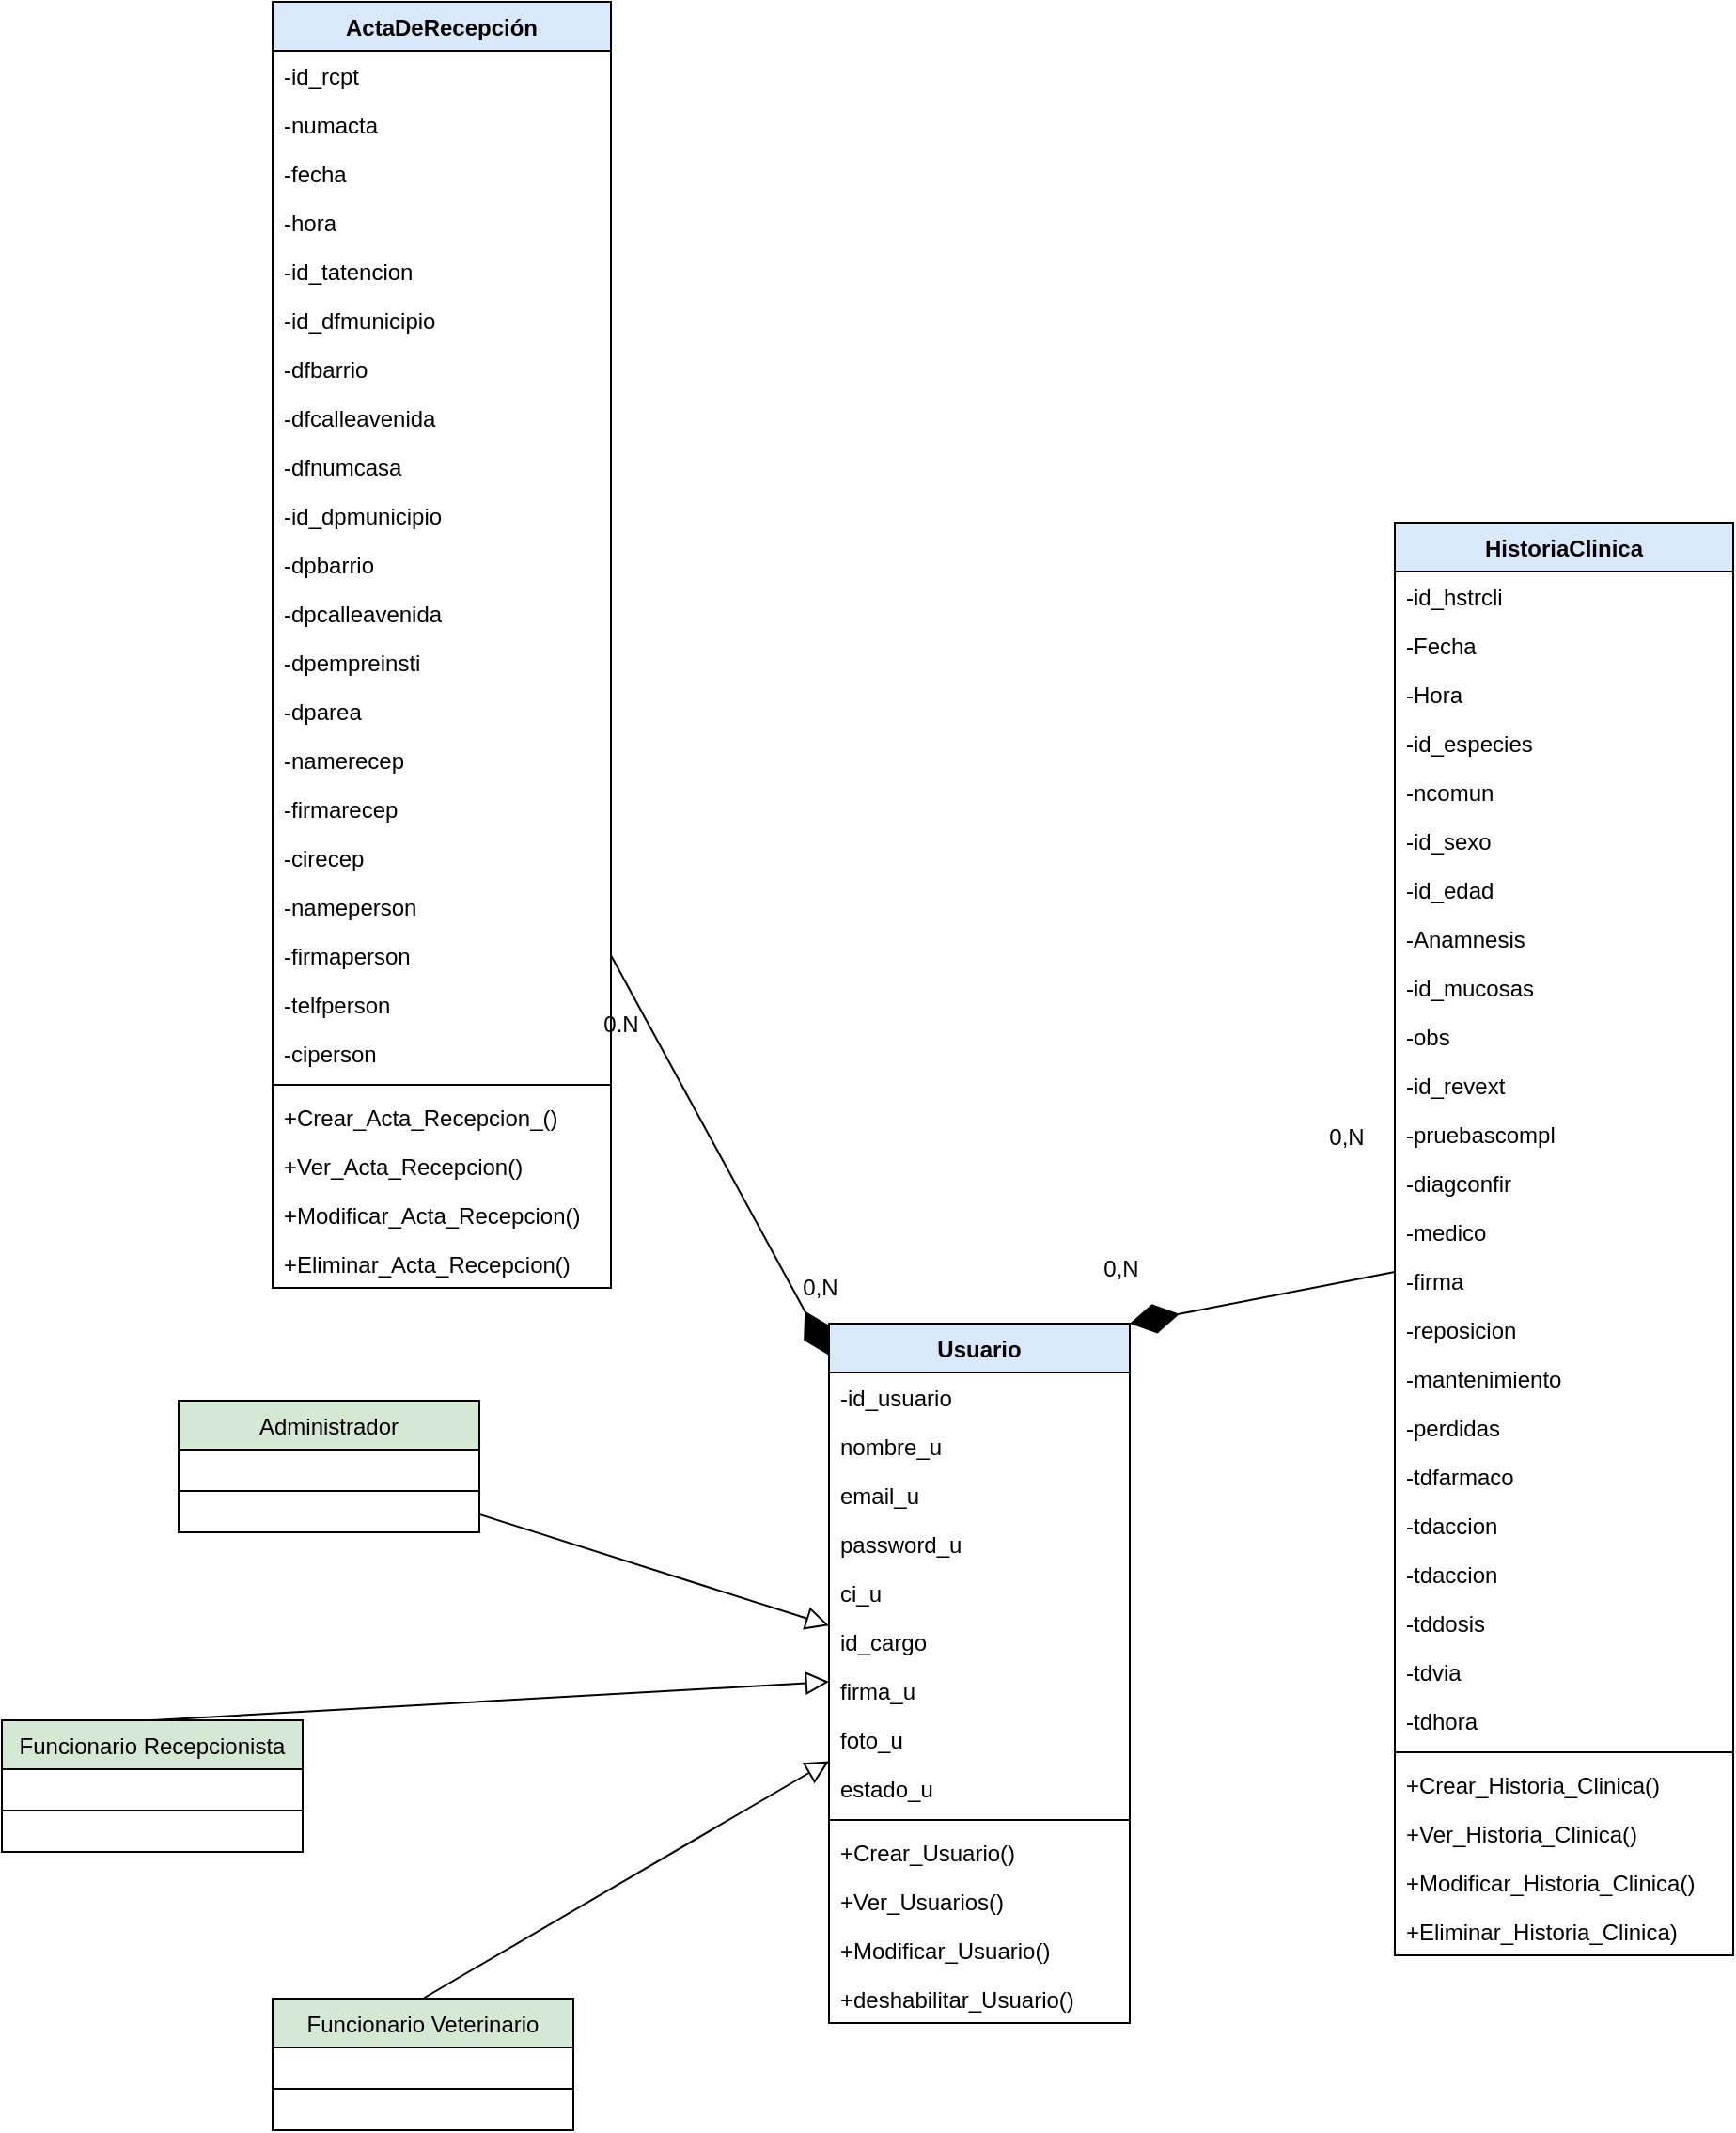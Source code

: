 <mxfile version="20.2.3" type="device" pages="3"><diagram id="C5RBs43oDa-KdzZeNtuy" name="DiagramaDeClases"><mxGraphModel dx="868" dy="1722" grid="1" gridSize="10" guides="1" tooltips="1" connect="1" arrows="1" fold="1" page="1" pageScale="1" pageWidth="827" pageHeight="1169" math="0" shadow="0"><root><mxCell id="WIyWlLk6GJQsqaUBKTNV-0"/><mxCell id="WIyWlLk6GJQsqaUBKTNV-1" parent="WIyWlLk6GJQsqaUBKTNV-0"/><mxCell id="zkfFHV4jXpPFQw0GAbJ--16" value="" style="endArrow=block;endSize=10;endFill=0;shadow=0;strokeWidth=1;rounded=0;elbow=vertical;" parent="WIyWlLk6GJQsqaUBKTNV-1" source="aqVGsxJi6Iix8qEYaaG8-2" target="v7GJcNK6OiFlccXpf06R-27" edge="1"><mxGeometry width="160" relative="1" as="geometry"><mxPoint x="236.776" y="506" as="sourcePoint"/><mxPoint x="460" y="830" as="targetPoint"/></mxGeometry></mxCell><mxCell id="v7GJcNK6OiFlccXpf06R-17" style="edgeStyle=none;rounded=0;orthogonalLoop=1;jettySize=auto;html=1;exitX=0.5;exitY=0;exitDx=0;exitDy=0;endArrow=block;endFill=0;endSize=10;" parent="WIyWlLk6GJQsqaUBKTNV-1" source="v7GJcNK6OiFlccXpf06R-0" target="v7GJcNK6OiFlccXpf06R-27" edge="1"><mxGeometry relative="1" as="geometry"><mxPoint x="460" y="830" as="targetPoint"/></mxGeometry></mxCell><mxCell id="v7GJcNK6OiFlccXpf06R-0" value="Funcionario Recepcionista" style="swimlane;fontStyle=0;align=center;verticalAlign=top;childLayout=stackLayout;horizontal=1;startSize=26;horizontalStack=0;resizeParent=1;resizeLast=0;collapsible=1;marginBottom=0;rounded=0;shadow=0;strokeWidth=1;fillColor=#d5e8d4;strokeColor=#000000;" parent="WIyWlLk6GJQsqaUBKTNV-1" vertex="1"><mxGeometry x="320" y="650" width="160" height="70" as="geometry"><mxRectangle x="340" y="380" width="170" height="26" as="alternateBounds"/></mxGeometry></mxCell><mxCell id="v7GJcNK6OiFlccXpf06R-1" value="" style="line;html=1;strokeWidth=1;align=left;verticalAlign=middle;spacingTop=-1;spacingLeft=3;spacingRight=3;rotatable=0;labelPosition=right;points=[];portConstraint=eastwest;" parent="v7GJcNK6OiFlccXpf06R-0" vertex="1"><mxGeometry y="26" width="160" height="44" as="geometry"/></mxCell><mxCell id="v7GJcNK6OiFlccXpf06R-2" value="Funcionario Veterinario" style="swimlane;fontStyle=0;align=center;verticalAlign=top;childLayout=stackLayout;horizontal=1;startSize=26;horizontalStack=0;resizeParent=1;resizeLast=0;collapsible=1;marginBottom=0;rounded=0;shadow=0;strokeWidth=1;fillColor=#d5e8d4;strokeColor=#000000;" parent="WIyWlLk6GJQsqaUBKTNV-1" vertex="1"><mxGeometry x="464" y="798" width="160" height="70" as="geometry"><mxRectangle x="340" y="380" width="170" height="26" as="alternateBounds"/></mxGeometry></mxCell><mxCell id="v7GJcNK6OiFlccXpf06R-3" value="" style="line;html=1;strokeWidth=1;align=left;verticalAlign=middle;spacingTop=-1;spacingLeft=3;spacingRight=3;rotatable=0;labelPosition=right;points=[];portConstraint=eastwest;" parent="v7GJcNK6OiFlccXpf06R-2" vertex="1"><mxGeometry y="26" width="160" height="44" as="geometry"/></mxCell><mxCell id="v7GJcNK6OiFlccXpf06R-14" value="" style="endArrow=block;endSize=10;endFill=0;shadow=0;strokeWidth=1;rounded=0;elbow=vertical;exitX=0.5;exitY=0;exitDx=0;exitDy=0;" parent="WIyWlLk6GJQsqaUBKTNV-1" source="v7GJcNK6OiFlccXpf06R-2" target="v7GJcNK6OiFlccXpf06R-27" edge="1"><mxGeometry width="160" relative="1" as="geometry"><mxPoint x="253.333" y="940" as="sourcePoint"/><mxPoint x="460" y="830" as="targetPoint"/></mxGeometry></mxCell><mxCell id="v7GJcNK6OiFlccXpf06R-27" value="Usuario" style="swimlane;fontStyle=1;align=center;verticalAlign=top;childLayout=stackLayout;horizontal=1;startSize=26;horizontalStack=0;resizeParent=1;resizeParentMax=0;resizeLast=0;collapsible=1;marginBottom=0;fillColor=#dae8fc;strokeColor=#000000;" parent="WIyWlLk6GJQsqaUBKTNV-1" vertex="1"><mxGeometry x="760" y="439" width="160" height="372" as="geometry"/></mxCell><mxCell id="7vTHCteaaybqyaiijt9M-6" value="-id_usuario" style="text;strokeColor=none;fillColor=none;align=left;verticalAlign=top;spacingLeft=4;spacingRight=4;overflow=hidden;rotatable=0;points=[[0,0.5],[1,0.5]];portConstraint=eastwest;" parent="v7GJcNK6OiFlccXpf06R-27" vertex="1"><mxGeometry y="26" width="160" height="26" as="geometry"/></mxCell><mxCell id="v7GJcNK6OiFlccXpf06R-28" value="nombre_u" style="text;strokeColor=none;fillColor=none;align=left;verticalAlign=top;spacingLeft=4;spacingRight=4;overflow=hidden;rotatable=0;points=[[0,0.5],[1,0.5]];portConstraint=eastwest;" parent="v7GJcNK6OiFlccXpf06R-27" vertex="1"><mxGeometry y="52" width="160" height="26" as="geometry"/></mxCell><mxCell id="QqQ7shk8q67WD0zdLrvw-0" value="email_u" style="text;strokeColor=none;fillColor=none;align=left;verticalAlign=top;spacingLeft=4;spacingRight=4;overflow=hidden;rotatable=0;points=[[0,0.5],[1,0.5]];portConstraint=eastwest;" parent="v7GJcNK6OiFlccXpf06R-27" vertex="1"><mxGeometry y="78" width="160" height="26" as="geometry"/></mxCell><mxCell id="u6L7PSTXlbaAaUjteiOc-1" value="password_u   " style="text;strokeColor=none;fillColor=none;align=left;verticalAlign=top;spacingLeft=4;spacingRight=4;overflow=hidden;rotatable=0;points=[[0,0.5],[1,0.5]];portConstraint=eastwest;" parent="v7GJcNK6OiFlccXpf06R-27" vertex="1"><mxGeometry y="104" width="160" height="26" as="geometry"/></mxCell><mxCell id="u6L7PSTXlbaAaUjteiOc-2" value="ci_u" style="text;strokeColor=none;fillColor=none;align=left;verticalAlign=top;spacingLeft=4;spacingRight=4;overflow=hidden;rotatable=0;points=[[0,0.5],[1,0.5]];portConstraint=eastwest;" parent="v7GJcNK6OiFlccXpf06R-27" vertex="1"><mxGeometry y="130" width="160" height="26" as="geometry"/></mxCell><mxCell id="ibo1YnorFOPDYg5VhOTC-0" value="id_cargo" style="text;strokeColor=none;fillColor=none;align=left;verticalAlign=top;spacingLeft=4;spacingRight=4;overflow=hidden;rotatable=0;points=[[0,0.5],[1,0.5]];portConstraint=eastwest;" vertex="1" parent="v7GJcNK6OiFlccXpf06R-27"><mxGeometry y="156" width="160" height="26" as="geometry"/></mxCell><mxCell id="ibo1YnorFOPDYg5VhOTC-1" value="firma_u" style="text;strokeColor=none;fillColor=none;align=left;verticalAlign=top;spacingLeft=4;spacingRight=4;overflow=hidden;rotatable=0;points=[[0,0.5],[1,0.5]];portConstraint=eastwest;" vertex="1" parent="v7GJcNK6OiFlccXpf06R-27"><mxGeometry y="182" width="160" height="26" as="geometry"/></mxCell><mxCell id="ibo1YnorFOPDYg5VhOTC-2" value="foto_u" style="text;strokeColor=none;fillColor=none;align=left;verticalAlign=top;spacingLeft=4;spacingRight=4;overflow=hidden;rotatable=0;points=[[0,0.5],[1,0.5]];portConstraint=eastwest;" vertex="1" parent="v7GJcNK6OiFlccXpf06R-27"><mxGeometry y="208" width="160" height="26" as="geometry"/></mxCell><mxCell id="ibo1YnorFOPDYg5VhOTC-3" value="estado_u" style="text;strokeColor=none;fillColor=none;align=left;verticalAlign=top;spacingLeft=4;spacingRight=4;overflow=hidden;rotatable=0;points=[[0,0.5],[1,0.5]];portConstraint=eastwest;" vertex="1" parent="v7GJcNK6OiFlccXpf06R-27"><mxGeometry y="234" width="160" height="26" as="geometry"/></mxCell><mxCell id="v7GJcNK6OiFlccXpf06R-29" value="" style="line;strokeWidth=1;fillColor=none;align=left;verticalAlign=middle;spacingTop=-1;spacingLeft=3;spacingRight=3;rotatable=0;labelPosition=right;points=[];portConstraint=eastwest;" parent="v7GJcNK6OiFlccXpf06R-27" vertex="1"><mxGeometry y="260" width="160" height="8" as="geometry"/></mxCell><mxCell id="v7GJcNK6OiFlccXpf06R-30" value="+Crear_Usuario()" style="text;strokeColor=none;fillColor=none;align=left;verticalAlign=top;spacingLeft=4;spacingRight=4;overflow=hidden;rotatable=0;points=[[0,0.5],[1,0.5]];portConstraint=eastwest;" parent="v7GJcNK6OiFlccXpf06R-27" vertex="1"><mxGeometry y="268" width="160" height="26" as="geometry"/></mxCell><mxCell id="v7GJcNK6OiFlccXpf06R-32" value="+Ver_Usuarios()" style="text;strokeColor=none;fillColor=none;align=left;verticalAlign=top;spacingLeft=4;spacingRight=4;overflow=hidden;rotatable=0;points=[[0,0.5],[1,0.5]];portConstraint=eastwest;" parent="v7GJcNK6OiFlccXpf06R-27" vertex="1"><mxGeometry y="294" width="160" height="26" as="geometry"/></mxCell><mxCell id="v7GJcNK6OiFlccXpf06R-33" value="+Modificar_Usuario()" style="text;strokeColor=none;fillColor=none;align=left;verticalAlign=top;spacingLeft=4;spacingRight=4;overflow=hidden;rotatable=0;points=[[0,0.5],[1,0.5]];portConstraint=eastwest;" parent="v7GJcNK6OiFlccXpf06R-27" vertex="1"><mxGeometry y="320" width="160" height="26" as="geometry"/></mxCell><mxCell id="v7GJcNK6OiFlccXpf06R-34" value="+deshabilitar_Usuario()" style="text;strokeColor=none;fillColor=none;align=left;verticalAlign=top;spacingLeft=4;spacingRight=4;overflow=hidden;rotatable=0;points=[[0,0.5],[1,0.5]];portConstraint=eastwest;" parent="v7GJcNK6OiFlccXpf06R-27" vertex="1"><mxGeometry y="346" width="160" height="26" as="geometry"/></mxCell><mxCell id="u6L7PSTXlbaAaUjteiOc-14" value="ActaDeRecepción" style="swimlane;fontStyle=1;align=center;verticalAlign=top;childLayout=stackLayout;horizontal=1;startSize=26;horizontalStack=0;resizeParent=1;resizeParentMax=0;resizeLast=0;collapsible=1;marginBottom=0;fillColor=#dae8fc;strokeColor=default;" parent="WIyWlLk6GJQsqaUBKTNV-1" vertex="1"><mxGeometry x="464" y="-264" width="180" height="684" as="geometry"/></mxCell><mxCell id="u6L7PSTXlbaAaUjteiOc-15" value="-id_rcpt" style="text;strokeColor=none;fillColor=none;align=left;verticalAlign=top;spacingLeft=4;spacingRight=4;overflow=hidden;rotatable=0;points=[[0,0.5],[1,0.5]];portConstraint=eastwest;" parent="u6L7PSTXlbaAaUjteiOc-14" vertex="1"><mxGeometry y="26" width="180" height="26" as="geometry"/></mxCell><mxCell id="u6L7PSTXlbaAaUjteiOc-27" value="-numacta" style="text;strokeColor=none;fillColor=none;align=left;verticalAlign=top;spacingLeft=4;spacingRight=4;overflow=hidden;rotatable=0;points=[[0,0.5],[1,0.5]];portConstraint=eastwest;" parent="u6L7PSTXlbaAaUjteiOc-14" vertex="1"><mxGeometry y="52" width="180" height="26" as="geometry"/></mxCell><mxCell id="u6L7PSTXlbaAaUjteiOc-26" value="-fecha" style="text;strokeColor=none;fillColor=none;align=left;verticalAlign=top;spacingLeft=4;spacingRight=4;overflow=hidden;rotatable=0;points=[[0,0.5],[1,0.5]];portConstraint=eastwest;" parent="u6L7PSTXlbaAaUjteiOc-14" vertex="1"><mxGeometry y="78" width="180" height="26" as="geometry"/></mxCell><mxCell id="u6L7PSTXlbaAaUjteiOc-25" value="-hora" style="text;strokeColor=none;fillColor=none;align=left;verticalAlign=top;spacingLeft=4;spacingRight=4;overflow=hidden;rotatable=0;points=[[0,0.5],[1,0.5]];portConstraint=eastwest;" parent="u6L7PSTXlbaAaUjteiOc-14" vertex="1"><mxGeometry y="104" width="180" height="26" as="geometry"/></mxCell><mxCell id="u6L7PSTXlbaAaUjteiOc-24" value="-id_tatencion" style="text;strokeColor=none;fillColor=none;align=left;verticalAlign=top;spacingLeft=4;spacingRight=4;overflow=hidden;rotatable=0;points=[[0,0.5],[1,0.5]];portConstraint=eastwest;" parent="u6L7PSTXlbaAaUjteiOc-14" vertex="1"><mxGeometry y="130" width="180" height="26" as="geometry"/></mxCell><mxCell id="u6L7PSTXlbaAaUjteiOc-23" value="-id_dfmunicipio" style="text;strokeColor=none;fillColor=none;align=left;verticalAlign=top;spacingLeft=4;spacingRight=4;overflow=hidden;rotatable=0;points=[[0,0.5],[1,0.5]];portConstraint=eastwest;" parent="u6L7PSTXlbaAaUjteiOc-14" vertex="1"><mxGeometry y="156" width="180" height="26" as="geometry"/></mxCell><mxCell id="u6L7PSTXlbaAaUjteiOc-22" value="-dfbarrio" style="text;strokeColor=none;fillColor=none;align=left;verticalAlign=top;spacingLeft=4;spacingRight=4;overflow=hidden;rotatable=0;points=[[0,0.5],[1,0.5]];portConstraint=eastwest;" parent="u6L7PSTXlbaAaUjteiOc-14" vertex="1"><mxGeometry y="182" width="180" height="26" as="geometry"/></mxCell><mxCell id="u6L7PSTXlbaAaUjteiOc-21" value="-dfcalleavenida" style="text;strokeColor=none;fillColor=none;align=left;verticalAlign=top;spacingLeft=4;spacingRight=4;overflow=hidden;rotatable=0;points=[[0,0.5],[1,0.5]];portConstraint=eastwest;" parent="u6L7PSTXlbaAaUjteiOc-14" vertex="1"><mxGeometry y="208" width="180" height="26" as="geometry"/></mxCell><mxCell id="u6L7PSTXlbaAaUjteiOc-20" value="-dfnumcasa" style="text;strokeColor=none;fillColor=none;align=left;verticalAlign=top;spacingLeft=4;spacingRight=4;overflow=hidden;rotatable=0;points=[[0,0.5],[1,0.5]];portConstraint=eastwest;" parent="u6L7PSTXlbaAaUjteiOc-14" vertex="1"><mxGeometry y="234" width="180" height="26" as="geometry"/></mxCell><mxCell id="q0dSmyhyEPSnoh2HZSBA-7" value="-id_dpmunicipio" style="text;strokeColor=none;fillColor=none;align=left;verticalAlign=top;spacingLeft=4;spacingRight=4;overflow=hidden;rotatable=0;points=[[0,0.5],[1,0.5]];portConstraint=eastwest;" parent="u6L7PSTXlbaAaUjteiOc-14" vertex="1"><mxGeometry y="260" width="180" height="26" as="geometry"/></mxCell><mxCell id="q0dSmyhyEPSnoh2HZSBA-6" value="-dpbarrio  " style="text;strokeColor=none;fillColor=none;align=left;verticalAlign=top;spacingLeft=4;spacingRight=4;overflow=hidden;rotatable=0;points=[[0,0.5],[1,0.5]];portConstraint=eastwest;" parent="u6L7PSTXlbaAaUjteiOc-14" vertex="1"><mxGeometry y="286" width="180" height="26" as="geometry"/></mxCell><mxCell id="q0dSmyhyEPSnoh2HZSBA-5" value="-dpcalleavenida" style="text;strokeColor=none;fillColor=none;align=left;verticalAlign=top;spacingLeft=4;spacingRight=4;overflow=hidden;rotatable=0;points=[[0,0.5],[1,0.5]];portConstraint=eastwest;" parent="u6L7PSTXlbaAaUjteiOc-14" vertex="1"><mxGeometry y="312" width="180" height="26" as="geometry"/></mxCell><mxCell id="q0dSmyhyEPSnoh2HZSBA-4" value="-dpempreinsti" style="text;strokeColor=none;fillColor=none;align=left;verticalAlign=top;spacingLeft=4;spacingRight=4;overflow=hidden;rotatable=0;points=[[0,0.5],[1,0.5]];portConstraint=eastwest;" parent="u6L7PSTXlbaAaUjteiOc-14" vertex="1"><mxGeometry y="338" width="180" height="26" as="geometry"/></mxCell><mxCell id="q0dSmyhyEPSnoh2HZSBA-3" value="-dparea" style="text;strokeColor=none;fillColor=none;align=left;verticalAlign=top;spacingLeft=4;spacingRight=4;overflow=hidden;rotatable=0;points=[[0,0.5],[1,0.5]];portConstraint=eastwest;" parent="u6L7PSTXlbaAaUjteiOc-14" vertex="1"><mxGeometry y="364" width="180" height="26" as="geometry"/></mxCell><mxCell id="q0dSmyhyEPSnoh2HZSBA-11" value="-namerecep" style="text;strokeColor=none;fillColor=none;align=left;verticalAlign=top;spacingLeft=4;spacingRight=4;overflow=hidden;rotatable=0;points=[[0,0.5],[1,0.5]];portConstraint=eastwest;" parent="u6L7PSTXlbaAaUjteiOc-14" vertex="1"><mxGeometry y="390" width="180" height="26" as="geometry"/></mxCell><mxCell id="q0dSmyhyEPSnoh2HZSBA-10" value="-firmarecep" style="text;strokeColor=none;fillColor=none;align=left;verticalAlign=top;spacingLeft=4;spacingRight=4;overflow=hidden;rotatable=0;points=[[0,0.5],[1,0.5]];portConstraint=eastwest;" parent="u6L7PSTXlbaAaUjteiOc-14" vertex="1"><mxGeometry y="416" width="180" height="26" as="geometry"/></mxCell><mxCell id="q0dSmyhyEPSnoh2HZSBA-9" value="-cirecep" style="text;strokeColor=none;fillColor=none;align=left;verticalAlign=top;spacingLeft=4;spacingRight=4;overflow=hidden;rotatable=0;points=[[0,0.5],[1,0.5]];portConstraint=eastwest;" parent="u6L7PSTXlbaAaUjteiOc-14" vertex="1"><mxGeometry y="442" width="180" height="26" as="geometry"/></mxCell><mxCell id="q0dSmyhyEPSnoh2HZSBA-8" value="-nameperson" style="text;strokeColor=none;fillColor=none;align=left;verticalAlign=top;spacingLeft=4;spacingRight=4;overflow=hidden;rotatable=0;points=[[0,0.5],[1,0.5]];portConstraint=eastwest;" parent="u6L7PSTXlbaAaUjteiOc-14" vertex="1"><mxGeometry y="468" width="180" height="26" as="geometry"/></mxCell><mxCell id="q0dSmyhyEPSnoh2HZSBA-15" value="-firmaperson" style="text;strokeColor=none;fillColor=none;align=left;verticalAlign=top;spacingLeft=4;spacingRight=4;overflow=hidden;rotatable=0;points=[[0,0.5],[1,0.5]];portConstraint=eastwest;" parent="u6L7PSTXlbaAaUjteiOc-14" vertex="1"><mxGeometry y="494" width="180" height="26" as="geometry"/></mxCell><mxCell id="q0dSmyhyEPSnoh2HZSBA-14" value="-telfperson" style="text;strokeColor=none;fillColor=none;align=left;verticalAlign=top;spacingLeft=4;spacingRight=4;overflow=hidden;rotatable=0;points=[[0,0.5],[1,0.5]];portConstraint=eastwest;" parent="u6L7PSTXlbaAaUjteiOc-14" vertex="1"><mxGeometry y="520" width="180" height="26" as="geometry"/></mxCell><mxCell id="q0dSmyhyEPSnoh2HZSBA-13" value="-ciperson" style="text;strokeColor=none;fillColor=none;align=left;verticalAlign=top;spacingLeft=4;spacingRight=4;overflow=hidden;rotatable=0;points=[[0,0.5],[1,0.5]];portConstraint=eastwest;" parent="u6L7PSTXlbaAaUjteiOc-14" vertex="1"><mxGeometry y="546" width="180" height="26" as="geometry"/></mxCell><mxCell id="u6L7PSTXlbaAaUjteiOc-16" value="" style="line;strokeWidth=1;fillColor=none;align=left;verticalAlign=middle;spacingTop=-1;spacingLeft=3;spacingRight=3;rotatable=0;labelPosition=right;points=[];portConstraint=eastwest;" parent="u6L7PSTXlbaAaUjteiOc-14" vertex="1"><mxGeometry y="572" width="180" height="8" as="geometry"/></mxCell><mxCell id="u6L7PSTXlbaAaUjteiOc-17" value="+Crear_Acta_Recepcion_()" style="text;strokeColor=none;fillColor=none;align=left;verticalAlign=top;spacingLeft=4;spacingRight=4;overflow=hidden;rotatable=0;points=[[0,0.5],[1,0.5]];portConstraint=eastwest;" parent="u6L7PSTXlbaAaUjteiOc-14" vertex="1"><mxGeometry y="580" width="180" height="26" as="geometry"/></mxCell><mxCell id="u6L7PSTXlbaAaUjteiOc-29" value="+Ver_Acta_Recepcion()" style="text;strokeColor=none;fillColor=none;align=left;verticalAlign=top;spacingLeft=4;spacingRight=4;overflow=hidden;rotatable=0;points=[[0,0.5],[1,0.5]];portConstraint=eastwest;" parent="u6L7PSTXlbaAaUjteiOc-14" vertex="1"><mxGeometry y="606" width="180" height="26" as="geometry"/></mxCell><mxCell id="u6L7PSTXlbaAaUjteiOc-28" value="+Modificar_Acta_Recepcion()" style="text;strokeColor=none;fillColor=none;align=left;verticalAlign=top;spacingLeft=4;spacingRight=4;overflow=hidden;rotatable=0;points=[[0,0.5],[1,0.5]];portConstraint=eastwest;" parent="u6L7PSTXlbaAaUjteiOc-14" vertex="1"><mxGeometry y="632" width="180" height="26" as="geometry"/></mxCell><mxCell id="q0dSmyhyEPSnoh2HZSBA-2" value="+Eliminar_Acta_Recepcion()" style="text;strokeColor=none;fillColor=none;align=left;verticalAlign=top;spacingLeft=4;spacingRight=4;overflow=hidden;rotatable=0;points=[[0,0.5],[1,0.5]];portConstraint=eastwest;" parent="u6L7PSTXlbaAaUjteiOc-14" vertex="1"><mxGeometry y="658" width="180" height="26" as="geometry"/></mxCell><mxCell id="u6L7PSTXlbaAaUjteiOc-31" value="HistoriaClinica" style="swimlane;fontStyle=1;align=center;verticalAlign=top;childLayout=stackLayout;horizontal=1;startSize=26;horizontalStack=0;resizeParent=1;resizeParentMax=0;resizeLast=0;collapsible=1;marginBottom=0;fillColor=#dae8fc;strokeColor=default;" parent="WIyWlLk6GJQsqaUBKTNV-1" vertex="1"><mxGeometry x="1061" y="13" width="180" height="762" as="geometry"/></mxCell><mxCell id="u6L7PSTXlbaAaUjteiOc-59" value="-id_hstrcli" style="text;strokeColor=none;fillColor=none;align=left;verticalAlign=top;spacingLeft=4;spacingRight=4;overflow=hidden;rotatable=0;points=[[0,0.5],[1,0.5]];portConstraint=eastwest;" parent="u6L7PSTXlbaAaUjteiOc-31" vertex="1"><mxGeometry y="26" width="180" height="26" as="geometry"/></mxCell><mxCell id="u6L7PSTXlbaAaUjteiOc-32" value="-Fecha" style="text;strokeColor=none;fillColor=none;align=left;verticalAlign=top;spacingLeft=4;spacingRight=4;overflow=hidden;rotatable=0;points=[[0,0.5],[1,0.5]];portConstraint=eastwest;" parent="u6L7PSTXlbaAaUjteiOc-31" vertex="1"><mxGeometry y="52" width="180" height="26" as="geometry"/></mxCell><mxCell id="u6L7PSTXlbaAaUjteiOc-44" value="-Hora" style="text;strokeColor=none;fillColor=none;align=left;verticalAlign=top;spacingLeft=4;spacingRight=4;overflow=hidden;rotatable=0;points=[[0,0.5],[1,0.5]];portConstraint=eastwest;" parent="u6L7PSTXlbaAaUjteiOc-31" vertex="1"><mxGeometry y="78" width="180" height="26" as="geometry"/></mxCell><mxCell id="u6L7PSTXlbaAaUjteiOc-43" value="-id_especies" style="text;strokeColor=none;fillColor=none;align=left;verticalAlign=top;spacingLeft=4;spacingRight=4;overflow=hidden;rotatable=0;points=[[0,0.5],[1,0.5]];portConstraint=eastwest;" parent="u6L7PSTXlbaAaUjteiOc-31" vertex="1"><mxGeometry y="104" width="180" height="26" as="geometry"/></mxCell><mxCell id="u6L7PSTXlbaAaUjteiOc-42" value="-ncomun" style="text;strokeColor=none;fillColor=none;align=left;verticalAlign=top;spacingLeft=4;spacingRight=4;overflow=hidden;rotatable=0;points=[[0,0.5],[1,0.5]];portConstraint=eastwest;" parent="u6L7PSTXlbaAaUjteiOc-31" vertex="1"><mxGeometry y="130" width="180" height="26" as="geometry"/></mxCell><mxCell id="u6L7PSTXlbaAaUjteiOc-41" value="-id_sexo" style="text;strokeColor=none;fillColor=none;align=left;verticalAlign=top;spacingLeft=4;spacingRight=4;overflow=hidden;rotatable=0;points=[[0,0.5],[1,0.5]];portConstraint=eastwest;" parent="u6L7PSTXlbaAaUjteiOc-31" vertex="1"><mxGeometry y="156" width="180" height="26" as="geometry"/></mxCell><mxCell id="u6L7PSTXlbaAaUjteiOc-40" value="-id_edad" style="text;strokeColor=none;fillColor=none;align=left;verticalAlign=top;spacingLeft=4;spacingRight=4;overflow=hidden;rotatable=0;points=[[0,0.5],[1,0.5]];portConstraint=eastwest;" parent="u6L7PSTXlbaAaUjteiOc-31" vertex="1"><mxGeometry y="182" width="180" height="26" as="geometry"/></mxCell><mxCell id="u6L7PSTXlbaAaUjteiOc-39" value="-Anamnesis" style="text;strokeColor=none;fillColor=none;align=left;verticalAlign=top;spacingLeft=4;spacingRight=4;overflow=hidden;rotatable=0;points=[[0,0.5],[1,0.5]];portConstraint=eastwest;" parent="u6L7PSTXlbaAaUjteiOc-31" vertex="1"><mxGeometry y="208" width="180" height="26" as="geometry"/></mxCell><mxCell id="u6L7PSTXlbaAaUjteiOc-38" value="-id_mucosas" style="text;strokeColor=none;fillColor=none;align=left;verticalAlign=top;spacingLeft=4;spacingRight=4;overflow=hidden;rotatable=0;points=[[0,0.5],[1,0.5]];portConstraint=eastwest;" parent="u6L7PSTXlbaAaUjteiOc-31" vertex="1"><mxGeometry y="234" width="180" height="26" as="geometry"/></mxCell><mxCell id="u6L7PSTXlbaAaUjteiOc-37" value="-obs" style="text;strokeColor=none;fillColor=none;align=left;verticalAlign=top;spacingLeft=4;spacingRight=4;overflow=hidden;rotatable=0;points=[[0,0.5],[1,0.5]];portConstraint=eastwest;" parent="u6L7PSTXlbaAaUjteiOc-31" vertex="1"><mxGeometry y="260" width="180" height="26" as="geometry"/></mxCell><mxCell id="u6L7PSTXlbaAaUjteiOc-36" value="-id_revext" style="text;strokeColor=none;fillColor=none;align=left;verticalAlign=top;spacingLeft=4;spacingRight=4;overflow=hidden;rotatable=0;points=[[0,0.5],[1,0.5]];portConstraint=eastwest;" parent="u6L7PSTXlbaAaUjteiOc-31" vertex="1"><mxGeometry y="286" width="180" height="26" as="geometry"/></mxCell><mxCell id="u6L7PSTXlbaAaUjteiOc-35" value="-pruebascompl" style="text;strokeColor=none;fillColor=none;align=left;verticalAlign=top;spacingLeft=4;spacingRight=4;overflow=hidden;rotatable=0;points=[[0,0.5],[1,0.5]];portConstraint=eastwest;" parent="u6L7PSTXlbaAaUjteiOc-31" vertex="1"><mxGeometry y="312" width="180" height="26" as="geometry"/></mxCell><mxCell id="u6L7PSTXlbaAaUjteiOc-45" value="-diagconfir" style="text;strokeColor=none;fillColor=none;align=left;verticalAlign=top;spacingLeft=4;spacingRight=4;overflow=hidden;rotatable=0;points=[[0,0.5],[1,0.5]];portConstraint=eastwest;" parent="u6L7PSTXlbaAaUjteiOc-31" vertex="1"><mxGeometry y="338" width="180" height="26" as="geometry"/></mxCell><mxCell id="u6L7PSTXlbaAaUjteiOc-50" value="-medico" style="text;strokeColor=none;fillColor=none;align=left;verticalAlign=top;spacingLeft=4;spacingRight=4;overflow=hidden;rotatable=0;points=[[0,0.5],[1,0.5]];portConstraint=eastwest;" parent="u6L7PSTXlbaAaUjteiOc-31" vertex="1"><mxGeometry y="364" width="180" height="26" as="geometry"/></mxCell><mxCell id="u6L7PSTXlbaAaUjteiOc-49" value="-firma" style="text;strokeColor=none;fillColor=none;align=left;verticalAlign=top;spacingLeft=4;spacingRight=4;overflow=hidden;rotatable=0;points=[[0,0.5],[1,0.5]];portConstraint=eastwest;" parent="u6L7PSTXlbaAaUjteiOc-31" vertex="1"><mxGeometry y="390" width="180" height="26" as="geometry"/></mxCell><mxCell id="u6L7PSTXlbaAaUjteiOc-48" value="-reposicion" style="text;strokeColor=none;fillColor=none;align=left;verticalAlign=top;spacingLeft=4;spacingRight=4;overflow=hidden;rotatable=0;points=[[0,0.5],[1,0.5]];portConstraint=eastwest;" parent="u6L7PSTXlbaAaUjteiOc-31" vertex="1"><mxGeometry y="416" width="180" height="26" as="geometry"/></mxCell><mxCell id="q0dSmyhyEPSnoh2HZSBA-24" value="-mantenimiento" style="text;strokeColor=none;fillColor=none;align=left;verticalAlign=top;spacingLeft=4;spacingRight=4;overflow=hidden;rotatable=0;points=[[0,0.5],[1,0.5]];portConstraint=eastwest;" parent="u6L7PSTXlbaAaUjteiOc-31" vertex="1"><mxGeometry y="442" width="180" height="26" as="geometry"/></mxCell><mxCell id="q0dSmyhyEPSnoh2HZSBA-23" value="-perdidas" style="text;strokeColor=none;fillColor=none;align=left;verticalAlign=top;spacingLeft=4;spacingRight=4;overflow=hidden;rotatable=0;points=[[0,0.5],[1,0.5]];portConstraint=eastwest;" parent="u6L7PSTXlbaAaUjteiOc-31" vertex="1"><mxGeometry y="468" width="180" height="26" as="geometry"/></mxCell><mxCell id="q0dSmyhyEPSnoh2HZSBA-22" value="-tdfarmaco" style="text;strokeColor=none;fillColor=none;align=left;verticalAlign=top;spacingLeft=4;spacingRight=4;overflow=hidden;rotatable=0;points=[[0,0.5],[1,0.5]];portConstraint=eastwest;" parent="u6L7PSTXlbaAaUjteiOc-31" vertex="1"><mxGeometry y="494" width="180" height="26" as="geometry"/></mxCell><mxCell id="q0dSmyhyEPSnoh2HZSBA-21" value="-tdaccion" style="text;strokeColor=none;fillColor=none;align=left;verticalAlign=top;spacingLeft=4;spacingRight=4;overflow=hidden;rotatable=0;points=[[0,0.5],[1,0.5]];portConstraint=eastwest;" parent="u6L7PSTXlbaAaUjteiOc-31" vertex="1"><mxGeometry y="520" width="180" height="26" as="geometry"/></mxCell><mxCell id="q0dSmyhyEPSnoh2HZSBA-20" value="-tdaccion" style="text;strokeColor=none;fillColor=none;align=left;verticalAlign=top;spacingLeft=4;spacingRight=4;overflow=hidden;rotatable=0;points=[[0,0.5],[1,0.5]];portConstraint=eastwest;" parent="u6L7PSTXlbaAaUjteiOc-31" vertex="1"><mxGeometry y="546" width="180" height="26" as="geometry"/></mxCell><mxCell id="q0dSmyhyEPSnoh2HZSBA-19" value="-tddosis" style="text;strokeColor=none;fillColor=none;align=left;verticalAlign=top;spacingLeft=4;spacingRight=4;overflow=hidden;rotatable=0;points=[[0,0.5],[1,0.5]];portConstraint=eastwest;" parent="u6L7PSTXlbaAaUjteiOc-31" vertex="1"><mxGeometry y="572" width="180" height="26" as="geometry"/></mxCell><mxCell id="q0dSmyhyEPSnoh2HZSBA-26" value="-tdvia" style="text;strokeColor=none;fillColor=none;align=left;verticalAlign=top;spacingLeft=4;spacingRight=4;overflow=hidden;rotatable=0;points=[[0,0.5],[1,0.5]];portConstraint=eastwest;" parent="u6L7PSTXlbaAaUjteiOc-31" vertex="1"><mxGeometry y="598" width="180" height="26" as="geometry"/></mxCell><mxCell id="q0dSmyhyEPSnoh2HZSBA-25" value="-tdhora" style="text;strokeColor=none;fillColor=none;align=left;verticalAlign=top;spacingLeft=4;spacingRight=4;overflow=hidden;rotatable=0;points=[[0,0.5],[1,0.5]];portConstraint=eastwest;" parent="u6L7PSTXlbaAaUjteiOc-31" vertex="1"><mxGeometry y="624" width="180" height="26" as="geometry"/></mxCell><mxCell id="u6L7PSTXlbaAaUjteiOc-33" value="" style="line;strokeWidth=1;fillColor=none;align=left;verticalAlign=middle;spacingTop=-1;spacingLeft=3;spacingRight=3;rotatable=0;labelPosition=right;points=[];portConstraint=eastwest;" parent="u6L7PSTXlbaAaUjteiOc-31" vertex="1"><mxGeometry y="650" width="180" height="8" as="geometry"/></mxCell><mxCell id="u6L7PSTXlbaAaUjteiOc-34" value="+Crear_Historia_Clinica()" style="text;strokeColor=none;fillColor=none;align=left;verticalAlign=top;spacingLeft=4;spacingRight=4;overflow=hidden;rotatable=0;points=[[0,0.5],[1,0.5]];portConstraint=eastwest;" parent="u6L7PSTXlbaAaUjteiOc-31" vertex="1"><mxGeometry y="658" width="180" height="26" as="geometry"/></mxCell><mxCell id="u6L7PSTXlbaAaUjteiOc-54" value="+Ver_Historia_Clinica()" style="text;strokeColor=none;fillColor=none;align=left;verticalAlign=top;spacingLeft=4;spacingRight=4;overflow=hidden;rotatable=0;points=[[0,0.5],[1,0.5]];portConstraint=eastwest;" parent="u6L7PSTXlbaAaUjteiOc-31" vertex="1"><mxGeometry y="684" width="180" height="26" as="geometry"/></mxCell><mxCell id="u6L7PSTXlbaAaUjteiOc-53" value="+Modificar_Historia_Clinica()" style="text;strokeColor=none;fillColor=none;align=left;verticalAlign=top;spacingLeft=4;spacingRight=4;overflow=hidden;rotatable=0;points=[[0,0.5],[1,0.5]];portConstraint=eastwest;" parent="u6L7PSTXlbaAaUjteiOc-31" vertex="1"><mxGeometry y="710" width="180" height="26" as="geometry"/></mxCell><mxCell id="q0dSmyhyEPSnoh2HZSBA-1" value="+Eliminar_Historia_Clinica)" style="text;strokeColor=none;fillColor=none;align=left;verticalAlign=top;spacingLeft=4;spacingRight=4;overflow=hidden;rotatable=0;points=[[0,0.5],[1,0.5]];portConstraint=eastwest;" parent="u6L7PSTXlbaAaUjteiOc-31" vertex="1"><mxGeometry y="736" width="180" height="26" as="geometry"/></mxCell><mxCell id="7vTHCteaaybqyaiijt9M-8" value="" style="endArrow=diamondThin;endFill=1;endSize=24;html=1;rounded=0;" parent="WIyWlLk6GJQsqaUBKTNV-1" source="u6L7PSTXlbaAaUjteiOc-14" edge="1"><mxGeometry width="160" relative="1" as="geometry"><mxPoint x="590" y="390" as="sourcePoint"/><mxPoint x="760" y="455.892" as="targetPoint"/></mxGeometry></mxCell><mxCell id="7vTHCteaaybqyaiijt9M-11" value="" style="endArrow=diamondThin;endFill=1;endSize=24;html=1;rounded=0;entryX=1;entryY=0;entryDx=0;entryDy=0;" parent="WIyWlLk6GJQsqaUBKTNV-1" source="u6L7PSTXlbaAaUjteiOc-31" target="v7GJcNK6OiFlccXpf06R-27" edge="1"><mxGeometry width="160" relative="1" as="geometry"><mxPoint x="800" y="300" as="sourcePoint"/><mxPoint x="842.363" y="430" as="targetPoint"/></mxGeometry></mxCell><mxCell id="aqVGsxJi6Iix8qEYaaG8-2" value="Administrador" style="swimlane;fontStyle=0;align=center;verticalAlign=top;childLayout=stackLayout;horizontal=1;startSize=26;horizontalStack=0;resizeParent=1;resizeLast=0;collapsible=1;marginBottom=0;rounded=0;shadow=0;strokeWidth=1;fillColor=#d5e8d4;strokeColor=#000000;" parent="WIyWlLk6GJQsqaUBKTNV-1" vertex="1"><mxGeometry x="414" y="480" width="160" height="70" as="geometry"><mxRectangle x="340" y="380" width="170" height="26" as="alternateBounds"/></mxGeometry></mxCell><mxCell id="aqVGsxJi6Iix8qEYaaG8-3" value="" style="line;html=1;strokeWidth=1;align=left;verticalAlign=middle;spacingTop=-1;spacingLeft=3;spacingRight=3;rotatable=0;labelPosition=right;points=[];portConstraint=eastwest;" parent="aqVGsxJi6Iix8qEYaaG8-2" vertex="1"><mxGeometry y="26" width="160" height="44" as="geometry"/></mxCell><mxCell id="aqVGsxJi6Iix8qEYaaG8-12" value="0,N" style="text;html=1;align=center;verticalAlign=middle;resizable=0;points=[];autosize=1;strokeColor=none;fillColor=none;" parent="WIyWlLk6GJQsqaUBKTNV-1" vertex="1"><mxGeometry x="1020" y="330" width="30" height="20" as="geometry"/></mxCell><mxCell id="riLupoTUCA8MqrG1y8xn-0" value="0.N" style="text;html=1;align=center;verticalAlign=middle;resizable=0;points=[];autosize=1;strokeColor=none;fillColor=none;" parent="WIyWlLk6GJQsqaUBKTNV-1" vertex="1"><mxGeometry x="634" y="270" width="30" height="20" as="geometry"/></mxCell><mxCell id="riLupoTUCA8MqrG1y8xn-2" value="0,N" style="text;html=1;align=center;verticalAlign=middle;resizable=0;points=[];autosize=1;strokeColor=none;fillColor=none;" parent="WIyWlLk6GJQsqaUBKTNV-1" vertex="1"><mxGeometry x="740" y="410" width="30" height="20" as="geometry"/></mxCell><mxCell id="OIMOvvwSnFrw5v-bd_VM-2" value="0,N" style="text;html=1;align=center;verticalAlign=middle;resizable=0;points=[];autosize=1;strokeColor=none;fillColor=none;" parent="WIyWlLk6GJQsqaUBKTNV-1" vertex="1"><mxGeometry x="900" y="400" width="30" height="20" as="geometry"/></mxCell></root></mxGraphModel></diagram><diagram id="BgJ0DDhEprpk7NogAYZv" name="DiseñoBDConceptual"><mxGraphModel dx="2405" dy="2174" grid="1" gridSize="10" guides="1" tooltips="1" connect="1" arrows="1" fold="1" page="1" pageScale="1" pageWidth="827" pageHeight="1169" math="0" shadow="0"><root><mxCell id="0"/><mxCell id="1" parent="0"/><mxCell id="7kr5jc6nDTmtE6zbko_Z-2" style="edgeStyle=orthogonalEdgeStyle;rounded=0;orthogonalLoop=1;jettySize=auto;html=1;entryX=0;entryY=0.5;entryDx=0;entryDy=0;endArrow=none;endFill=0;" parent="1" source="OePDxFhmuX3YYwAbHo2_-2" target="hmeipn6eFS8HlrdSxub3-6" edge="1"><mxGeometry relative="1" as="geometry"/></mxCell><mxCell id="OePDxFhmuX3YYwAbHo2_-2" value="Usuario" style="whiteSpace=wrap;html=1;align=center;fillColor=#d5e8d4;strokeColor=#000000;" parent="1" vertex="1"><mxGeometry x="60" y="200" width="100" height="40" as="geometry"/></mxCell><mxCell id="OePDxFhmuX3YYwAbHo2_-4" value="ActaRecepcion" style="whiteSpace=wrap;html=1;align=center;fillColor=#d5e8d4;strokeColor=#000000;" parent="1" vertex="1"><mxGeometry x="215" y="460" width="100" height="40" as="geometry"/></mxCell><mxCell id="vKWmtA6LSbBZ9bBUpRA5-3" style="edgeStyle=none;rounded=0;orthogonalLoop=1;jettySize=auto;html=1;endArrow=none;endFill=0;" parent="1" source="OePDxFhmuX3YYwAbHo2_-5" target="vKWmtA6LSbBZ9bBUpRA5-2" edge="1"><mxGeometry relative="1" as="geometry"/></mxCell><mxCell id="vKWmtA6LSbBZ9bBUpRA5-4" style="edgeStyle=none;rounded=0;orthogonalLoop=1;jettySize=auto;html=1;endArrow=none;endFill=0;" parent="1" source="OePDxFhmuX3YYwAbHo2_-5" target="vKWmtA6LSbBZ9bBUpRA5-1" edge="1"><mxGeometry relative="1" as="geometry"/></mxCell><mxCell id="vKWmtA6LSbBZ9bBUpRA5-5" style="edgeStyle=none;rounded=0;orthogonalLoop=1;jettySize=auto;html=1;endArrow=none;endFill=0;" parent="1" source="OePDxFhmuX3YYwAbHo2_-5" target="lzQdZ5ZZgcHL2e8Vcs6W-2" edge="1"><mxGeometry relative="1" as="geometry"/></mxCell><mxCell id="vKWmtA6LSbBZ9bBUpRA5-6" style="edgeStyle=none;rounded=0;orthogonalLoop=1;jettySize=auto;html=1;endArrow=none;endFill=0;" parent="1" source="OePDxFhmuX3YYwAbHo2_-5" target="lzQdZ5ZZgcHL2e8Vcs6W-1" edge="1"><mxGeometry relative="1" as="geometry"/></mxCell><mxCell id="vKWmtA6LSbBZ9bBUpRA5-7" style="edgeStyle=none;rounded=0;orthogonalLoop=1;jettySize=auto;html=1;endArrow=none;endFill=0;" parent="1" source="OePDxFhmuX3YYwAbHo2_-5" target="bt63CuPDRjqKlDIhqNOl-1" edge="1"><mxGeometry relative="1" as="geometry"/></mxCell><mxCell id="vKWmtA6LSbBZ9bBUpRA5-8" style="edgeStyle=none;rounded=0;orthogonalLoop=1;jettySize=auto;html=1;endArrow=none;endFill=0;" parent="1" source="OePDxFhmuX3YYwAbHo2_-5" target="ndwzmm9ZcUtDfsqYCz29-15" edge="1"><mxGeometry relative="1" as="geometry"/></mxCell><mxCell id="vKWmtA6LSbBZ9bBUpRA5-9" style="edgeStyle=none;rounded=0;orthogonalLoop=1;jettySize=auto;html=1;endArrow=none;endFill=0;" parent="1" source="OePDxFhmuX3YYwAbHo2_-5" target="rgHCUekFagnb9ZpBQyip-23" edge="1"><mxGeometry relative="1" as="geometry"/></mxCell><mxCell id="vKWmtA6LSbBZ9bBUpRA5-10" style="edgeStyle=none;rounded=0;orthogonalLoop=1;jettySize=auto;html=1;endArrow=none;endFill=0;" parent="1" source="OePDxFhmuX3YYwAbHo2_-5" target="yIUxVwuFXuecfU4ClJ6B-3" edge="1"><mxGeometry relative="1" as="geometry"/></mxCell><mxCell id="OePDxFhmuX3YYwAbHo2_-5" value="FichaDeceso" style="whiteSpace=wrap;html=1;align=center;fillColor=#d5e8d4;strokeColor=#000000;" parent="1" vertex="1"><mxGeometry x="707.5" y="200" width="100" height="40" as="geometry"/></mxCell><mxCell id="OePDxFhmuX3YYwAbHo2_-6" value="FichaTranslocacion" style="whiteSpace=wrap;html=1;align=center;fillColor=#d5e8d4;strokeColor=#000000;" parent="1" vertex="1"><mxGeometry x="385" y="-105" width="120" height="40" as="geometry"/></mxCell><mxCell id="ndwzmm9ZcUtDfsqYCz29-4" style="edgeStyle=none;rounded=0;orthogonalLoop=1;jettySize=auto;html=1;endArrow=none;endFill=0;" parent="1" source="OePDxFhmuX3YYwAbHo2_-7" target="yIUxVwuFXuecfU4ClJ6B-4" edge="1"><mxGeometry relative="1" as="geometry"/></mxCell><mxCell id="ndwzmm9ZcUtDfsqYCz29-5" style="edgeStyle=none;rounded=0;orthogonalLoop=1;jettySize=auto;html=1;endArrow=none;endFill=0;" parent="1" source="OePDxFhmuX3YYwAbHo2_-7" target="rgHCUekFagnb9ZpBQyip-22" edge="1"><mxGeometry relative="1" as="geometry"/></mxCell><mxCell id="ndwzmm9ZcUtDfsqYCz29-6" style="edgeStyle=none;rounded=0;orthogonalLoop=1;jettySize=auto;html=1;endArrow=none;endFill=0;" parent="1" source="OePDxFhmuX3YYwAbHo2_-7" target="3vHAQlst0jrmEIaqjASZ-1" edge="1"><mxGeometry relative="1" as="geometry"/></mxCell><mxCell id="ndwzmm9ZcUtDfsqYCz29-7" style="edgeStyle=none;rounded=0;orthogonalLoop=1;jettySize=auto;html=1;endArrow=none;endFill=0;" parent="1" source="OePDxFhmuX3YYwAbHo2_-7" target="3vHAQlst0jrmEIaqjASZ-2" edge="1"><mxGeometry relative="1" as="geometry"/></mxCell><mxCell id="ndwzmm9ZcUtDfsqYCz29-8" style="edgeStyle=none;rounded=0;orthogonalLoop=1;jettySize=auto;html=1;endArrow=none;endFill=0;" parent="1" source="OePDxFhmuX3YYwAbHo2_-7" target="3vHAQlst0jrmEIaqjASZ-3" edge="1"><mxGeometry relative="1" as="geometry"/></mxCell><mxCell id="ndwzmm9ZcUtDfsqYCz29-9" style="edgeStyle=none;rounded=0;orthogonalLoop=1;jettySize=auto;html=1;endArrow=none;endFill=0;" parent="1" source="OePDxFhmuX3YYwAbHo2_-7" target="Uv55ZV3w7wStpSrxavFc-1" edge="1"><mxGeometry relative="1" as="geometry"/></mxCell><mxCell id="ndwzmm9ZcUtDfsqYCz29-10" style="edgeStyle=none;rounded=0;orthogonalLoop=1;jettySize=auto;html=1;endArrow=none;endFill=0;" parent="1" source="OePDxFhmuX3YYwAbHo2_-7" target="ndwzmm9ZcUtDfsqYCz29-1" edge="1"><mxGeometry relative="1" as="geometry"/></mxCell><mxCell id="ndwzmm9ZcUtDfsqYCz29-11" style="edgeStyle=none;rounded=0;orthogonalLoop=1;jettySize=auto;html=1;endArrow=none;endFill=0;" parent="1" source="OePDxFhmuX3YYwAbHo2_-7" edge="1"><mxGeometry relative="1" as="geometry"><mxPoint x="1147.522" y="152.087" as="targetPoint"/></mxGeometry></mxCell><mxCell id="ndwzmm9ZcUtDfsqYCz29-12" style="edgeStyle=none;rounded=0;orthogonalLoop=1;jettySize=auto;html=1;endArrow=none;endFill=0;" parent="1" source="OePDxFhmuX3YYwAbHo2_-7" target="QGw5iWN9EGiODNSWc-IF-2" edge="1"><mxGeometry relative="1" as="geometry"/></mxCell><mxCell id="ndwzmm9ZcUtDfsqYCz29-13" style="edgeStyle=none;rounded=0;orthogonalLoop=1;jettySize=auto;html=1;endArrow=none;endFill=0;" parent="1" source="OePDxFhmuX3YYwAbHo2_-7" target="QGw5iWN9EGiODNSWc-IF-1" edge="1"><mxGeometry relative="1" as="geometry"/></mxCell><mxCell id="ndwzmm9ZcUtDfsqYCz29-14" style="edgeStyle=none;rounded=0;orthogonalLoop=1;jettySize=auto;html=1;endArrow=none;endFill=0;" parent="1" source="OePDxFhmuX3YYwAbHo2_-7" target="QGw5iWN9EGiODNSWc-IF-3" edge="1"><mxGeometry relative="1" as="geometry"/></mxCell><mxCell id="OePDxFhmuX3YYwAbHo2_-7" value="ActaDerivacion" style="whiteSpace=wrap;html=1;align=center;fillColor=#d5e8d4;strokeColor=#000000;" parent="1" vertex="1"><mxGeometry x="630" y="45" width="100" height="40" as="geometry"/></mxCell><mxCell id="vKn244pTKhWoWAmDp6v--3" style="edgeStyle=none;rounded=0;orthogonalLoop=1;jettySize=auto;html=1;endArrow=none;endFill=0;" parent="1" source="OePDxFhmuX3YYwAbHo2_-8" target="fPmxuG8mo4353abeiArE-3" edge="1"><mxGeometry relative="1" as="geometry"/></mxCell><mxCell id="vKn244pTKhWoWAmDp6v--4" style="edgeStyle=none;rounded=0;orthogonalLoop=1;jettySize=auto;html=1;endArrow=none;endFill=0;" parent="1" source="OePDxFhmuX3YYwAbHo2_-8" target="VdkF8JQSX2OzKN84dTRv-1" edge="1"><mxGeometry relative="1" as="geometry"/></mxCell><mxCell id="vKn244pTKhWoWAmDp6v--5" style="edgeStyle=none;rounded=0;orthogonalLoop=1;jettySize=auto;html=1;endArrow=none;endFill=0;" parent="1" source="OePDxFhmuX3YYwAbHo2_-8" target="uMIh39FGUqa4aD0Eh1PS-1" edge="1"><mxGeometry relative="1" as="geometry"/></mxCell><mxCell id="vKn244pTKhWoWAmDp6v--6" style="edgeStyle=none;rounded=0;orthogonalLoop=1;jettySize=auto;html=1;endArrow=none;endFill=0;" parent="1" source="OePDxFhmuX3YYwAbHo2_-8" target="gOiWN-qF17ffCip2eCwu-1" edge="1"><mxGeometry relative="1" as="geometry"/></mxCell><mxCell id="vKn244pTKhWoWAmDp6v--7" style="edgeStyle=none;rounded=0;orthogonalLoop=1;jettySize=auto;html=1;endArrow=none;endFill=0;" parent="1" source="OePDxFhmuX3YYwAbHo2_-8" target="XB5CjbHZtEfwQvtyINto-1" edge="1"><mxGeometry relative="1" as="geometry"/></mxCell><mxCell id="vKn244pTKhWoWAmDp6v--8" style="edgeStyle=none;rounded=0;orthogonalLoop=1;jettySize=auto;html=1;endArrow=none;endFill=0;" parent="1" source="OePDxFhmuX3YYwAbHo2_-8" target="JcWSqL9gGLGxefCYsCnW-1" edge="1"><mxGeometry relative="1" as="geometry"/></mxCell><mxCell id="vKn244pTKhWoWAmDp6v--9" style="edgeStyle=none;rounded=0;orthogonalLoop=1;jettySize=auto;html=1;endArrow=none;endFill=0;" parent="1" source="OePDxFhmuX3YYwAbHo2_-8" target="7uTltPQaofEqBbOsLfnL-1" edge="1"><mxGeometry relative="1" as="geometry"/></mxCell><mxCell id="vKn244pTKhWoWAmDp6v--10" style="edgeStyle=none;rounded=0;orthogonalLoop=1;jettySize=auto;html=1;endArrow=none;endFill=0;" parent="1" source="OePDxFhmuX3YYwAbHo2_-8" target="N4ff97AMMgnpK5kGo5If-1" edge="1"><mxGeometry relative="1" as="geometry"/></mxCell><mxCell id="vKn244pTKhWoWAmDp6v--11" style="edgeStyle=none;rounded=0;orthogonalLoop=1;jettySize=auto;html=1;endArrow=none;endFill=0;" parent="1" source="OePDxFhmuX3YYwAbHo2_-8" target="1LUzUPRL2AgThwaPxYvT-1" edge="1"><mxGeometry relative="1" as="geometry"/></mxCell><mxCell id="vKn244pTKhWoWAmDp6v--12" style="edgeStyle=none;rounded=0;orthogonalLoop=1;jettySize=auto;html=1;endArrow=none;endFill=0;" parent="1" source="OePDxFhmuX3YYwAbHo2_-8" target="eUwSQSJ8eBQbO-vYKVFR-1" edge="1"><mxGeometry relative="1" as="geometry"/></mxCell><mxCell id="vKn244pTKhWoWAmDp6v--13" style="edgeStyle=none;rounded=0;orthogonalLoop=1;jettySize=auto;html=1;endArrow=none;endFill=0;" parent="1" source="OePDxFhmuX3YYwAbHo2_-8" target="yb88JGmX1CWmI2R-ho0J-1" edge="1"><mxGeometry relative="1" as="geometry"/></mxCell><mxCell id="vKn244pTKhWoWAmDp6v--14" style="edgeStyle=none;rounded=0;orthogonalLoop=1;jettySize=auto;html=1;endArrow=none;endFill=0;" parent="1" source="OePDxFhmuX3YYwAbHo2_-8" target="vKn244pTKhWoWAmDp6v--1" edge="1"><mxGeometry relative="1" as="geometry"/></mxCell><mxCell id="vKn244pTKhWoWAmDp6v--16" style="edgeStyle=none;rounded=0;orthogonalLoop=1;jettySize=auto;html=1;endArrow=none;endFill=0;" parent="1" source="OePDxFhmuX3YYwAbHo2_-8" target="N4ff97AMMgnpK5kGo5If-2" edge="1"><mxGeometry relative="1" as="geometry"/></mxCell><mxCell id="vKn244pTKhWoWAmDp6v--17" style="edgeStyle=none;rounded=0;orthogonalLoop=1;jettySize=auto;html=1;endArrow=none;endFill=0;" parent="1" source="OePDxFhmuX3YYwAbHo2_-8" target="d7f3w5raAVMdf62xprTr-1" edge="1"><mxGeometry relative="1" as="geometry"/></mxCell><mxCell id="OePDxFhmuX3YYwAbHo2_-8" value="HistoriaClinica&amp;nbsp;" style="whiteSpace=wrap;html=1;align=center;fillColor=#d5e8d4;strokeColor=#000000;" parent="1" vertex="1"><mxGeometry x="540" y="460" width="100" height="40" as="geometry"/></mxCell><mxCell id="OV9yNyS2J7NQu2jUosCo-11" style="edgeStyle=none;rounded=0;orthogonalLoop=1;jettySize=auto;html=1;entryX=0.5;entryY=0;entryDx=0;entryDy=0;endArrow=none;endFill=0;endSize=24;" parent="1" source="hmeipn6eFS8HlrdSxub3-6" target="OePDxFhmuX3YYwAbHo2_-4" edge="1"><mxGeometry relative="1" as="geometry"/></mxCell><mxCell id="7kr5jc6nDTmtE6zbko_Z-4" style="edgeStyle=none;rounded=0;orthogonalLoop=1;jettySize=auto;html=1;exitX=1;exitY=0.5;exitDx=0;exitDy=0;entryX=0;entryY=0.5;entryDx=0;entryDy=0;endArrow=none;endFill=0;" parent="1" source="hmeipn6eFS8HlrdSxub3-6" target="OePDxFhmuX3YYwAbHo2_-7" edge="1"><mxGeometry relative="1" as="geometry"/></mxCell><mxCell id="7kr5jc6nDTmtE6zbko_Z-5" style="edgeStyle=none;rounded=0;orthogonalLoop=1;jettySize=auto;html=1;exitX=1;exitY=0.5;exitDx=0;exitDy=0;entryX=0;entryY=0.5;entryDx=0;entryDy=0;endArrow=none;endFill=0;" parent="1" source="hmeipn6eFS8HlrdSxub3-6" target="OePDxFhmuX3YYwAbHo2_-5" edge="1"><mxGeometry relative="1" as="geometry"/></mxCell><mxCell id="7kr5jc6nDTmtE6zbko_Z-6" style="edgeStyle=none;rounded=0;orthogonalLoop=1;jettySize=auto;html=1;exitX=1;exitY=0.5;exitDx=0;exitDy=0;entryX=0.5;entryY=0;entryDx=0;entryDy=0;endArrow=none;endFill=0;" parent="1" source="hmeipn6eFS8HlrdSxub3-6" target="OePDxFhmuX3YYwAbHo2_-8" edge="1"><mxGeometry relative="1" as="geometry"/></mxCell><mxCell id="7kr5jc6nDTmtE6zbko_Z-7" style="edgeStyle=none;rounded=0;orthogonalLoop=1;jettySize=auto;html=1;exitX=0.5;exitY=0;exitDx=0;exitDy=0;entryX=0.5;entryY=1;entryDx=0;entryDy=0;endArrow=none;endFill=0;" parent="1" source="hmeipn6eFS8HlrdSxub3-6" target="OePDxFhmuX3YYwAbHo2_-6" edge="1"><mxGeometry relative="1" as="geometry"/></mxCell><mxCell id="hmeipn6eFS8HlrdSxub3-6" value="Gestiona" style="shape=rhombus;perimeter=rhombusPerimeter;whiteSpace=wrap;html=1;align=center;fillColor=#dae8fc;strokeColor=#000000;" parent="1" vertex="1"><mxGeometry x="300" y="190" width="120" height="60" as="geometry"/></mxCell><mxCell id="OV9yNyS2J7NQu2jUosCo-5" style="edgeStyle=none;rounded=0;orthogonalLoop=1;jettySize=auto;html=1;entryX=0;entryY=0.5;entryDx=0;entryDy=0;endArrow=none;endFill=0;endSize=24;startArrow=none;" parent="1" target="OePDxFhmuX3YYwAbHo2_-7" edge="1"><mxGeometry relative="1" as="geometry"><mxPoint x="630" y="65" as="sourcePoint"/></mxGeometry></mxCell><mxCell id="OV9yNyS2J7NQu2jUosCo-6" style="edgeStyle=none;rounded=0;orthogonalLoop=1;jettySize=auto;html=1;exitX=1;exitY=0.5;exitDx=0;exitDy=0;entryX=0;entryY=0.5;entryDx=0;entryDy=0;endArrow=none;endFill=0;endSize=24;startArrow=none;" parent="1" target="OePDxFhmuX3YYwAbHo2_-5" edge="1"><mxGeometry relative="1" as="geometry"><mxPoint x="707.5" y="210" as="sourcePoint"/></mxGeometry></mxCell><mxCell id="ZtJ3N3rNe82mNBc8N3I2-1" value="(0,N)" style="text;html=1;align=center;verticalAlign=middle;resizable=0;points=[];autosize=1;strokeColor=none;fillColor=none;" parent="1" vertex="1"><mxGeometry x="170" y="193" width="40" height="20" as="geometry"/></mxCell><mxCell id="rgHCUekFagnb9ZpBQyip-7" value="" style="edgeStyle=none;rounded=0;orthogonalLoop=1;jettySize=auto;html=1;entryX=1.063;entryY=1.009;entryDx=0;entryDy=0;endArrow=none;endFill=0;endSize=24;entryPerimeter=0;startArrow=none;" parent="1" edge="1"><mxGeometry relative="1" as="geometry"><mxPoint x="630.0" y="64.041" as="sourcePoint"/><mxPoint x="632.52" y="65.18" as="targetPoint"/></mxGeometry></mxCell><mxCell id="dvE5hTSBzPGauMMuSwKk-4" style="edgeStyle=none;rounded=0;orthogonalLoop=1;jettySize=auto;html=1;endArrow=none;endFill=0;" parent="1" source="rgHCUekFagnb9ZpBQyip-17" target="OePDxFhmuX3YYwAbHo2_-2" edge="1"><mxGeometry relative="1" as="geometry"/></mxCell><mxCell id="rgHCUekFagnb9ZpBQyip-17" value="id_Usuario" style="ellipse;whiteSpace=wrap;html=1;align=center;fontStyle=4;strokeColor=#000000;" parent="1" vertex="1"><mxGeometry x="-80" y="50" width="100" height="40" as="geometry"/></mxCell><mxCell id="cy5L0UJlVV9CWRndLc2r-2" style="edgeStyle=none;rounded=0;orthogonalLoop=1;jettySize=auto;html=1;endArrow=none;endFill=0;" parent="1" source="rgHCUekFagnb9ZpBQyip-19" target="OePDxFhmuX3YYwAbHo2_-4" edge="1"><mxGeometry relative="1" as="geometry"/></mxCell><mxCell id="rgHCUekFagnb9ZpBQyip-19" value="id_ac" style="ellipse;whiteSpace=wrap;html=1;align=center;fontStyle=4;strokeColor=#000000;" parent="1" vertex="1"><mxGeometry x="10" y="420" width="100" height="40" as="geometry"/></mxCell><mxCell id="fPmxuG8mo4353abeiArE-2" style="edgeStyle=none;rounded=0;orthogonalLoop=1;jettySize=auto;html=1;endArrow=none;endFill=0;" parent="1" source="rgHCUekFagnb9ZpBQyip-20" target="OePDxFhmuX3YYwAbHo2_-8" edge="1"><mxGeometry relative="1" as="geometry"/></mxCell><mxCell id="rgHCUekFagnb9ZpBQyip-20" value="id_hc" style="ellipse;whiteSpace=wrap;html=1;align=center;fontStyle=4;strokeColor=#000000;" parent="1" vertex="1"><mxGeometry x="870" y="500" width="100" height="40" as="geometry"/></mxCell><mxCell id="vfTal3GK1hlCxPCxANSu-4" style="edgeStyle=none;rounded=0;orthogonalLoop=1;jettySize=auto;html=1;endArrow=none;endFill=0;" parent="1" source="rgHCUekFagnb9ZpBQyip-21" target="OePDxFhmuX3YYwAbHo2_-6" edge="1"><mxGeometry relative="1" as="geometry"/></mxCell><mxCell id="rgHCUekFagnb9ZpBQyip-21" value="id_ft" style="ellipse;whiteSpace=wrap;html=1;align=center;fontStyle=4;strokeColor=#000000;" parent="1" vertex="1"><mxGeometry x="25" y="-325" width="100" height="25" as="geometry"/></mxCell><mxCell id="rgHCUekFagnb9ZpBQyip-22" value="id_ad" style="ellipse;whiteSpace=wrap;html=1;align=center;fontStyle=4;strokeColor=#000000;" parent="1" vertex="1"><mxGeometry x="980" y="-95" width="100" height="30" as="geometry"/></mxCell><mxCell id="rgHCUekFagnb9ZpBQyip-23" value="id_fd" style="ellipse;whiteSpace=wrap;html=1;align=center;fontStyle=4;strokeColor=#000000;" parent="1" vertex="1"><mxGeometry x="1137.5" y="230" width="100" height="40" as="geometry"/></mxCell><mxCell id="dvE5hTSBzPGauMMuSwKk-2" style="rounded=0;orthogonalLoop=1;jettySize=auto;html=1;endArrow=none;endFill=0;" parent="1" source="X-l5hxp0u42LfH3behU5-1" target="OePDxFhmuX3YYwAbHo2_-2" edge="1"><mxGeometry relative="1" as="geometry"><mxPoint x="80" y="120" as="sourcePoint"/><mxPoint x="110" y="200" as="targetPoint"/></mxGeometry></mxCell><mxCell id="X-l5hxp0u42LfH3behU5-1" value="nombre" style="ellipse;whiteSpace=wrap;html=1;align=center;" parent="1" vertex="1"><mxGeometry x="-120" y="110" width="100" height="40" as="geometry"/></mxCell><mxCell id="dvE5hTSBzPGauMMuSwKk-6" style="edgeStyle=none;rounded=0;orthogonalLoop=1;jettySize=auto;html=1;endArrow=none;endFill=0;" parent="1" source="X-l5hxp0u42LfH3behU5-2" target="OePDxFhmuX3YYwAbHo2_-2" edge="1"><mxGeometry relative="1" as="geometry"/></mxCell><mxCell id="X-l5hxp0u42LfH3behU5-2" value="password" style="ellipse;whiteSpace=wrap;html=1;align=center;" parent="1" vertex="1"><mxGeometry x="-120" y="270" width="100" height="40" as="geometry"/></mxCell><mxCell id="dvE5hTSBzPGauMMuSwKk-7" style="edgeStyle=none;rounded=0;orthogonalLoop=1;jettySize=auto;html=1;endArrow=none;endFill=0;" parent="1" source="X-l5hxp0u42LfH3behU5-3" target="OePDxFhmuX3YYwAbHo2_-2" edge="1"><mxGeometry relative="1" as="geometry"/></mxCell><mxCell id="X-l5hxp0u42LfH3behU5-3" value="cargo" style="ellipse;whiteSpace=wrap;html=1;align=center;" parent="1" vertex="1"><mxGeometry x="-40" y="320" width="100" height="40" as="geometry"/></mxCell><mxCell id="dvE5hTSBzPGauMMuSwKk-3" style="edgeStyle=none;rounded=0;orthogonalLoop=1;jettySize=auto;html=1;endArrow=none;endFill=0;" parent="1" source="m_DqgNN1vDS0g3xabomp-1" target="OePDxFhmuX3YYwAbHo2_-2" edge="1"><mxGeometry relative="1" as="geometry"><mxPoint x="200" y="160" as="sourcePoint"/></mxGeometry></mxCell><mxCell id="m_DqgNN1vDS0g3xabomp-1" value="apellidos" style="ellipse;whiteSpace=wrap;html=1;align=center;" parent="1" vertex="1"><mxGeometry x="-150" y="160" width="100" height="40" as="geometry"/></mxCell><mxCell id="dvE5hTSBzPGauMMuSwKk-5" style="edgeStyle=none;rounded=0;orthogonalLoop=1;jettySize=auto;html=1;endArrow=none;endFill=0;" parent="1" source="dvE5hTSBzPGauMMuSwKk-1" target="OePDxFhmuX3YYwAbHo2_-2" edge="1"><mxGeometry relative="1" as="geometry"/></mxCell><mxCell id="dvE5hTSBzPGauMMuSwKk-1" value="email" style="ellipse;whiteSpace=wrap;html=1;align=center;" parent="1" vertex="1"><mxGeometry x="-160" y="220" width="100" height="40" as="geometry"/></mxCell><mxCell id="cy5L0UJlVV9CWRndLc2r-1" style="edgeStyle=none;rounded=0;orthogonalLoop=1;jettySize=auto;html=1;endArrow=none;endFill=0;" parent="1" source="yIUxVwuFXuecfU4ClJ6B-1" target="OePDxFhmuX3YYwAbHo2_-4" edge="1"><mxGeometry relative="1" as="geometry"/></mxCell><mxCell id="yIUxVwuFXuecfU4ClJ6B-1" value="id_Exp" style="ellipse;whiteSpace=wrap;html=1;align=center;fontStyle=4;strokeColor=#000000;" parent="1" vertex="1"><mxGeometry x="70" y="370" width="100" height="40" as="geometry"/></mxCell><mxCell id="fPmxuG8mo4353abeiArE-1" style="edgeStyle=none;rounded=0;orthogonalLoop=1;jettySize=auto;html=1;endArrow=none;endFill=0;" parent="1" source="yIUxVwuFXuecfU4ClJ6B-2" target="OePDxFhmuX3YYwAbHo2_-8" edge="1"><mxGeometry relative="1" as="geometry"/></mxCell><mxCell id="yIUxVwuFXuecfU4ClJ6B-2" value="id_Exp" style="ellipse;whiteSpace=wrap;html=1;align=center;fontStyle=4;strokeColor=#000000;" parent="1" vertex="1"><mxGeometry x="830" y="450" width="100" height="40" as="geometry"/></mxCell><mxCell id="yIUxVwuFXuecfU4ClJ6B-3" value="id_Exp" style="ellipse;whiteSpace=wrap;html=1;align=center;fontStyle=4;strokeColor=#000000;" parent="1" vertex="1"><mxGeometry x="997.5" y="190" width="100" height="40" as="geometry"/></mxCell><mxCell id="yIUxVwuFXuecfU4ClJ6B-4" value="id_Exp" style="ellipse;whiteSpace=wrap;html=1;align=center;fontStyle=4;strokeColor=#000000;" parent="1" vertex="1"><mxGeometry x="870" y="-85" width="100" height="30" as="geometry"/></mxCell><mxCell id="vfTal3GK1hlCxPCxANSu-3" style="edgeStyle=none;rounded=0;orthogonalLoop=1;jettySize=auto;html=1;endArrow=none;endFill=0;" parent="1" source="yIUxVwuFXuecfU4ClJ6B-5" target="OePDxFhmuX3YYwAbHo2_-6" edge="1"><mxGeometry relative="1" as="geometry"/></mxCell><mxCell id="yIUxVwuFXuecfU4ClJ6B-5" value="id_Exp" style="ellipse;whiteSpace=wrap;html=1;align=center;fontStyle=4;strokeColor=#000000;" parent="1" vertex="1"><mxGeometry x="-10" y="-295" width="100" height="30" as="geometry"/></mxCell><mxCell id="QGwWJA5R5U53w2Pwe8Vc-1" style="edgeStyle=none;rounded=0;orthogonalLoop=1;jettySize=auto;html=1;endArrow=none;endFill=0;" parent="1" source="xU9LQL7eIF6pjZLF4E2y-1" target="OePDxFhmuX3YYwAbHo2_-4" edge="1"><mxGeometry relative="1" as="geometry"/></mxCell><mxCell id="xU9LQL7eIF6pjZLF4E2y-1" value="fecha" style="ellipse;whiteSpace=wrap;html=1;align=center;" parent="1" vertex="1"><mxGeometry x="-20" y="470" width="100" height="40" as="geometry"/></mxCell><mxCell id="QGwWJA5R5U53w2Pwe8Vc-2" style="edgeStyle=none;rounded=0;orthogonalLoop=1;jettySize=auto;html=1;endArrow=none;endFill=0;" parent="1" source="xU9LQL7eIF6pjZLF4E2y-2" target="OePDxFhmuX3YYwAbHo2_-4" edge="1"><mxGeometry relative="1" as="geometry"/></mxCell><mxCell id="xU9LQL7eIF6pjZLF4E2y-2" value="hora" style="ellipse;whiteSpace=wrap;html=1;align=center;" parent="1" vertex="1"><mxGeometry x="-30" y="520" width="100" height="40" as="geometry"/></mxCell><mxCell id="QGwWJA5R5U53w2Pwe8Vc-3" style="edgeStyle=none;rounded=0;orthogonalLoop=1;jettySize=auto;html=1;endArrow=none;endFill=0;" parent="1" source="xU9LQL7eIF6pjZLF4E2y-3" target="OePDxFhmuX3YYwAbHo2_-4" edge="1"><mxGeometry relative="1" as="geometry"/></mxCell><mxCell id="xU9LQL7eIF6pjZLF4E2y-3" value="tipo_atencion" style="ellipse;whiteSpace=wrap;html=1;align=center;" parent="1" vertex="1"><mxGeometry x="-30" y="570" width="100" height="40" as="geometry"/></mxCell><mxCell id="QGwWJA5R5U53w2Pwe8Vc-4" style="edgeStyle=none;rounded=0;orthogonalLoop=1;jettySize=auto;html=1;endArrow=none;endFill=0;" parent="1" source="f8ZbJouu-oKuhAiPTMiR-1" target="OePDxFhmuX3YYwAbHo2_-4" edge="1"><mxGeometry relative="1" as="geometry"/></mxCell><mxCell id="f8ZbJouu-oKuhAiPTMiR-1" value="lugardferda" style="ellipse;whiteSpace=wrap;html=1;align=center;" parent="1" vertex="1"><mxGeometry x="-30" y="620" width="100" height="40" as="geometry"/></mxCell><mxCell id="QGwWJA5R5U53w2Pwe8Vc-5" style="edgeStyle=none;rounded=0;orthogonalLoop=1;jettySize=auto;html=1;endArrow=none;endFill=0;" parent="1" source="rW1jyNKvWIsEZ_NOBTOa-1" target="OePDxFhmuX3YYwAbHo2_-4" edge="1"><mxGeometry relative="1" as="geometry"/></mxCell><mxCell id="rW1jyNKvWIsEZ_NOBTOa-1" value="lugardpa" style="ellipse;whiteSpace=wrap;html=1;align=center;" parent="1" vertex="1"><mxGeometry x="-10" y="670" width="100" height="40" as="geometry"/></mxCell><mxCell id="QGwWJA5R5U53w2Pwe8Vc-6" style="edgeStyle=none;rounded=0;orthogonalLoop=1;jettySize=auto;html=1;endArrow=none;endFill=0;" parent="1" source="beS8q5lEeyZQKJoKBCCl-1" target="OePDxFhmuX3YYwAbHo2_-4" edge="1"><mxGeometry relative="1" as="geometry"/></mxCell><mxCell id="beS8q5lEeyZQKJoKBCCl-1" value="epa" style="ellipse;whiteSpace=wrap;html=1;align=center;" parent="1" vertex="1"><mxGeometry x="50" y="710" width="100" height="40" as="geometry"/></mxCell><mxCell id="QGwWJA5R5U53w2Pwe8Vc-7" style="edgeStyle=none;rounded=0;orthogonalLoop=1;jettySize=auto;html=1;endArrow=none;endFill=0;" parent="1" source="LB2bVjjjxHjzNKDBY22z-1" target="OePDxFhmuX3YYwAbHo2_-4" edge="1"><mxGeometry relative="1" as="geometry"/></mxCell><mxCell id="LB2bVjjjxHjzNKDBY22z-1" value="frecepcionante" style="ellipse;whiteSpace=wrap;html=1;align=center;" parent="1" vertex="1"><mxGeometry x="150" y="720" width="100" height="40" as="geometry"/></mxCell><mxCell id="QGwWJA5R5U53w2Pwe8Vc-8" style="edgeStyle=none;rounded=0;orthogonalLoop=1;jettySize=auto;html=1;endArrow=none;endFill=0;" parent="1" source="LB2bVjjjxHjzNKDBY22z-2" target="OePDxFhmuX3YYwAbHo2_-4" edge="1"><mxGeometry relative="1" as="geometry"/></mxCell><mxCell id="LB2bVjjjxHjzNKDBY22z-2" value="personaentrega" style="ellipse;whiteSpace=wrap;html=1;align=center;" parent="1" vertex="1"><mxGeometry x="260" y="710" width="100" height="40" as="geometry"/></mxCell><mxCell id="fPmxuG8mo4353abeiArE-3" value="fecha" style="ellipse;whiteSpace=wrap;html=1;align=center;" parent="1" vertex="1"><mxGeometry x="890" y="550" width="100" height="40" as="geometry"/></mxCell><mxCell id="VdkF8JQSX2OzKN84dTRv-1" value="hora" style="ellipse;whiteSpace=wrap;html=1;align=center;" parent="1" vertex="1"><mxGeometry x="900" y="600" width="100" height="40" as="geometry"/></mxCell><mxCell id="uMIh39FGUqa4aD0Eh1PS-1" value="especie" style="ellipse;whiteSpace=wrap;html=1;align=center;" parent="1" vertex="1"><mxGeometry x="915" y="660" width="100" height="40" as="geometry"/></mxCell><mxCell id="gOiWN-qF17ffCip2eCwu-1" value="nombrecomun" style="ellipse;whiteSpace=wrap;html=1;align=center;" parent="1" vertex="1"><mxGeometry x="915" y="720" width="100" height="40" as="geometry"/></mxCell><mxCell id="XB5CjbHZtEfwQvtyINto-1" value="sexo" style="ellipse;whiteSpace=wrap;html=1;align=center;" parent="1" vertex="1"><mxGeometry x="915" y="770" width="100" height="40" as="geometry"/></mxCell><mxCell id="JcWSqL9gGLGxefCYsCnW-1" value="edad" style="ellipse;whiteSpace=wrap;html=1;align=center;" parent="1" vertex="1"><mxGeometry x="900" y="830" width="100" height="40" as="geometry"/></mxCell><mxCell id="7uTltPQaofEqBbOsLfnL-1" value="anamnesis" style="ellipse;whiteSpace=wrap;html=1;align=center;" parent="1" vertex="1"><mxGeometry x="880" y="910" width="100" height="40" as="geometry"/></mxCell><mxCell id="N4ff97AMMgnpK5kGo5If-1" value="mucosa" style="ellipse;whiteSpace=wrap;html=1;align=center;" parent="1" vertex="1"><mxGeometry x="780" y="880" width="100" height="40" as="geometry"/></mxCell><mxCell id="N4ff97AMMgnpK5kGo5If-2" value="revexterna" style="ellipse;whiteSpace=wrap;html=1;align=center;" parent="1" vertex="1"><mxGeometry x="440" y="920" width="100" height="40" as="geometry"/></mxCell><mxCell id="1LUzUPRL2AgThwaPxYvT-1" value="pruebascomplementarias" style="ellipse;whiteSpace=wrap;html=1;align=center;" parent="1" vertex="1"><mxGeometry x="680" y="930" width="170" height="40" as="geometry"/></mxCell><mxCell id="d7f3w5raAVMdf62xprTr-1" value="diagnosticopresuntivo" style="ellipse;whiteSpace=wrap;html=1;align=center;" parent="1" vertex="1"><mxGeometry x="600" y="890" width="140" height="40" as="geometry"/></mxCell><mxCell id="eUwSQSJ8eBQbO-vYKVFR-1" value="diagnosticoconfirmado" style="ellipse;whiteSpace=wrap;html=1;align=center;" parent="1" vertex="1"><mxGeometry x="290" y="770" width="130" height="40" as="geometry"/></mxCell><mxCell id="vKn244pTKhWoWAmDp6v--1" value="medico" style="ellipse;whiteSpace=wrap;html=1;align=center;" parent="1" vertex="1"><mxGeometry x="540" y="930" width="100" height="40" as="geometry"/></mxCell><mxCell id="vKn244pTKhWoWAmDp6v--19" style="edgeStyle=none;rounded=0;orthogonalLoop=1;jettySize=auto;html=1;endArrow=none;endFill=0;" parent="1" source="vKn244pTKhWoWAmDp6v--2" target="OePDxFhmuX3YYwAbHo2_-8" edge="1"><mxGeometry relative="1" as="geometry"/></mxCell><mxCell id="vKn244pTKhWoWAmDp6v--2" value="tratamiento" style="ellipse;whiteSpace=wrap;html=1;align=center;" parent="1" vertex="1"><mxGeometry x="385" y="880" width="100" height="40" as="geometry"/></mxCell><mxCell id="yb88JGmX1CWmI2R-ho0J-1" value="hidratacion" style="ellipse;whiteSpace=wrap;html=1;align=center;" parent="1" vertex="1"><mxGeometry x="350" y="830" width="100" height="40" as="geometry"/></mxCell><mxCell id="vKn244pTKhWoWAmDp6v--18" value="" style="edgeStyle=none;rounded=0;orthogonalLoop=1;jettySize=auto;html=1;endArrow=none;endFill=0;" parent="1" source="OePDxFhmuX3YYwAbHo2_-8" target="yb88JGmX1CWmI2R-ho0J-1" edge="1"><mxGeometry relative="1" as="geometry"><mxPoint x="580.811" y="500" as="sourcePoint"/><mxPoint x="429.038" y="830.329" as="targetPoint"/></mxGeometry></mxCell><mxCell id="vfTal3GK1hlCxPCxANSu-5" style="edgeStyle=none;rounded=0;orthogonalLoop=1;jettySize=auto;html=1;endArrow=none;endFill=0;" parent="1" source="vfTal3GK1hlCxPCxANSu-1" target="OePDxFhmuX3YYwAbHo2_-6" edge="1"><mxGeometry relative="1" as="geometry"/></mxCell><mxCell id="vfTal3GK1hlCxPCxANSu-1" value="fecha" style="ellipse;whiteSpace=wrap;html=1;align=center;" parent="1" vertex="1"><mxGeometry x="65" y="-365" width="100" height="30" as="geometry"/></mxCell><mxCell id="vfTal3GK1hlCxPCxANSu-6" style="edgeStyle=none;rounded=0;orthogonalLoop=1;jettySize=auto;html=1;endArrow=none;endFill=0;" parent="1" source="vfTal3GK1hlCxPCxANSu-2" target="OePDxFhmuX3YYwAbHo2_-6" edge="1"><mxGeometry relative="1" as="geometry"/></mxCell><mxCell id="vfTal3GK1hlCxPCxANSu-2" value="hora" style="ellipse;whiteSpace=wrap;html=1;align=center;" parent="1" vertex="1"><mxGeometry x="115" y="-415" width="100" height="30" as="geometry"/></mxCell><mxCell id="EzrtRd2FSRbbK4KBN9FU-2" style="edgeStyle=none;rounded=0;orthogonalLoop=1;jettySize=auto;html=1;endArrow=none;endFill=0;" parent="1" source="lg4Dmnb0UJdIKXmOjSNi-1" target="OePDxFhmuX3YYwAbHo2_-6" edge="1"><mxGeometry relative="1" as="geometry"/></mxCell><mxCell id="lg4Dmnb0UJdIKXmOjSNi-1" value="translocaciongrupal" style="ellipse;whiteSpace=wrap;html=1;align=center;" parent="1" vertex="1"><mxGeometry x="165" y="-465" width="120" height="40" as="geometry"/></mxCell><mxCell id="EzrtRd2FSRbbK4KBN9FU-4" style="edgeStyle=none;rounded=0;orthogonalLoop=1;jettySize=auto;html=1;endArrow=none;endFill=0;" parent="1" source="lg4Dmnb0UJdIKXmOjSNi-2" target="OePDxFhmuX3YYwAbHo2_-6" edge="1"><mxGeometry relative="1" as="geometry"/></mxCell><mxCell id="lg4Dmnb0UJdIKXmOjSNi-2" value="translocacionindividual" style="ellipse;whiteSpace=wrap;html=1;align=center;" parent="1" vertex="1"><mxGeometry x="345" y="-465" width="150" height="35" as="geometry"/></mxCell><mxCell id="EzrtRd2FSRbbK4KBN9FU-3" style="edgeStyle=none;rounded=0;orthogonalLoop=1;jettySize=auto;html=1;endArrow=none;endFill=0;" parent="1" source="_aXGsB6WerY25xh1FPd1-1" target="OePDxFhmuX3YYwAbHo2_-6" edge="1"><mxGeometry relative="1" as="geometry"/></mxCell><mxCell id="_aXGsB6WerY25xh1FPd1-1" value="cantidad" style="ellipse;whiteSpace=wrap;html=1;align=center;" parent="1" vertex="1"><mxGeometry x="265" y="-495" width="100" height="30" as="geometry"/></mxCell><mxCell id="EzrtRd2FSRbbK4KBN9FU-5" style="edgeStyle=none;rounded=0;orthogonalLoop=1;jettySize=auto;html=1;endArrow=none;endFill=0;" parent="1" source="rSUNgqn1i-UNAzGRZk-2-1" target="OePDxFhmuX3YYwAbHo2_-6" edge="1"><mxGeometry relative="1" as="geometry"/></mxCell><mxCell id="rSUNgqn1i-UNAzGRZk-2-1" value="informaciondelindividuo" style="ellipse;whiteSpace=wrap;html=1;align=center;" parent="1" vertex="1"><mxGeometry x="455" y="-500" width="150" height="35" as="geometry"/></mxCell><mxCell id="EzrtRd2FSRbbK4KBN9FU-6" style="edgeStyle=none;rounded=0;orthogonalLoop=1;jettySize=auto;html=1;endArrow=none;endFill=0;" parent="1" source="NXZdEi3ldjqlW865ANYE-1" target="OePDxFhmuX3YYwAbHo2_-6" edge="1"><mxGeometry relative="1" as="geometry"/></mxCell><mxCell id="NXZdEi3ldjqlW865ANYE-1" value="especie" style="ellipse;whiteSpace=wrap;html=1;align=center;" parent="1" vertex="1"><mxGeometry x="565" y="-465" width="100" height="40" as="geometry"/></mxCell><mxCell id="EzrtRd2FSRbbK4KBN9FU-7" style="edgeStyle=none;rounded=0;orthogonalLoop=1;jettySize=auto;html=1;endArrow=none;endFill=0;" parent="1" source="NXZdEi3ldjqlW865ANYE-2" target="OePDxFhmuX3YYwAbHo2_-6" edge="1"><mxGeometry relative="1" as="geometry"/></mxCell><mxCell id="NXZdEi3ldjqlW865ANYE-2" value="codigo" style="ellipse;whiteSpace=wrap;html=1;align=center;" parent="1" vertex="1"><mxGeometry x="655" y="-435" width="100" height="40" as="geometry"/></mxCell><mxCell id="EzrtRd2FSRbbK4KBN9FU-9" style="edgeStyle=none;rounded=0;orthogonalLoop=1;jettySize=auto;html=1;endArrow=none;endFill=0;" parent="1" source="cYevx_E3MDtTaN_IBVz7-1" target="OePDxFhmuX3YYwAbHo2_-6" edge="1"><mxGeometry relative="1" as="geometry"/></mxCell><mxCell id="cYevx_E3MDtTaN_IBVz7-1" value="estadoetario" style="ellipse;whiteSpace=wrap;html=1;align=center;" parent="1" vertex="1"><mxGeometry x="805" y="-355" width="100" height="40" as="geometry"/></mxCell><mxCell id="EzrtRd2FSRbbK4KBN9FU-8" style="edgeStyle=none;rounded=0;orthogonalLoop=1;jettySize=auto;html=1;endArrow=none;endFill=0;" parent="1" source="epoghnBFg8z0EnvHV-rJ-1" target="OePDxFhmuX3YYwAbHo2_-6" edge="1"><mxGeometry relative="1" as="geometry"/></mxCell><mxCell id="epoghnBFg8z0EnvHV-rJ-1" value="sexo" style="ellipse;whiteSpace=wrap;html=1;align=center;" parent="1" vertex="1"><mxGeometry x="745" y="-395" width="100" height="40" as="geometry"/></mxCell><mxCell id="EzrtRd2FSRbbK4KBN9FU-10" style="edgeStyle=none;rounded=0;orthogonalLoop=1;jettySize=auto;html=1;endArrow=none;endFill=0;" parent="1" source="34h1Ib7oSPgMcMHnKTBY-1" target="OePDxFhmuX3YYwAbHo2_-6" edge="1"><mxGeometry relative="1" as="geometry"/></mxCell><mxCell id="34h1Ib7oSPgMcMHnKTBY-1" value="informacioncomplentaria" style="ellipse;whiteSpace=wrap;html=1;align=center;" parent="1" vertex="1"><mxGeometry x="825" y="-315" width="160" height="40" as="geometry"/></mxCell><mxCell id="EzrtRd2FSRbbK4KBN9FU-11" style="edgeStyle=none;rounded=0;orthogonalLoop=1;jettySize=auto;html=1;endArrow=none;endFill=0;" parent="1" source="OBXYTpqf9ZBPUCFnI82r-1" target="OePDxFhmuX3YYwAbHo2_-6" edge="1"><mxGeometry relative="1" as="geometry"/></mxCell><mxCell id="OBXYTpqf9ZBPUCFnI82r-1" value="necesidad" style="ellipse;whiteSpace=wrap;html=1;align=center;" parent="1" vertex="1"><mxGeometry x="835" y="-265" width="100" height="40" as="geometry"/></mxCell><mxCell id="EzrtRd2FSRbbK4KBN9FU-12" style="edgeStyle=none;rounded=0;orthogonalLoop=1;jettySize=auto;html=1;endArrow=none;endFill=0;" parent="1" source="EzrtRd2FSRbbK4KBN9FU-1" target="OePDxFhmuX3YYwAbHo2_-6" edge="1"><mxGeometry relative="1" as="geometry"/></mxCell><mxCell id="EzrtRd2FSRbbK4KBN9FU-1" value="informacionespacialtranslocacion" style="ellipse;whiteSpace=wrap;html=1;align=center;" parent="1" vertex="1"><mxGeometry x="800" y="-215" width="210" height="40" as="geometry"/></mxCell><mxCell id="3vHAQlst0jrmEIaqjASZ-1" value="ciudad" style="ellipse;whiteSpace=wrap;html=1;align=center;" parent="1" vertex="1"><mxGeometry x="1080" y="-85" width="100" height="30" as="geometry"/></mxCell><mxCell id="3vHAQlst0jrmEIaqjASZ-2" value="fecha" style="ellipse;whiteSpace=wrap;html=1;align=center;" parent="1" vertex="1"><mxGeometry x="1160" y="-65" width="100" height="30" as="geometry"/></mxCell><mxCell id="3vHAQlst0jrmEIaqjASZ-3" value="al" style="ellipse;whiteSpace=wrap;html=1;align=center;" parent="1" vertex="1"><mxGeometry x="1230" y="-35" width="100" height="30" as="geometry"/></mxCell><mxCell id="QGw5iWN9EGiODNSWc-IF-1" value="nº" style="ellipse;whiteSpace=wrap;html=1;align=center;" parent="1" vertex="1"><mxGeometry x="1255" y="88" width="100" height="30" as="geometry"/></mxCell><mxCell id="QGw5iWN9EGiODNSWc-IF-2" value="especie" style="ellipse;whiteSpace=wrap;html=1;align=center;" parent="1" vertex="1"><mxGeometry x="1220" y="120" width="100" height="30" as="geometry"/></mxCell><mxCell id="QGw5iWN9EGiODNSWc-IF-3" value="descripcionestado" style="ellipse;whiteSpace=wrap;html=1;align=center;" parent="1" vertex="1"><mxGeometry x="1270" y="45" width="100" height="40" as="geometry"/></mxCell><mxCell id="Uv55ZV3w7wStpSrxavFc-1" value="cantidad" style="ellipse;whiteSpace=wrap;html=1;align=center;" parent="1" vertex="1"><mxGeometry x="1260" y="5" width="100" height="30" as="geometry"/></mxCell><mxCell id="ndwzmm9ZcUtDfsqYCz29-1" value="frecepcionante" style="ellipse;whiteSpace=wrap;html=1;align=center;" parent="1" vertex="1"><mxGeometry x="1030" y="150" width="100" height="30" as="geometry"/></mxCell><mxCell id="ndwzmm9ZcUtDfsqYCz29-2" value="frecepcionista" style="ellipse;whiteSpace=wrap;html=1;align=center;" parent="1" vertex="1"><mxGeometry x="1137.5" y="140" width="100" height="30" as="geometry"/></mxCell><mxCell id="ndwzmm9ZcUtDfsqYCz29-15" value="fecha" style="ellipse;whiteSpace=wrap;html=1;align=center;" parent="1" vertex="1"><mxGeometry x="1227.5" y="280" width="100" height="40" as="geometry"/></mxCell><mxCell id="bt63CuPDRjqKlDIhqNOl-1" value="nombrecentro" style="ellipse;whiteSpace=wrap;html=1;align=center;" parent="1" vertex="1"><mxGeometry x="1217.5" y="340" width="100" height="40" as="geometry"/></mxCell><mxCell id="lzQdZ5ZZgcHL2e8Vcs6W-1" value="modalidad" style="ellipse;whiteSpace=wrap;html=1;align=center;" parent="1" vertex="1"><mxGeometry x="1167.5" y="380" width="100" height="40" as="geometry"/></mxCell><mxCell id="lzQdZ5ZZgcHL2e8Vcs6W-2" value="informacionejemplar" style="ellipse;whiteSpace=wrap;html=1;align=center;" parent="1" vertex="1"><mxGeometry x="1107.5" y="420" width="130" height="40" as="geometry"/></mxCell><mxCell id="vKWmtA6LSbBZ9bBUpRA5-1" value="causadeceso" style="ellipse;whiteSpace=wrap;html=1;align=center;" parent="1" vertex="1"><mxGeometry x="997.5" y="410" width="100" height="40" as="geometry"/></mxCell><mxCell id="vKWmtA6LSbBZ9bBUpRA5-2" value="diagnosticofinal" style="ellipse;whiteSpace=wrap;html=1;align=center;" parent="1" vertex="1"><mxGeometry x="877.5" y="390" width="100" height="40" as="geometry"/></mxCell><mxCell id="7kr5jc6nDTmtE6zbko_Z-9" value="(0,N)" style="text;html=1;align=center;verticalAlign=middle;resizable=0;points=[];autosize=1;strokeColor=none;fillColor=none;" parent="1" vertex="1"><mxGeometry x="310" y="170" width="40" height="20" as="geometry"/></mxCell><mxCell id="7kr5jc6nDTmtE6zbko_Z-10" value="(0,N)" style="text;html=1;align=center;verticalAlign=middle;resizable=0;points=[];autosize=1;strokeColor=none;fillColor=none;" parent="1" vertex="1"><mxGeometry x="350" y="260" width="40" height="20" as="geometry"/></mxCell><mxCell id="7kr5jc6nDTmtE6zbko_Z-14" value="(1,1)" style="text;html=1;align=center;verticalAlign=middle;resizable=0;points=[];autosize=1;strokeColor=none;fillColor=none;" parent="1" vertex="1"><mxGeometry x="450" y="-55" width="40" height="20" as="geometry"/></mxCell><mxCell id="7kr5jc6nDTmtE6zbko_Z-15" value="(1,1)" style="text;html=1;align=center;verticalAlign=middle;resizable=0;points=[];autosize=1;strokeColor=none;fillColor=none;" parent="1" vertex="1"><mxGeometry x="615" y="93" width="40" height="20" as="geometry"/></mxCell><mxCell id="7kr5jc6nDTmtE6zbko_Z-16" value="(1,1)" style="text;html=1;align=center;verticalAlign=middle;resizable=0;points=[];autosize=1;strokeColor=none;fillColor=none;" parent="1" vertex="1"><mxGeometry x="667.5" y="220" width="40" height="20" as="geometry"/></mxCell><mxCell id="7kr5jc6nDTmtE6zbko_Z-17" value="(1,1)" style="text;html=1;align=center;verticalAlign=middle;resizable=0;points=[];autosize=1;strokeColor=none;fillColor=none;" parent="1" vertex="1"><mxGeometry x="590" y="430" width="40" height="20" as="geometry"/></mxCell><mxCell id="7kr5jc6nDTmtE6zbko_Z-18" value="(1,1)" style="text;html=1;align=center;verticalAlign=middle;resizable=0;points=[];autosize=1;strokeColor=none;fillColor=none;" parent="1" vertex="1"><mxGeometry x="225" y="430" width="40" height="20" as="geometry"/></mxCell><mxCell id="7kr5jc6nDTmtE6zbko_Z-19" value="(0,N)" style="text;html=1;align=center;verticalAlign=middle;resizable=0;points=[];autosize=1;strokeColor=none;fillColor=none;" parent="1" vertex="1"><mxGeometry x="445" y="240" width="40" height="20" as="geometry"/></mxCell><mxCell id="7kr5jc6nDTmtE6zbko_Z-20" value="(0,N)" style="text;html=1;align=center;verticalAlign=middle;resizable=0;points=[];autosize=1;strokeColor=none;fillColor=none;" parent="1" vertex="1"><mxGeometry x="465" y="190" width="40" height="20" as="geometry"/></mxCell><mxCell id="7kr5jc6nDTmtE6zbko_Z-21" value="(0,N)" style="text;html=1;align=center;verticalAlign=middle;resizable=0;points=[];autosize=1;strokeColor=none;fillColor=none;" parent="1" vertex="1"><mxGeometry x="394" y="180" width="40" height="20" as="geometry"/></mxCell></root></mxGraphModel></diagram><diagram id="JdZ1dhFnnrd-n1FGPVoh" name="DiseñoBDFisico"><mxGraphModel dx="1736" dy="1106" grid="1" gridSize="10" guides="1" tooltips="1" connect="1" arrows="1" fold="1" page="1" pageScale="1" pageWidth="827" pageHeight="1169" math="0" shadow="0"><root><mxCell id="0"/><mxCell id="1" parent="0"/><mxCell id="Wmfus1f171AS-LQVR1HF-45" value="tblusuario" style="shape=table;startSize=30;container=1;collapsible=1;childLayout=tableLayout;fixedRows=1;rowLines=0;fontStyle=1;align=center;resizeLast=1;fillColor=#dae8fc;strokeColor=#000000;" parent="1" vertex="1"><mxGeometry x="60" y="140" width="180" height="220" as="geometry"/></mxCell><mxCell id="Wmfus1f171AS-LQVR1HF-46" value="" style="shape=tableRow;horizontal=0;startSize=0;swimlaneHead=0;swimlaneBody=0;fillColor=none;collapsible=0;dropTarget=0;points=[[0,0.5],[1,0.5]];portConstraint=eastwest;top=0;left=0;right=0;bottom=1;" parent="Wmfus1f171AS-LQVR1HF-45" vertex="1"><mxGeometry y="30" width="180" height="30" as="geometry"/></mxCell><mxCell id="Wmfus1f171AS-LQVR1HF-47" value="PK" style="shape=partialRectangle;connectable=0;fillColor=none;top=0;left=0;bottom=0;right=0;fontStyle=1;overflow=hidden;" parent="Wmfus1f171AS-LQVR1HF-46" vertex="1"><mxGeometry width="30" height="30" as="geometry"><mxRectangle width="30" height="30" as="alternateBounds"/></mxGeometry></mxCell><mxCell id="Wmfus1f171AS-LQVR1HF-48" value="id_user" style="shape=partialRectangle;connectable=0;fillColor=none;top=0;left=0;bottom=0;right=0;align=left;spacingLeft=6;fontStyle=5;overflow=hidden;" parent="Wmfus1f171AS-LQVR1HF-46" vertex="1"><mxGeometry x="30" width="150" height="30" as="geometry"><mxRectangle width="150" height="30" as="alternateBounds"/></mxGeometry></mxCell><mxCell id="Wmfus1f171AS-LQVR1HF-49" value="" style="shape=tableRow;horizontal=0;startSize=0;swimlaneHead=0;swimlaneBody=0;fillColor=none;collapsible=0;dropTarget=0;points=[[0,0.5],[1,0.5]];portConstraint=eastwest;top=0;left=0;right=0;bottom=0;" parent="Wmfus1f171AS-LQVR1HF-45" vertex="1"><mxGeometry y="60" width="180" height="30" as="geometry"/></mxCell><mxCell id="Wmfus1f171AS-LQVR1HF-50" value="" style="shape=partialRectangle;connectable=0;fillColor=none;top=0;left=0;bottom=0;right=0;editable=1;overflow=hidden;" parent="Wmfus1f171AS-LQVR1HF-49" vertex="1"><mxGeometry width="30" height="30" as="geometry"><mxRectangle width="30" height="30" as="alternateBounds"/></mxGeometry></mxCell><mxCell id="Wmfus1f171AS-LQVR1HF-51" value="nombre" style="shape=partialRectangle;connectable=0;fillColor=none;top=0;left=0;bottom=0;right=0;align=left;spacingLeft=6;overflow=hidden;" parent="Wmfus1f171AS-LQVR1HF-49" vertex="1"><mxGeometry x="30" width="150" height="30" as="geometry"><mxRectangle width="150" height="30" as="alternateBounds"/></mxGeometry></mxCell><mxCell id="Wmfus1f171AS-LQVR1HF-52" value="" style="shape=tableRow;horizontal=0;startSize=0;swimlaneHead=0;swimlaneBody=0;fillColor=none;collapsible=0;dropTarget=0;points=[[0,0.5],[1,0.5]];portConstraint=eastwest;top=0;left=0;right=0;bottom=0;" parent="Wmfus1f171AS-LQVR1HF-45" vertex="1"><mxGeometry y="90" width="180" height="30" as="geometry"/></mxCell><mxCell id="Wmfus1f171AS-LQVR1HF-53" value="" style="shape=partialRectangle;connectable=0;fillColor=none;top=0;left=0;bottom=0;right=0;editable=1;overflow=hidden;" parent="Wmfus1f171AS-LQVR1HF-52" vertex="1"><mxGeometry width="30" height="30" as="geometry"><mxRectangle width="30" height="30" as="alternateBounds"/></mxGeometry></mxCell><mxCell id="Wmfus1f171AS-LQVR1HF-54" value="apellido" style="shape=partialRectangle;connectable=0;fillColor=none;top=0;left=0;bottom=0;right=0;align=left;spacingLeft=6;overflow=hidden;" parent="Wmfus1f171AS-LQVR1HF-52" vertex="1"><mxGeometry x="30" width="150" height="30" as="geometry"><mxRectangle width="150" height="30" as="alternateBounds"/></mxGeometry></mxCell><mxCell id="Wmfus1f171AS-LQVR1HF-55" value="" style="shape=tableRow;horizontal=0;startSize=0;swimlaneHead=0;swimlaneBody=0;fillColor=none;collapsible=0;dropTarget=0;points=[[0,0.5],[1,0.5]];portConstraint=eastwest;top=0;left=0;right=0;bottom=0;" parent="Wmfus1f171AS-LQVR1HF-45" vertex="1"><mxGeometry y="120" width="180" height="30" as="geometry"/></mxCell><mxCell id="Wmfus1f171AS-LQVR1HF-56" value="" style="shape=partialRectangle;connectable=0;fillColor=none;top=0;left=0;bottom=0;right=0;editable=1;overflow=hidden;" parent="Wmfus1f171AS-LQVR1HF-55" vertex="1"><mxGeometry width="30" height="30" as="geometry"><mxRectangle width="30" height="30" as="alternateBounds"/></mxGeometry></mxCell><mxCell id="Wmfus1f171AS-LQVR1HF-57" value="email" style="shape=partialRectangle;connectable=0;fillColor=none;top=0;left=0;bottom=0;right=0;align=left;spacingLeft=6;overflow=hidden;" parent="Wmfus1f171AS-LQVR1HF-55" vertex="1"><mxGeometry x="30" width="150" height="30" as="geometry"><mxRectangle width="150" height="30" as="alternateBounds"/></mxGeometry></mxCell><mxCell id="ZFfC6SsSQySDenLygFwW-1" style="shape=tableRow;horizontal=0;startSize=0;swimlaneHead=0;swimlaneBody=0;fillColor=none;collapsible=0;dropTarget=0;points=[[0,0.5],[1,0.5]];portConstraint=eastwest;top=0;left=0;right=0;bottom=0;" parent="Wmfus1f171AS-LQVR1HF-45" vertex="1"><mxGeometry y="150" width="180" height="30" as="geometry"/></mxCell><mxCell id="ZFfC6SsSQySDenLygFwW-2" style="shape=partialRectangle;connectable=0;fillColor=none;top=0;left=0;bottom=0;right=0;editable=1;overflow=hidden;" parent="ZFfC6SsSQySDenLygFwW-1" vertex="1"><mxGeometry width="30" height="30" as="geometry"><mxRectangle width="30" height="30" as="alternateBounds"/></mxGeometry></mxCell><mxCell id="ZFfC6SsSQySDenLygFwW-3" value="password" style="shape=partialRectangle;connectable=0;fillColor=none;top=0;left=0;bottom=0;right=0;align=left;spacingLeft=6;overflow=hidden;" parent="ZFfC6SsSQySDenLygFwW-1" vertex="1"><mxGeometry x="30" width="150" height="30" as="geometry"><mxRectangle width="150" height="30" as="alternateBounds"/></mxGeometry></mxCell><mxCell id="ZFfC6SsSQySDenLygFwW-4" style="shape=tableRow;horizontal=0;startSize=0;swimlaneHead=0;swimlaneBody=0;fillColor=none;collapsible=0;dropTarget=0;points=[[0,0.5],[1,0.5]];portConstraint=eastwest;top=0;left=0;right=0;bottom=0;" parent="Wmfus1f171AS-LQVR1HF-45" vertex="1"><mxGeometry y="180" width="180" height="30" as="geometry"/></mxCell><mxCell id="ZFfC6SsSQySDenLygFwW-5" style="shape=partialRectangle;connectable=0;fillColor=none;top=0;left=0;bottom=0;right=0;editable=1;overflow=hidden;" parent="ZFfC6SsSQySDenLygFwW-4" vertex="1"><mxGeometry width="30" height="30" as="geometry"><mxRectangle width="30" height="30" as="alternateBounds"/></mxGeometry></mxCell><mxCell id="ZFfC6SsSQySDenLygFwW-6" value="cargo" style="shape=partialRectangle;connectable=0;fillColor=none;top=0;left=0;bottom=0;right=0;align=left;spacingLeft=6;overflow=hidden;" parent="ZFfC6SsSQySDenLygFwW-4" vertex="1"><mxGeometry x="30" width="150" height="30" as="geometry"><mxRectangle width="150" height="30" as="alternateBounds"/></mxGeometry></mxCell><mxCell id="7-XRxNp8cmcgUhyXeHx2-170" style="edgeStyle=none;rounded=0;orthogonalLoop=1;jettySize=auto;html=1;fontFamily=Helvetica;fontSize=12;fontColor=default;endArrow=ERmandOne;endFill=0;startSize=10;startArrow=ERmandOne;startFill=0;endSize=10;entryX=1;entryY=0.5;entryDx=0;entryDy=0;" parent="1" source="ZFfC6SsSQySDenLygFwW-33" target="ZFfC6SsSQySDenLygFwW-4" edge="1"><mxGeometry relative="1" as="geometry"><mxPoint x="490" y="430" as="targetPoint"/></mxGeometry></mxCell><mxCell id="ZFfC6SsSQySDenLygFwW-33" value="tblacta_recepcion" style="shape=table;startSize=30;container=1;collapsible=1;childLayout=tableLayout;fixedRows=1;rowLines=0;fontStyle=1;align=center;resizeLast=1;fontFamily=Helvetica;fontSize=12;fontColor=default;strokeColor=#000000;fillColor=#dae8fc;" parent="1" vertex="1"><mxGeometry x="400" width="180" height="310" as="geometry"/></mxCell><mxCell id="ZFfC6SsSQySDenLygFwW-34" value="" style="shape=tableRow;horizontal=0;startSize=0;swimlaneHead=0;swimlaneBody=0;fillColor=none;collapsible=0;dropTarget=0;points=[[0,0.5],[1,0.5]];portConstraint=eastwest;top=0;left=0;right=0;bottom=1;fontFamily=Helvetica;fontSize=12;fontColor=default;strokeColor=#000000;" parent="ZFfC6SsSQySDenLygFwW-33" vertex="1"><mxGeometry y="30" width="180" height="30" as="geometry"/></mxCell><mxCell id="ZFfC6SsSQySDenLygFwW-35" value="PK" style="shape=partialRectangle;connectable=0;fillColor=none;top=0;left=0;bottom=0;right=0;fontStyle=1;overflow=hidden;fontFamily=Helvetica;fontSize=12;fontColor=default;startSize=30;strokeColor=#000000;" parent="ZFfC6SsSQySDenLygFwW-34" vertex="1"><mxGeometry width="30" height="30" as="geometry"><mxRectangle width="30" height="30" as="alternateBounds"/></mxGeometry></mxCell><mxCell id="ZFfC6SsSQySDenLygFwW-36" value="id_ar" style="shape=partialRectangle;connectable=0;fillColor=none;top=0;left=0;bottom=0;right=0;align=left;spacingLeft=6;fontStyle=5;overflow=hidden;fontFamily=Helvetica;fontSize=12;fontColor=default;startSize=30;strokeColor=#000000;" parent="ZFfC6SsSQySDenLygFwW-34" vertex="1"><mxGeometry x="30" width="150" height="30" as="geometry"><mxRectangle width="150" height="30" as="alternateBounds"/></mxGeometry></mxCell><mxCell id="ZFfC6SsSQySDenLygFwW-37" value="" style="shape=tableRow;horizontal=0;startSize=0;swimlaneHead=0;swimlaneBody=0;fillColor=none;collapsible=0;dropTarget=0;points=[[0,0.5],[1,0.5]];portConstraint=eastwest;top=0;left=0;right=0;bottom=0;fontFamily=Helvetica;fontSize=12;fontColor=default;strokeColor=#000000;" parent="ZFfC6SsSQySDenLygFwW-33" vertex="1"><mxGeometry y="60" width="180" height="30" as="geometry"/></mxCell><mxCell id="ZFfC6SsSQySDenLygFwW-38" value="" style="shape=partialRectangle;connectable=0;fillColor=none;top=0;left=0;bottom=0;right=0;editable=1;overflow=hidden;fontFamily=Helvetica;fontSize=12;fontColor=default;startSize=30;strokeColor=#000000;" parent="ZFfC6SsSQySDenLygFwW-37" vertex="1"><mxGeometry width="30" height="30" as="geometry"><mxRectangle width="30" height="30" as="alternateBounds"/></mxGeometry></mxCell><mxCell id="ZFfC6SsSQySDenLygFwW-39" value="fecha" style="shape=partialRectangle;connectable=0;fillColor=none;top=0;left=0;bottom=0;right=0;align=left;spacingLeft=6;overflow=hidden;fontFamily=Helvetica;fontSize=12;fontColor=default;startSize=30;strokeColor=#000000;" parent="ZFfC6SsSQySDenLygFwW-37" vertex="1"><mxGeometry x="30" width="150" height="30" as="geometry"><mxRectangle width="150" height="30" as="alternateBounds"/></mxGeometry></mxCell><mxCell id="ZFfC6SsSQySDenLygFwW-40" value="" style="shape=tableRow;horizontal=0;startSize=0;swimlaneHead=0;swimlaneBody=0;fillColor=none;collapsible=0;dropTarget=0;points=[[0,0.5],[1,0.5]];portConstraint=eastwest;top=0;left=0;right=0;bottom=0;fontFamily=Helvetica;fontSize=12;fontColor=default;strokeColor=#000000;" parent="ZFfC6SsSQySDenLygFwW-33" vertex="1"><mxGeometry y="90" width="180" height="30" as="geometry"/></mxCell><mxCell id="ZFfC6SsSQySDenLygFwW-41" value="" style="shape=partialRectangle;connectable=0;fillColor=none;top=0;left=0;bottom=0;right=0;editable=1;overflow=hidden;fontFamily=Helvetica;fontSize=12;fontColor=default;startSize=30;strokeColor=#000000;" parent="ZFfC6SsSQySDenLygFwW-40" vertex="1"><mxGeometry width="30" height="30" as="geometry"><mxRectangle width="30" height="30" as="alternateBounds"/></mxGeometry></mxCell><mxCell id="ZFfC6SsSQySDenLygFwW-42" value="hora" style="shape=partialRectangle;connectable=0;fillColor=none;top=0;left=0;bottom=0;right=0;align=left;spacingLeft=6;overflow=hidden;fontFamily=Helvetica;fontSize=12;fontColor=default;startSize=30;strokeColor=#000000;" parent="ZFfC6SsSQySDenLygFwW-40" vertex="1"><mxGeometry x="30" width="150" height="30" as="geometry"><mxRectangle width="150" height="30" as="alternateBounds"/></mxGeometry></mxCell><mxCell id="ZFfC6SsSQySDenLygFwW-43" value="" style="shape=tableRow;horizontal=0;startSize=0;swimlaneHead=0;swimlaneBody=0;fillColor=none;collapsible=0;dropTarget=0;points=[[0,0.5],[1,0.5]];portConstraint=eastwest;top=0;left=0;right=0;bottom=0;fontFamily=Helvetica;fontSize=12;fontColor=default;strokeColor=#000000;" parent="ZFfC6SsSQySDenLygFwW-33" vertex="1"><mxGeometry y="120" width="180" height="30" as="geometry"/></mxCell><mxCell id="ZFfC6SsSQySDenLygFwW-44" value="" style="shape=partialRectangle;connectable=0;fillColor=none;top=0;left=0;bottom=0;right=0;editable=1;overflow=hidden;fontFamily=Helvetica;fontSize=12;fontColor=default;startSize=30;strokeColor=#000000;" parent="ZFfC6SsSQySDenLygFwW-43" vertex="1"><mxGeometry width="30" height="30" as="geometry"><mxRectangle width="30" height="30" as="alternateBounds"/></mxGeometry></mxCell><mxCell id="ZFfC6SsSQySDenLygFwW-45" value="tipodeatencion" style="shape=partialRectangle;connectable=0;fillColor=none;top=0;left=0;bottom=0;right=0;align=left;spacingLeft=6;overflow=hidden;fontFamily=Helvetica;fontSize=12;fontColor=default;startSize=30;strokeColor=#000000;" parent="ZFfC6SsSQySDenLygFwW-43" vertex="1"><mxGeometry x="30" width="150" height="30" as="geometry"><mxRectangle width="150" height="30" as="alternateBounds"/></mxGeometry></mxCell><mxCell id="ZFfC6SsSQySDenLygFwW-64" style="shape=tableRow;horizontal=0;startSize=0;swimlaneHead=0;swimlaneBody=0;fillColor=none;collapsible=0;dropTarget=0;points=[[0,0.5],[1,0.5]];portConstraint=eastwest;top=0;left=0;right=0;bottom=0;fontFamily=Helvetica;fontSize=12;fontColor=default;strokeColor=#000000;" parent="ZFfC6SsSQySDenLygFwW-33" vertex="1"><mxGeometry y="150" width="180" height="30" as="geometry"/></mxCell><mxCell id="ZFfC6SsSQySDenLygFwW-65" style="shape=partialRectangle;connectable=0;fillColor=none;top=0;left=0;bottom=0;right=0;editable=1;overflow=hidden;fontFamily=Helvetica;fontSize=12;fontColor=default;startSize=30;strokeColor=#000000;" parent="ZFfC6SsSQySDenLygFwW-64" vertex="1"><mxGeometry width="30" height="30" as="geometry"><mxRectangle width="30" height="30" as="alternateBounds"/></mxGeometry></mxCell><mxCell id="ZFfC6SsSQySDenLygFwW-66" value="lugardferda" style="shape=partialRectangle;connectable=0;fillColor=none;top=0;left=0;bottom=0;right=0;align=left;spacingLeft=6;overflow=hidden;fontFamily=Helvetica;fontSize=12;fontColor=default;startSize=30;strokeColor=#000000;labelBorderColor=none;" parent="ZFfC6SsSQySDenLygFwW-64" vertex="1"><mxGeometry x="30" width="150" height="30" as="geometry"><mxRectangle width="150" height="30" as="alternateBounds"/></mxGeometry></mxCell><mxCell id="ZFfC6SsSQySDenLygFwW-61" style="shape=tableRow;horizontal=0;startSize=0;swimlaneHead=0;swimlaneBody=0;fillColor=none;collapsible=0;dropTarget=0;points=[[0,0.5],[1,0.5]];portConstraint=eastwest;top=0;left=0;right=0;bottom=0;fontFamily=Helvetica;fontSize=12;fontColor=default;strokeColor=#000000;" parent="ZFfC6SsSQySDenLygFwW-33" vertex="1"><mxGeometry y="180" width="180" height="30" as="geometry"/></mxCell><mxCell id="ZFfC6SsSQySDenLygFwW-62" style="shape=partialRectangle;connectable=0;fillColor=none;top=0;left=0;bottom=0;right=0;editable=1;overflow=hidden;fontFamily=Helvetica;fontSize=12;fontColor=default;startSize=30;strokeColor=#000000;" parent="ZFfC6SsSQySDenLygFwW-61" vertex="1"><mxGeometry width="30" height="30" as="geometry"><mxRectangle width="30" height="30" as="alternateBounds"/></mxGeometry></mxCell><mxCell id="ZFfC6SsSQySDenLygFwW-63" value="lugardpa" style="shape=partialRectangle;connectable=0;fillColor=none;top=0;left=0;bottom=0;right=0;align=left;spacingLeft=6;overflow=hidden;fontFamily=Helvetica;fontSize=12;fontColor=default;startSize=30;strokeColor=#000000;" parent="ZFfC6SsSQySDenLygFwW-61" vertex="1"><mxGeometry x="30" width="150" height="30" as="geometry"><mxRectangle width="150" height="30" as="alternateBounds"/></mxGeometry></mxCell><mxCell id="ZFfC6SsSQySDenLygFwW-58" style="shape=tableRow;horizontal=0;startSize=0;swimlaneHead=0;swimlaneBody=0;fillColor=none;collapsible=0;dropTarget=0;points=[[0,0.5],[1,0.5]];portConstraint=eastwest;top=0;left=0;right=0;bottom=0;fontFamily=Helvetica;fontSize=12;fontColor=default;strokeColor=#000000;" parent="ZFfC6SsSQySDenLygFwW-33" vertex="1"><mxGeometry y="210" width="180" height="30" as="geometry"/></mxCell><mxCell id="ZFfC6SsSQySDenLygFwW-59" style="shape=partialRectangle;connectable=0;fillColor=none;top=0;left=0;bottom=0;right=0;editable=1;overflow=hidden;fontFamily=Helvetica;fontSize=12;fontColor=default;startSize=30;strokeColor=#000000;" parent="ZFfC6SsSQySDenLygFwW-58" vertex="1"><mxGeometry width="30" height="30" as="geometry"><mxRectangle width="30" height="30" as="alternateBounds"/></mxGeometry></mxCell><mxCell id="ZFfC6SsSQySDenLygFwW-60" value="epa" style="shape=partialRectangle;connectable=0;fillColor=none;top=0;left=0;bottom=0;right=0;align=left;spacingLeft=6;overflow=hidden;fontFamily=Helvetica;fontSize=12;fontColor=default;startSize=30;strokeColor=#000000;" parent="ZFfC6SsSQySDenLygFwW-58" vertex="1"><mxGeometry x="30" width="150" height="30" as="geometry"><mxRectangle width="150" height="30" as="alternateBounds"/></mxGeometry></mxCell><mxCell id="ZFfC6SsSQySDenLygFwW-55" style="shape=tableRow;horizontal=0;startSize=0;swimlaneHead=0;swimlaneBody=0;fillColor=none;collapsible=0;dropTarget=0;points=[[0,0.5],[1,0.5]];portConstraint=eastwest;top=0;left=0;right=0;bottom=0;fontFamily=Helvetica;fontSize=12;fontColor=default;strokeColor=#000000;" parent="ZFfC6SsSQySDenLygFwW-33" vertex="1"><mxGeometry y="240" width="180" height="30" as="geometry"/></mxCell><mxCell id="ZFfC6SsSQySDenLygFwW-56" style="shape=partialRectangle;connectable=0;fillColor=none;top=0;left=0;bottom=0;right=0;editable=1;overflow=hidden;fontFamily=Helvetica;fontSize=12;fontColor=default;startSize=30;strokeColor=#000000;" parent="ZFfC6SsSQySDenLygFwW-55" vertex="1"><mxGeometry width="30" height="30" as="geometry"><mxRectangle width="30" height="30" as="alternateBounds"/></mxGeometry></mxCell><mxCell id="ZFfC6SsSQySDenLygFwW-57" value="frecepcionante" style="shape=partialRectangle;connectable=0;fillColor=none;top=0;left=0;bottom=0;right=0;align=left;spacingLeft=6;overflow=hidden;fontFamily=Helvetica;fontSize=12;fontColor=default;startSize=30;strokeColor=#000000;" parent="ZFfC6SsSQySDenLygFwW-55" vertex="1"><mxGeometry x="30" width="150" height="30" as="geometry"><mxRectangle width="150" height="30" as="alternateBounds"/></mxGeometry></mxCell><mxCell id="ZFfC6SsSQySDenLygFwW-52" style="shape=tableRow;horizontal=0;startSize=0;swimlaneHead=0;swimlaneBody=0;fillColor=none;collapsible=0;dropTarget=0;points=[[0,0.5],[1,0.5]];portConstraint=eastwest;top=0;left=0;right=0;bottom=0;fontFamily=Helvetica;fontSize=12;fontColor=default;strokeColor=#000000;" parent="ZFfC6SsSQySDenLygFwW-33" vertex="1"><mxGeometry y="270" width="180" height="30" as="geometry"/></mxCell><mxCell id="ZFfC6SsSQySDenLygFwW-53" style="shape=partialRectangle;connectable=0;fillColor=none;top=0;left=0;bottom=0;right=0;editable=1;overflow=hidden;fontFamily=Helvetica;fontSize=12;fontColor=default;startSize=30;strokeColor=#000000;" parent="ZFfC6SsSQySDenLygFwW-52" vertex="1"><mxGeometry width="30" height="30" as="geometry"><mxRectangle width="30" height="30" as="alternateBounds"/></mxGeometry></mxCell><mxCell id="ZFfC6SsSQySDenLygFwW-54" value="personaentrega" style="shape=partialRectangle;connectable=0;fillColor=none;top=0;left=0;bottom=0;right=0;align=left;spacingLeft=6;overflow=hidden;fontFamily=Helvetica;fontSize=12;fontColor=default;startSize=30;strokeColor=#000000;" parent="ZFfC6SsSQySDenLygFwW-52" vertex="1"><mxGeometry x="30" width="150" height="30" as="geometry"><mxRectangle width="150" height="30" as="alternateBounds"/></mxGeometry></mxCell><mxCell id="7-XRxNp8cmcgUhyXeHx2-169" style="edgeStyle=orthogonalEdgeStyle;rounded=0;orthogonalLoop=1;jettySize=auto;html=1;fontFamily=Helvetica;fontSize=12;fontColor=default;endArrow=ERmandOne;endFill=0;startSize=10;startArrow=ERmandOne;startFill=0;endSize=10;entryX=1;entryY=1;entryDx=0;entryDy=0;" parent="1" source="7-XRxNp8cmcgUhyXeHx2-1" target="Wmfus1f171AS-LQVR1HF-45" edge="1"><mxGeometry relative="1" as="geometry"><mxPoint x="580.0" y="510" as="targetPoint"/><Array as="points"><mxPoint x="500" y="420"/><mxPoint x="500" y="380"/><mxPoint x="240" y="380"/></Array></mxGeometry></mxCell><mxCell id="7-XRxNp8cmcgUhyXeHx2-1" value="tblhistoria_clinica" style="shape=table;startSize=30;container=1;collapsible=1;childLayout=tableLayout;fixedRows=1;rowLines=0;fontStyle=1;align=center;resizeLast=1;labelBorderColor=none;fontFamily=Helvetica;fontSize=12;fontColor=default;strokeColor=#000000;fillColor=#dae8fc;" parent="1" vertex="1"><mxGeometry x="760" width="180" height="550" as="geometry"/></mxCell><mxCell id="7-XRxNp8cmcgUhyXeHx2-2" value="" style="shape=tableRow;horizontal=0;startSize=0;swimlaneHead=0;swimlaneBody=0;fillColor=none;collapsible=0;dropTarget=0;points=[[0,0.5],[1,0.5]];portConstraint=eastwest;top=0;left=0;right=0;bottom=1;labelBorderColor=none;fontFamily=Helvetica;fontSize=12;fontColor=default;strokeColor=#000000;" parent="7-XRxNp8cmcgUhyXeHx2-1" vertex="1"><mxGeometry y="30" width="180" height="30" as="geometry"/></mxCell><mxCell id="7-XRxNp8cmcgUhyXeHx2-3" value="PK" style="shape=partialRectangle;connectable=0;fillColor=none;top=0;left=0;bottom=0;right=0;fontStyle=1;overflow=hidden;labelBorderColor=none;fontFamily=Helvetica;fontSize=12;fontColor=default;startSize=30;strokeColor=#000000;" parent="7-XRxNp8cmcgUhyXeHx2-2" vertex="1"><mxGeometry width="30" height="30" as="geometry"><mxRectangle width="30" height="30" as="alternateBounds"/></mxGeometry></mxCell><mxCell id="7-XRxNp8cmcgUhyXeHx2-4" value="id_hc" style="shape=partialRectangle;connectable=0;fillColor=none;top=0;left=0;bottom=0;right=0;align=left;spacingLeft=6;fontStyle=5;overflow=hidden;labelBorderColor=none;fontFamily=Helvetica;fontSize=12;fontColor=default;startSize=30;strokeColor=#000000;" parent="7-XRxNp8cmcgUhyXeHx2-2" vertex="1"><mxGeometry x="30" width="150" height="30" as="geometry"><mxRectangle width="150" height="30" as="alternateBounds"/></mxGeometry></mxCell><mxCell id="7-XRxNp8cmcgUhyXeHx2-5" value="" style="shape=tableRow;horizontal=0;startSize=0;swimlaneHead=0;swimlaneBody=0;fillColor=none;collapsible=0;dropTarget=0;points=[[0,0.5],[1,0.5]];portConstraint=eastwest;top=0;left=0;right=0;bottom=0;labelBorderColor=none;fontFamily=Helvetica;fontSize=12;fontColor=default;strokeColor=#000000;" parent="7-XRxNp8cmcgUhyXeHx2-1" vertex="1"><mxGeometry y="60" width="180" height="30" as="geometry"/></mxCell><mxCell id="7-XRxNp8cmcgUhyXeHx2-6" value="" style="shape=partialRectangle;connectable=0;fillColor=none;top=0;left=0;bottom=0;right=0;editable=1;overflow=hidden;labelBorderColor=none;fontFamily=Helvetica;fontSize=12;fontColor=default;startSize=30;strokeColor=#000000;" parent="7-XRxNp8cmcgUhyXeHx2-5" vertex="1"><mxGeometry width="30" height="30" as="geometry"><mxRectangle width="30" height="30" as="alternateBounds"/></mxGeometry></mxCell><mxCell id="7-XRxNp8cmcgUhyXeHx2-7" value="fecha" style="shape=partialRectangle;connectable=0;fillColor=none;top=0;left=0;bottom=0;right=0;align=left;spacingLeft=6;overflow=hidden;labelBorderColor=none;fontFamily=Helvetica;fontSize=12;fontColor=default;startSize=30;strokeColor=#000000;" parent="7-XRxNp8cmcgUhyXeHx2-5" vertex="1"><mxGeometry x="30" width="150" height="30" as="geometry"><mxRectangle width="150" height="30" as="alternateBounds"/></mxGeometry></mxCell><mxCell id="7-XRxNp8cmcgUhyXeHx2-8" value="" style="shape=tableRow;horizontal=0;startSize=0;swimlaneHead=0;swimlaneBody=0;fillColor=none;collapsible=0;dropTarget=0;points=[[0,0.5],[1,0.5]];portConstraint=eastwest;top=0;left=0;right=0;bottom=0;labelBorderColor=none;fontFamily=Helvetica;fontSize=12;fontColor=default;strokeColor=#000000;" parent="7-XRxNp8cmcgUhyXeHx2-1" vertex="1"><mxGeometry y="90" width="180" height="30" as="geometry"/></mxCell><mxCell id="7-XRxNp8cmcgUhyXeHx2-9" value="" style="shape=partialRectangle;connectable=0;fillColor=none;top=0;left=0;bottom=0;right=0;editable=1;overflow=hidden;labelBorderColor=none;fontFamily=Helvetica;fontSize=12;fontColor=default;startSize=30;strokeColor=#000000;" parent="7-XRxNp8cmcgUhyXeHx2-8" vertex="1"><mxGeometry width="30" height="30" as="geometry"><mxRectangle width="30" height="30" as="alternateBounds"/></mxGeometry></mxCell><mxCell id="7-XRxNp8cmcgUhyXeHx2-10" value="hora" style="shape=partialRectangle;connectable=0;fillColor=none;top=0;left=0;bottom=0;right=0;align=left;spacingLeft=6;overflow=hidden;labelBorderColor=none;fontFamily=Helvetica;fontSize=12;fontColor=default;startSize=30;strokeColor=#000000;" parent="7-XRxNp8cmcgUhyXeHx2-8" vertex="1"><mxGeometry x="30" width="150" height="30" as="geometry"><mxRectangle width="150" height="30" as="alternateBounds"/></mxGeometry></mxCell><mxCell id="7-XRxNp8cmcgUhyXeHx2-11" value="" style="shape=tableRow;horizontal=0;startSize=0;swimlaneHead=0;swimlaneBody=0;fillColor=none;collapsible=0;dropTarget=0;points=[[0,0.5],[1,0.5]];portConstraint=eastwest;top=0;left=0;right=0;bottom=0;labelBorderColor=none;fontFamily=Helvetica;fontSize=12;fontColor=default;strokeColor=#000000;" parent="7-XRxNp8cmcgUhyXeHx2-1" vertex="1"><mxGeometry y="120" width="180" height="30" as="geometry"/></mxCell><mxCell id="7-XRxNp8cmcgUhyXeHx2-12" value="" style="shape=partialRectangle;connectable=0;fillColor=none;top=0;left=0;bottom=0;right=0;editable=1;overflow=hidden;labelBorderColor=none;fontFamily=Helvetica;fontSize=12;fontColor=default;startSize=30;strokeColor=#000000;" parent="7-XRxNp8cmcgUhyXeHx2-11" vertex="1"><mxGeometry width="30" height="30" as="geometry"><mxRectangle width="30" height="30" as="alternateBounds"/></mxGeometry></mxCell><mxCell id="7-XRxNp8cmcgUhyXeHx2-13" value="especie" style="shape=partialRectangle;connectable=0;fillColor=none;top=0;left=0;bottom=0;right=0;align=left;spacingLeft=6;overflow=hidden;labelBorderColor=none;fontFamily=Helvetica;fontSize=12;fontColor=default;startSize=30;strokeColor=#000000;" parent="7-XRxNp8cmcgUhyXeHx2-11" vertex="1"><mxGeometry x="30" width="150" height="30" as="geometry"><mxRectangle width="150" height="30" as="alternateBounds"/></mxGeometry></mxCell><mxCell id="7-XRxNp8cmcgUhyXeHx2-17" style="shape=tableRow;horizontal=0;startSize=0;swimlaneHead=0;swimlaneBody=0;fillColor=none;collapsible=0;dropTarget=0;points=[[0,0.5],[1,0.5]];portConstraint=eastwest;top=0;left=0;right=0;bottom=0;labelBorderColor=none;fontFamily=Helvetica;fontSize=12;fontColor=default;strokeColor=#000000;" parent="7-XRxNp8cmcgUhyXeHx2-1" vertex="1"><mxGeometry y="150" width="180" height="30" as="geometry"/></mxCell><mxCell id="7-XRxNp8cmcgUhyXeHx2-18" style="shape=partialRectangle;connectable=0;fillColor=none;top=0;left=0;bottom=0;right=0;editable=1;overflow=hidden;labelBorderColor=none;fontFamily=Helvetica;fontSize=12;fontColor=default;startSize=30;strokeColor=#000000;" parent="7-XRxNp8cmcgUhyXeHx2-17" vertex="1"><mxGeometry width="30" height="30" as="geometry"><mxRectangle width="30" height="30" as="alternateBounds"/></mxGeometry></mxCell><mxCell id="7-XRxNp8cmcgUhyXeHx2-19" value="nombrecomun" style="shape=partialRectangle;connectable=0;fillColor=none;top=0;left=0;bottom=0;right=0;align=left;spacingLeft=6;overflow=hidden;labelBorderColor=none;fontFamily=Helvetica;fontSize=12;fontColor=default;startSize=30;strokeColor=#000000;" parent="7-XRxNp8cmcgUhyXeHx2-17" vertex="1"><mxGeometry x="30" width="150" height="30" as="geometry"><mxRectangle width="150" height="30" as="alternateBounds"/></mxGeometry></mxCell><mxCell id="7-XRxNp8cmcgUhyXeHx2-20" style="shape=tableRow;horizontal=0;startSize=0;swimlaneHead=0;swimlaneBody=0;fillColor=none;collapsible=0;dropTarget=0;points=[[0,0.5],[1,0.5]];portConstraint=eastwest;top=0;left=0;right=0;bottom=0;labelBorderColor=none;fontFamily=Helvetica;fontSize=12;fontColor=default;strokeColor=#000000;" parent="7-XRxNp8cmcgUhyXeHx2-1" vertex="1"><mxGeometry y="180" width="180" height="30" as="geometry"/></mxCell><mxCell id="7-XRxNp8cmcgUhyXeHx2-21" style="shape=partialRectangle;connectable=0;fillColor=none;top=0;left=0;bottom=0;right=0;editable=1;overflow=hidden;labelBorderColor=none;fontFamily=Helvetica;fontSize=12;fontColor=default;startSize=30;strokeColor=#000000;" parent="7-XRxNp8cmcgUhyXeHx2-20" vertex="1"><mxGeometry width="30" height="30" as="geometry"><mxRectangle width="30" height="30" as="alternateBounds"/></mxGeometry></mxCell><mxCell id="7-XRxNp8cmcgUhyXeHx2-22" value="sexo" style="shape=partialRectangle;connectable=0;fillColor=none;top=0;left=0;bottom=0;right=0;align=left;spacingLeft=6;overflow=hidden;labelBorderColor=none;fontFamily=Helvetica;fontSize=12;fontColor=default;startSize=30;strokeColor=#000000;" parent="7-XRxNp8cmcgUhyXeHx2-20" vertex="1"><mxGeometry x="30" width="150" height="30" as="geometry"><mxRectangle width="150" height="30" as="alternateBounds"/></mxGeometry></mxCell><mxCell id="7-XRxNp8cmcgUhyXeHx2-23" style="shape=tableRow;horizontal=0;startSize=0;swimlaneHead=0;swimlaneBody=0;fillColor=none;collapsible=0;dropTarget=0;points=[[0,0.5],[1,0.5]];portConstraint=eastwest;top=0;left=0;right=0;bottom=0;labelBorderColor=none;fontFamily=Helvetica;fontSize=12;fontColor=default;strokeColor=#000000;" parent="7-XRxNp8cmcgUhyXeHx2-1" vertex="1"><mxGeometry y="210" width="180" height="30" as="geometry"/></mxCell><mxCell id="7-XRxNp8cmcgUhyXeHx2-24" style="shape=partialRectangle;connectable=0;fillColor=none;top=0;left=0;bottom=0;right=0;editable=1;overflow=hidden;labelBorderColor=none;fontFamily=Helvetica;fontSize=12;fontColor=default;startSize=30;strokeColor=#000000;" parent="7-XRxNp8cmcgUhyXeHx2-23" vertex="1"><mxGeometry width="30" height="30" as="geometry"><mxRectangle width="30" height="30" as="alternateBounds"/></mxGeometry></mxCell><mxCell id="7-XRxNp8cmcgUhyXeHx2-25" value="edad" style="shape=partialRectangle;connectable=0;fillColor=none;top=0;left=0;bottom=0;right=0;align=left;spacingLeft=6;overflow=hidden;labelBorderColor=none;fontFamily=Helvetica;fontSize=12;fontColor=default;startSize=30;strokeColor=#000000;" parent="7-XRxNp8cmcgUhyXeHx2-23" vertex="1"><mxGeometry x="30" width="150" height="30" as="geometry"><mxRectangle width="150" height="30" as="alternateBounds"/></mxGeometry></mxCell><mxCell id="7-XRxNp8cmcgUhyXeHx2-26" style="shape=tableRow;horizontal=0;startSize=0;swimlaneHead=0;swimlaneBody=0;fillColor=none;collapsible=0;dropTarget=0;points=[[0,0.5],[1,0.5]];portConstraint=eastwest;top=0;left=0;right=0;bottom=0;labelBorderColor=none;fontFamily=Helvetica;fontSize=12;fontColor=default;strokeColor=#000000;" parent="7-XRxNp8cmcgUhyXeHx2-1" vertex="1"><mxGeometry y="240" width="180" height="30" as="geometry"/></mxCell><mxCell id="7-XRxNp8cmcgUhyXeHx2-27" style="shape=partialRectangle;connectable=0;fillColor=none;top=0;left=0;bottom=0;right=0;editable=1;overflow=hidden;labelBorderColor=none;fontFamily=Helvetica;fontSize=12;fontColor=default;startSize=30;strokeColor=#000000;" parent="7-XRxNp8cmcgUhyXeHx2-26" vertex="1"><mxGeometry width="30" height="30" as="geometry"><mxRectangle width="30" height="30" as="alternateBounds"/></mxGeometry></mxCell><mxCell id="7-XRxNp8cmcgUhyXeHx2-28" value="anamnesis" style="shape=partialRectangle;connectable=0;fillColor=none;top=0;left=0;bottom=0;right=0;align=left;spacingLeft=6;overflow=hidden;labelBorderColor=none;fontFamily=Helvetica;fontSize=12;fontColor=default;startSize=30;strokeColor=#000000;" parent="7-XRxNp8cmcgUhyXeHx2-26" vertex="1"><mxGeometry x="30" width="150" height="30" as="geometry"><mxRectangle width="150" height="30" as="alternateBounds"/></mxGeometry></mxCell><mxCell id="7-XRxNp8cmcgUhyXeHx2-29" style="shape=tableRow;horizontal=0;startSize=0;swimlaneHead=0;swimlaneBody=0;fillColor=none;collapsible=0;dropTarget=0;points=[[0,0.5],[1,0.5]];portConstraint=eastwest;top=0;left=0;right=0;bottom=0;labelBorderColor=none;fontFamily=Helvetica;fontSize=12;fontColor=default;strokeColor=#000000;" parent="7-XRxNp8cmcgUhyXeHx2-1" vertex="1"><mxGeometry y="270" width="180" height="30" as="geometry"/></mxCell><mxCell id="7-XRxNp8cmcgUhyXeHx2-30" style="shape=partialRectangle;connectable=0;fillColor=none;top=0;left=0;bottom=0;right=0;editable=1;overflow=hidden;labelBorderColor=none;fontFamily=Helvetica;fontSize=12;fontColor=default;startSize=30;strokeColor=#000000;" parent="7-XRxNp8cmcgUhyXeHx2-29" vertex="1"><mxGeometry width="30" height="30" as="geometry"><mxRectangle width="30" height="30" as="alternateBounds"/></mxGeometry></mxCell><mxCell id="7-XRxNp8cmcgUhyXeHx2-31" value="mucosa" style="shape=partialRectangle;connectable=0;fillColor=none;top=0;left=0;bottom=0;right=0;align=left;spacingLeft=6;overflow=hidden;labelBorderColor=none;fontFamily=Helvetica;fontSize=12;fontColor=default;startSize=30;strokeColor=#000000;" parent="7-XRxNp8cmcgUhyXeHx2-29" vertex="1"><mxGeometry x="30" width="150" height="30" as="geometry"><mxRectangle width="150" height="30" as="alternateBounds"/></mxGeometry></mxCell><mxCell id="7-XRxNp8cmcgUhyXeHx2-32" style="shape=tableRow;horizontal=0;startSize=0;swimlaneHead=0;swimlaneBody=0;fillColor=none;collapsible=0;dropTarget=0;points=[[0,0.5],[1,0.5]];portConstraint=eastwest;top=0;left=0;right=0;bottom=0;labelBorderColor=none;fontFamily=Helvetica;fontSize=12;fontColor=default;strokeColor=#000000;" parent="7-XRxNp8cmcgUhyXeHx2-1" vertex="1"><mxGeometry y="300" width="180" height="30" as="geometry"/></mxCell><mxCell id="7-XRxNp8cmcgUhyXeHx2-33" style="shape=partialRectangle;connectable=0;fillColor=none;top=0;left=0;bottom=0;right=0;editable=1;overflow=hidden;labelBorderColor=none;fontFamily=Helvetica;fontSize=12;fontColor=default;startSize=30;strokeColor=#000000;" parent="7-XRxNp8cmcgUhyXeHx2-32" vertex="1"><mxGeometry width="30" height="30" as="geometry"><mxRectangle width="30" height="30" as="alternateBounds"/></mxGeometry></mxCell><mxCell id="7-XRxNp8cmcgUhyXeHx2-34" value="revexterna" style="shape=partialRectangle;connectable=0;fillColor=none;top=0;left=0;bottom=0;right=0;align=left;spacingLeft=6;overflow=hidden;labelBorderColor=none;fontFamily=Helvetica;fontSize=12;fontColor=default;startSize=30;strokeColor=#000000;" parent="7-XRxNp8cmcgUhyXeHx2-32" vertex="1"><mxGeometry x="30" width="150" height="30" as="geometry"><mxRectangle width="150" height="30" as="alternateBounds"/></mxGeometry></mxCell><mxCell id="7-XRxNp8cmcgUhyXeHx2-35" style="shape=tableRow;horizontal=0;startSize=0;swimlaneHead=0;swimlaneBody=0;fillColor=none;collapsible=0;dropTarget=0;points=[[0,0.5],[1,0.5]];portConstraint=eastwest;top=0;left=0;right=0;bottom=0;labelBorderColor=none;fontFamily=Helvetica;fontSize=12;fontColor=default;strokeColor=#000000;" parent="7-XRxNp8cmcgUhyXeHx2-1" vertex="1"><mxGeometry y="330" width="180" height="30" as="geometry"/></mxCell><mxCell id="7-XRxNp8cmcgUhyXeHx2-36" style="shape=partialRectangle;connectable=0;fillColor=none;top=0;left=0;bottom=0;right=0;editable=1;overflow=hidden;labelBorderColor=none;fontFamily=Helvetica;fontSize=12;fontColor=default;startSize=30;strokeColor=#000000;" parent="7-XRxNp8cmcgUhyXeHx2-35" vertex="1"><mxGeometry width="30" height="30" as="geometry"><mxRectangle width="30" height="30" as="alternateBounds"/></mxGeometry></mxCell><mxCell id="7-XRxNp8cmcgUhyXeHx2-37" value="pruebascomplementarias" style="shape=partialRectangle;connectable=0;fillColor=none;top=0;left=0;bottom=0;right=0;align=left;spacingLeft=6;overflow=hidden;labelBorderColor=none;fontFamily=Helvetica;fontSize=12;fontColor=default;startSize=30;strokeColor=#000000;" parent="7-XRxNp8cmcgUhyXeHx2-35" vertex="1"><mxGeometry x="30" width="150" height="30" as="geometry"><mxRectangle width="150" height="30" as="alternateBounds"/></mxGeometry></mxCell><mxCell id="7-XRxNp8cmcgUhyXeHx2-38" style="shape=tableRow;horizontal=0;startSize=0;swimlaneHead=0;swimlaneBody=0;fillColor=none;collapsible=0;dropTarget=0;points=[[0,0.5],[1,0.5]];portConstraint=eastwest;top=0;left=0;right=0;bottom=0;labelBorderColor=none;fontFamily=Helvetica;fontSize=12;fontColor=default;strokeColor=#000000;" parent="7-XRxNp8cmcgUhyXeHx2-1" vertex="1"><mxGeometry y="360" width="180" height="30" as="geometry"/></mxCell><mxCell id="7-XRxNp8cmcgUhyXeHx2-39" style="shape=partialRectangle;connectable=0;fillColor=none;top=0;left=0;bottom=0;right=0;editable=1;overflow=hidden;labelBorderColor=none;fontFamily=Helvetica;fontSize=12;fontColor=default;startSize=30;strokeColor=#000000;" parent="7-XRxNp8cmcgUhyXeHx2-38" vertex="1"><mxGeometry width="30" height="30" as="geometry"><mxRectangle width="30" height="30" as="alternateBounds"/></mxGeometry></mxCell><mxCell id="7-XRxNp8cmcgUhyXeHx2-40" value="diagnosticopresuntivo" style="shape=partialRectangle;connectable=0;fillColor=none;top=0;left=0;bottom=0;right=0;align=left;spacingLeft=6;overflow=hidden;labelBorderColor=none;fontFamily=Helvetica;fontSize=12;fontColor=default;startSize=30;strokeColor=#000000;" parent="7-XRxNp8cmcgUhyXeHx2-38" vertex="1"><mxGeometry x="30" width="150" height="30" as="geometry"><mxRectangle width="150" height="30" as="alternateBounds"/></mxGeometry></mxCell><mxCell id="7-XRxNp8cmcgUhyXeHx2-41" style="shape=tableRow;horizontal=0;startSize=0;swimlaneHead=0;swimlaneBody=0;fillColor=none;collapsible=0;dropTarget=0;points=[[0,0.5],[1,0.5]];portConstraint=eastwest;top=0;left=0;right=0;bottom=0;labelBorderColor=none;fontFamily=Helvetica;fontSize=12;fontColor=default;strokeColor=#000000;" parent="7-XRxNp8cmcgUhyXeHx2-1" vertex="1"><mxGeometry y="390" width="180" height="30" as="geometry"/></mxCell><mxCell id="7-XRxNp8cmcgUhyXeHx2-42" style="shape=partialRectangle;connectable=0;fillColor=none;top=0;left=0;bottom=0;right=0;editable=1;overflow=hidden;labelBorderColor=none;fontFamily=Helvetica;fontSize=12;fontColor=default;startSize=30;strokeColor=#000000;" parent="7-XRxNp8cmcgUhyXeHx2-41" vertex="1"><mxGeometry width="30" height="30" as="geometry"><mxRectangle width="30" height="30" as="alternateBounds"/></mxGeometry></mxCell><mxCell id="7-XRxNp8cmcgUhyXeHx2-43" value="diagnosticoconfirmado" style="shape=partialRectangle;connectable=0;fillColor=none;top=0;left=0;bottom=0;right=0;align=left;spacingLeft=6;overflow=hidden;labelBorderColor=none;fontFamily=Helvetica;fontSize=12;fontColor=default;startSize=30;strokeColor=#000000;" parent="7-XRxNp8cmcgUhyXeHx2-41" vertex="1"><mxGeometry x="30" width="150" height="30" as="geometry"><mxRectangle width="150" height="30" as="alternateBounds"/></mxGeometry></mxCell><mxCell id="HoEGOT95eyy5KDeIrPEj-1" style="shape=tableRow;horizontal=0;startSize=0;swimlaneHead=0;swimlaneBody=0;fillColor=none;collapsible=0;dropTarget=0;points=[[0,0.5],[1,0.5]];portConstraint=eastwest;top=0;left=0;right=0;bottom=0;labelBorderColor=none;fontFamily=Helvetica;fontSize=12;fontColor=default;strokeColor=#000000;" parent="7-XRxNp8cmcgUhyXeHx2-1" vertex="1"><mxGeometry y="420" width="180" height="30" as="geometry"/></mxCell><mxCell id="HoEGOT95eyy5KDeIrPEj-2" style="shape=partialRectangle;connectable=0;fillColor=none;top=0;left=0;bottom=0;right=0;editable=1;overflow=hidden;labelBorderColor=none;fontFamily=Helvetica;fontSize=12;fontColor=default;startSize=30;strokeColor=#000000;" parent="HoEGOT95eyy5KDeIrPEj-1" vertex="1"><mxGeometry width="30" height="30" as="geometry"><mxRectangle width="30" height="30" as="alternateBounds"/></mxGeometry></mxCell><mxCell id="HoEGOT95eyy5KDeIrPEj-3" value="medico" style="shape=partialRectangle;connectable=0;fillColor=none;top=0;left=0;bottom=0;right=0;align=left;spacingLeft=6;overflow=hidden;labelBorderColor=none;fontFamily=Helvetica;fontSize=12;fontColor=default;startSize=30;strokeColor=#000000;" parent="HoEGOT95eyy5KDeIrPEj-1" vertex="1"><mxGeometry x="30" width="150" height="30" as="geometry"><mxRectangle width="150" height="30" as="alternateBounds"/></mxGeometry></mxCell><mxCell id="7-XRxNp8cmcgUhyXeHx2-44" style="shape=tableRow;horizontal=0;startSize=0;swimlaneHead=0;swimlaneBody=0;fillColor=none;collapsible=0;dropTarget=0;points=[[0,0.5],[1,0.5]];portConstraint=eastwest;top=0;left=0;right=0;bottom=0;labelBorderColor=none;fontFamily=Helvetica;fontSize=12;fontColor=default;strokeColor=#000000;" parent="7-XRxNp8cmcgUhyXeHx2-1" vertex="1"><mxGeometry y="450" width="180" height="30" as="geometry"/></mxCell><mxCell id="7-XRxNp8cmcgUhyXeHx2-45" style="shape=partialRectangle;connectable=0;fillColor=none;top=0;left=0;bottom=0;right=0;editable=1;overflow=hidden;labelBorderColor=none;fontFamily=Helvetica;fontSize=12;fontColor=default;startSize=30;strokeColor=#000000;" parent="7-XRxNp8cmcgUhyXeHx2-44" vertex="1"><mxGeometry width="30" height="30" as="geometry"><mxRectangle width="30" height="30" as="alternateBounds"/></mxGeometry></mxCell><mxCell id="7-XRxNp8cmcgUhyXeHx2-46" value="medico" style="shape=partialRectangle;connectable=0;fillColor=none;top=0;left=0;bottom=0;right=0;align=left;spacingLeft=6;overflow=hidden;labelBorderColor=none;fontFamily=Helvetica;fontSize=12;fontColor=default;startSize=30;strokeColor=#000000;" parent="7-XRxNp8cmcgUhyXeHx2-44" vertex="1"><mxGeometry x="30" width="150" height="30" as="geometry"><mxRectangle width="150" height="30" as="alternateBounds"/></mxGeometry></mxCell><mxCell id="7-XRxNp8cmcgUhyXeHx2-47" style="shape=tableRow;horizontal=0;startSize=0;swimlaneHead=0;swimlaneBody=0;fillColor=none;collapsible=0;dropTarget=0;points=[[0,0.5],[1,0.5]];portConstraint=eastwest;top=0;left=0;right=0;bottom=0;labelBorderColor=none;fontFamily=Helvetica;fontSize=12;fontColor=default;strokeColor=#000000;" parent="7-XRxNp8cmcgUhyXeHx2-1" vertex="1"><mxGeometry y="480" width="180" height="30" as="geometry"/></mxCell><mxCell id="7-XRxNp8cmcgUhyXeHx2-48" style="shape=partialRectangle;connectable=0;fillColor=none;top=0;left=0;bottom=0;right=0;editable=1;overflow=hidden;labelBorderColor=none;fontFamily=Helvetica;fontSize=12;fontColor=default;startSize=30;strokeColor=#000000;" parent="7-XRxNp8cmcgUhyXeHx2-47" vertex="1"><mxGeometry width="30" height="30" as="geometry"><mxRectangle width="30" height="30" as="alternateBounds"/></mxGeometry></mxCell><mxCell id="7-XRxNp8cmcgUhyXeHx2-49" value="hidratacion" style="shape=partialRectangle;connectable=0;fillColor=none;top=0;left=0;bottom=0;right=0;align=left;spacingLeft=6;overflow=hidden;labelBorderColor=none;fontFamily=Helvetica;fontSize=12;fontColor=default;startSize=30;strokeColor=#000000;" parent="7-XRxNp8cmcgUhyXeHx2-47" vertex="1"><mxGeometry x="30" width="150" height="30" as="geometry"><mxRectangle width="150" height="30" as="alternateBounds"/></mxGeometry></mxCell><mxCell id="7-XRxNp8cmcgUhyXeHx2-50" style="shape=tableRow;horizontal=0;startSize=0;swimlaneHead=0;swimlaneBody=0;fillColor=none;collapsible=0;dropTarget=0;points=[[0,0.5],[1,0.5]];portConstraint=eastwest;top=0;left=0;right=0;bottom=0;labelBorderColor=none;fontFamily=Helvetica;fontSize=12;fontColor=default;strokeColor=#000000;" parent="7-XRxNp8cmcgUhyXeHx2-1" vertex="1"><mxGeometry y="510" width="180" height="30" as="geometry"/></mxCell><mxCell id="7-XRxNp8cmcgUhyXeHx2-51" style="shape=partialRectangle;connectable=0;fillColor=none;top=0;left=0;bottom=0;right=0;editable=1;overflow=hidden;labelBorderColor=none;fontFamily=Helvetica;fontSize=12;fontColor=default;startSize=30;strokeColor=#000000;" parent="7-XRxNp8cmcgUhyXeHx2-50" vertex="1"><mxGeometry width="30" height="30" as="geometry"><mxRectangle width="30" height="30" as="alternateBounds"/></mxGeometry></mxCell><mxCell id="7-XRxNp8cmcgUhyXeHx2-52" value="tratamiento" style="shape=partialRectangle;connectable=0;fillColor=none;top=0;left=0;bottom=0;right=0;align=left;spacingLeft=6;overflow=hidden;labelBorderColor=none;fontFamily=Helvetica;fontSize=12;fontColor=default;startSize=30;strokeColor=#000000;" parent="7-XRxNp8cmcgUhyXeHx2-50" vertex="1"><mxGeometry x="30" width="150" height="30" as="geometry"><mxRectangle width="150" height="30" as="alternateBounds"/></mxGeometry></mxCell><mxCell id="7-XRxNp8cmcgUhyXeHx2-172" style="edgeStyle=orthogonalEdgeStyle;rounded=0;orthogonalLoop=1;jettySize=auto;html=1;fontFamily=Helvetica;fontSize=12;fontColor=default;endArrow=ERmandOne;endFill=0;startSize=10;startArrow=ERmandOne;startFill=0;endSize=10;entryX=0.25;entryY=1;entryDx=0;entryDy=0;" parent="1" source="7-XRxNp8cmcgUhyXeHx2-53" target="Wmfus1f171AS-LQVR1HF-45" edge="1"><mxGeometry relative="1" as="geometry"><mxPoint x="490" y="590" as="targetPoint"/></mxGeometry></mxCell><mxCell id="7-XRxNp8cmcgUhyXeHx2-53" value="tblficha_translocacion" style="shape=table;startSize=30;container=1;collapsible=1;childLayout=tableLayout;fixedRows=1;rowLines=0;fontStyle=1;align=center;resizeLast=1;labelBorderColor=none;fontFamily=Helvetica;fontSize=12;fontColor=default;strokeColor=#000000;fillColor=#dae8fc;" parent="1" vertex="1"><mxGeometry x="80" y="600" width="240" height="460" as="geometry"/></mxCell><mxCell id="7-XRxNp8cmcgUhyXeHx2-54" value="" style="shape=tableRow;horizontal=0;startSize=0;swimlaneHead=0;swimlaneBody=0;fillColor=none;collapsible=0;dropTarget=0;points=[[0,0.5],[1,0.5]];portConstraint=eastwest;top=0;left=0;right=0;bottom=1;labelBorderColor=none;fontFamily=Helvetica;fontSize=12;fontColor=default;strokeColor=#000000;" parent="7-XRxNp8cmcgUhyXeHx2-53" vertex="1"><mxGeometry y="30" width="240" height="30" as="geometry"/></mxCell><mxCell id="7-XRxNp8cmcgUhyXeHx2-55" value="PK" style="shape=partialRectangle;connectable=0;fillColor=none;top=0;left=0;bottom=0;right=0;fontStyle=1;overflow=hidden;labelBorderColor=none;fontFamily=Helvetica;fontSize=12;fontColor=default;startSize=30;strokeColor=#000000;" parent="7-XRxNp8cmcgUhyXeHx2-54" vertex="1"><mxGeometry width="30" height="30" as="geometry"><mxRectangle width="30" height="30" as="alternateBounds"/></mxGeometry></mxCell><mxCell id="7-XRxNp8cmcgUhyXeHx2-56" value="id_ft" style="shape=partialRectangle;connectable=0;fillColor=none;top=0;left=0;bottom=0;right=0;align=left;spacingLeft=6;fontStyle=5;overflow=hidden;labelBorderColor=none;fontFamily=Helvetica;fontSize=12;fontColor=default;startSize=30;strokeColor=#000000;" parent="7-XRxNp8cmcgUhyXeHx2-54" vertex="1"><mxGeometry x="30" width="210" height="30" as="geometry"><mxRectangle width="210" height="30" as="alternateBounds"/></mxGeometry></mxCell><mxCell id="7-XRxNp8cmcgUhyXeHx2-57" value="" style="shape=tableRow;horizontal=0;startSize=0;swimlaneHead=0;swimlaneBody=0;fillColor=none;collapsible=0;dropTarget=0;points=[[0,0.5],[1,0.5]];portConstraint=eastwest;top=0;left=0;right=0;bottom=0;labelBorderColor=none;fontFamily=Helvetica;fontSize=12;fontColor=default;strokeColor=#000000;" parent="7-XRxNp8cmcgUhyXeHx2-53" vertex="1"><mxGeometry y="60" width="240" height="30" as="geometry"/></mxCell><mxCell id="7-XRxNp8cmcgUhyXeHx2-58" value="" style="shape=partialRectangle;connectable=0;fillColor=none;top=0;left=0;bottom=0;right=0;editable=1;overflow=hidden;labelBorderColor=none;fontFamily=Helvetica;fontSize=12;fontColor=default;startSize=30;strokeColor=#000000;" parent="7-XRxNp8cmcgUhyXeHx2-57" vertex="1"><mxGeometry width="30" height="30" as="geometry"><mxRectangle width="30" height="30" as="alternateBounds"/></mxGeometry></mxCell><mxCell id="7-XRxNp8cmcgUhyXeHx2-59" value="fecha" style="shape=partialRectangle;connectable=0;fillColor=none;top=0;left=0;bottom=0;right=0;align=left;spacingLeft=6;overflow=hidden;labelBorderColor=none;fontFamily=Helvetica;fontSize=12;fontColor=default;startSize=30;strokeColor=#000000;" parent="7-XRxNp8cmcgUhyXeHx2-57" vertex="1"><mxGeometry x="30" width="210" height="30" as="geometry"><mxRectangle width="210" height="30" as="alternateBounds"/></mxGeometry></mxCell><mxCell id="7-XRxNp8cmcgUhyXeHx2-60" value="" style="shape=tableRow;horizontal=0;startSize=0;swimlaneHead=0;swimlaneBody=0;fillColor=none;collapsible=0;dropTarget=0;points=[[0,0.5],[1,0.5]];portConstraint=eastwest;top=0;left=0;right=0;bottom=0;labelBorderColor=none;fontFamily=Helvetica;fontSize=12;fontColor=default;strokeColor=#000000;" parent="7-XRxNp8cmcgUhyXeHx2-53" vertex="1"><mxGeometry y="90" width="240" height="30" as="geometry"/></mxCell><mxCell id="7-XRxNp8cmcgUhyXeHx2-61" value="" style="shape=partialRectangle;connectable=0;fillColor=none;top=0;left=0;bottom=0;right=0;editable=1;overflow=hidden;labelBorderColor=none;fontFamily=Helvetica;fontSize=12;fontColor=default;startSize=30;strokeColor=#000000;" parent="7-XRxNp8cmcgUhyXeHx2-60" vertex="1"><mxGeometry width="30" height="30" as="geometry"><mxRectangle width="30" height="30" as="alternateBounds"/></mxGeometry></mxCell><mxCell id="7-XRxNp8cmcgUhyXeHx2-62" value="hora" style="shape=partialRectangle;connectable=0;fillColor=none;top=0;left=0;bottom=0;right=0;align=left;spacingLeft=6;overflow=hidden;labelBorderColor=none;fontFamily=Helvetica;fontSize=12;fontColor=default;startSize=30;strokeColor=#000000;" parent="7-XRxNp8cmcgUhyXeHx2-60" vertex="1"><mxGeometry x="30" width="210" height="30" as="geometry"><mxRectangle width="210" height="30" as="alternateBounds"/></mxGeometry></mxCell><mxCell id="7-XRxNp8cmcgUhyXeHx2-63" value="" style="shape=tableRow;horizontal=0;startSize=0;swimlaneHead=0;swimlaneBody=0;fillColor=none;collapsible=0;dropTarget=0;points=[[0,0.5],[1,0.5]];portConstraint=eastwest;top=0;left=0;right=0;bottom=0;labelBorderColor=none;fontFamily=Helvetica;fontSize=12;fontColor=default;strokeColor=#000000;" parent="7-XRxNp8cmcgUhyXeHx2-53" vertex="1"><mxGeometry y="120" width="240" height="30" as="geometry"/></mxCell><mxCell id="7-XRxNp8cmcgUhyXeHx2-64" value="" style="shape=partialRectangle;connectable=0;fillColor=none;top=0;left=0;bottom=0;right=0;editable=1;overflow=hidden;labelBorderColor=none;fontFamily=Helvetica;fontSize=12;fontColor=default;startSize=30;strokeColor=#000000;" parent="7-XRxNp8cmcgUhyXeHx2-63" vertex="1"><mxGeometry width="30" height="30" as="geometry"><mxRectangle width="30" height="30" as="alternateBounds"/></mxGeometry></mxCell><mxCell id="7-XRxNp8cmcgUhyXeHx2-65" value="translocaciongrupal" style="shape=partialRectangle;connectable=0;fillColor=none;top=0;left=0;bottom=0;right=0;align=left;spacingLeft=6;overflow=hidden;labelBorderColor=none;fontFamily=Helvetica;fontSize=12;fontColor=default;startSize=30;strokeColor=#000000;" parent="7-XRxNp8cmcgUhyXeHx2-63" vertex="1"><mxGeometry x="30" width="210" height="30" as="geometry"><mxRectangle width="210" height="30" as="alternateBounds"/></mxGeometry></mxCell><mxCell id="7-XRxNp8cmcgUhyXeHx2-69" style="shape=tableRow;horizontal=0;startSize=0;swimlaneHead=0;swimlaneBody=0;fillColor=none;collapsible=0;dropTarget=0;points=[[0,0.5],[1,0.5]];portConstraint=eastwest;top=0;left=0;right=0;bottom=0;labelBorderColor=none;fontFamily=Helvetica;fontSize=12;fontColor=default;strokeColor=#000000;" parent="7-XRxNp8cmcgUhyXeHx2-53" vertex="1"><mxGeometry y="150" width="240" height="30" as="geometry"/></mxCell><mxCell id="7-XRxNp8cmcgUhyXeHx2-70" style="shape=partialRectangle;connectable=0;fillColor=none;top=0;left=0;bottom=0;right=0;editable=1;overflow=hidden;labelBorderColor=none;fontFamily=Helvetica;fontSize=12;fontColor=default;startSize=30;strokeColor=#000000;" parent="7-XRxNp8cmcgUhyXeHx2-69" vertex="1"><mxGeometry width="30" height="30" as="geometry"><mxRectangle width="30" height="30" as="alternateBounds"/></mxGeometry></mxCell><mxCell id="7-XRxNp8cmcgUhyXeHx2-71" value="cantidad" style="shape=partialRectangle;connectable=0;fillColor=none;top=0;left=0;bottom=0;right=0;align=left;spacingLeft=6;overflow=hidden;labelBorderColor=none;fontFamily=Helvetica;fontSize=12;fontColor=default;startSize=30;strokeColor=#000000;" parent="7-XRxNp8cmcgUhyXeHx2-69" vertex="1"><mxGeometry x="30" width="210" height="30" as="geometry"><mxRectangle width="210" height="30" as="alternateBounds"/></mxGeometry></mxCell><mxCell id="7-XRxNp8cmcgUhyXeHx2-72" style="shape=tableRow;horizontal=0;startSize=0;swimlaneHead=0;swimlaneBody=0;fillColor=none;collapsible=0;dropTarget=0;points=[[0,0.5],[1,0.5]];portConstraint=eastwest;top=0;left=0;right=0;bottom=0;labelBorderColor=none;fontFamily=Helvetica;fontSize=12;fontColor=default;strokeColor=#000000;" parent="7-XRxNp8cmcgUhyXeHx2-53" vertex="1"><mxGeometry y="180" width="240" height="30" as="geometry"/></mxCell><mxCell id="7-XRxNp8cmcgUhyXeHx2-73" style="shape=partialRectangle;connectable=0;fillColor=none;top=0;left=0;bottom=0;right=0;editable=1;overflow=hidden;labelBorderColor=none;fontFamily=Helvetica;fontSize=12;fontColor=default;startSize=30;strokeColor=#000000;" parent="7-XRxNp8cmcgUhyXeHx2-72" vertex="1"><mxGeometry width="30" height="30" as="geometry"><mxRectangle width="30" height="30" as="alternateBounds"/></mxGeometry></mxCell><mxCell id="7-XRxNp8cmcgUhyXeHx2-74" value="translocacionindividual" style="shape=partialRectangle;connectable=0;fillColor=none;top=0;left=0;bottom=0;right=0;align=left;spacingLeft=6;overflow=hidden;labelBorderColor=none;fontFamily=Helvetica;fontSize=12;fontColor=default;startSize=30;strokeColor=#000000;" parent="7-XRxNp8cmcgUhyXeHx2-72" vertex="1"><mxGeometry x="30" width="210" height="30" as="geometry"><mxRectangle width="210" height="30" as="alternateBounds"/></mxGeometry></mxCell><mxCell id="7-XRxNp8cmcgUhyXeHx2-75" style="shape=tableRow;horizontal=0;startSize=0;swimlaneHead=0;swimlaneBody=0;fillColor=none;collapsible=0;dropTarget=0;points=[[0,0.5],[1,0.5]];portConstraint=eastwest;top=0;left=0;right=0;bottom=0;labelBorderColor=none;fontFamily=Helvetica;fontSize=12;fontColor=default;strokeColor=#000000;" parent="7-XRxNp8cmcgUhyXeHx2-53" vertex="1"><mxGeometry y="210" width="240" height="30" as="geometry"/></mxCell><mxCell id="7-XRxNp8cmcgUhyXeHx2-76" style="shape=partialRectangle;connectable=0;fillColor=none;top=0;left=0;bottom=0;right=0;editable=1;overflow=hidden;labelBorderColor=none;fontFamily=Helvetica;fontSize=12;fontColor=default;startSize=30;strokeColor=#000000;" parent="7-XRxNp8cmcgUhyXeHx2-75" vertex="1"><mxGeometry width="30" height="30" as="geometry"><mxRectangle width="30" height="30" as="alternateBounds"/></mxGeometry></mxCell><mxCell id="7-XRxNp8cmcgUhyXeHx2-77" value="informacionindividuo" style="shape=partialRectangle;connectable=0;fillColor=none;top=0;left=0;bottom=0;right=0;align=left;spacingLeft=6;overflow=hidden;labelBorderColor=none;fontFamily=Helvetica;fontSize=12;fontColor=default;startSize=30;strokeColor=#000000;" parent="7-XRxNp8cmcgUhyXeHx2-75" vertex="1"><mxGeometry x="30" width="210" height="30" as="geometry"><mxRectangle width="210" height="30" as="alternateBounds"/></mxGeometry></mxCell><mxCell id="7-XRxNp8cmcgUhyXeHx2-78" style="shape=tableRow;horizontal=0;startSize=0;swimlaneHead=0;swimlaneBody=0;fillColor=none;collapsible=0;dropTarget=0;points=[[0,0.5],[1,0.5]];portConstraint=eastwest;top=0;left=0;right=0;bottom=0;labelBorderColor=none;fontFamily=Helvetica;fontSize=12;fontColor=default;strokeColor=#000000;" parent="7-XRxNp8cmcgUhyXeHx2-53" vertex="1"><mxGeometry y="240" width="240" height="30" as="geometry"/></mxCell><mxCell id="7-XRxNp8cmcgUhyXeHx2-79" style="shape=partialRectangle;connectable=0;fillColor=none;top=0;left=0;bottom=0;right=0;editable=1;overflow=hidden;labelBorderColor=none;fontFamily=Helvetica;fontSize=12;fontColor=default;startSize=30;strokeColor=#000000;" parent="7-XRxNp8cmcgUhyXeHx2-78" vertex="1"><mxGeometry width="30" height="30" as="geometry"><mxRectangle width="30" height="30" as="alternateBounds"/></mxGeometry></mxCell><mxCell id="7-XRxNp8cmcgUhyXeHx2-80" value="especie" style="shape=partialRectangle;connectable=0;fillColor=none;top=0;left=0;bottom=0;right=0;align=left;spacingLeft=6;overflow=hidden;labelBorderColor=none;fontFamily=Helvetica;fontSize=12;fontColor=default;startSize=30;strokeColor=#000000;" parent="7-XRxNp8cmcgUhyXeHx2-78" vertex="1"><mxGeometry x="30" width="210" height="30" as="geometry"><mxRectangle width="210" height="30" as="alternateBounds"/></mxGeometry></mxCell><mxCell id="7-XRxNp8cmcgUhyXeHx2-81" style="shape=tableRow;horizontal=0;startSize=0;swimlaneHead=0;swimlaneBody=0;fillColor=none;collapsible=0;dropTarget=0;points=[[0,0.5],[1,0.5]];portConstraint=eastwest;top=0;left=0;right=0;bottom=0;labelBorderColor=none;fontFamily=Helvetica;fontSize=12;fontColor=default;strokeColor=#000000;" parent="7-XRxNp8cmcgUhyXeHx2-53" vertex="1"><mxGeometry y="270" width="240" height="30" as="geometry"/></mxCell><mxCell id="7-XRxNp8cmcgUhyXeHx2-82" style="shape=partialRectangle;connectable=0;fillColor=none;top=0;left=0;bottom=0;right=0;editable=1;overflow=hidden;labelBorderColor=none;fontFamily=Helvetica;fontSize=12;fontColor=default;startSize=30;strokeColor=#000000;" parent="7-XRxNp8cmcgUhyXeHx2-81" vertex="1"><mxGeometry width="30" height="30" as="geometry"><mxRectangle width="30" height="30" as="alternateBounds"/></mxGeometry></mxCell><mxCell id="7-XRxNp8cmcgUhyXeHx2-83" value="codigo" style="shape=partialRectangle;connectable=0;fillColor=none;top=0;left=0;bottom=0;right=0;align=left;spacingLeft=6;overflow=hidden;labelBorderColor=none;fontFamily=Helvetica;fontSize=12;fontColor=default;startSize=30;strokeColor=#000000;" parent="7-XRxNp8cmcgUhyXeHx2-81" vertex="1"><mxGeometry x="30" width="210" height="30" as="geometry"><mxRectangle width="210" height="30" as="alternateBounds"/></mxGeometry></mxCell><mxCell id="7-XRxNp8cmcgUhyXeHx2-84" style="shape=tableRow;horizontal=0;startSize=0;swimlaneHead=0;swimlaneBody=0;fillColor=none;collapsible=0;dropTarget=0;points=[[0,0.5],[1,0.5]];portConstraint=eastwest;top=0;left=0;right=0;bottom=0;labelBorderColor=none;fontFamily=Helvetica;fontSize=12;fontColor=default;strokeColor=#000000;" parent="7-XRxNp8cmcgUhyXeHx2-53" vertex="1"><mxGeometry y="300" width="240" height="30" as="geometry"/></mxCell><mxCell id="7-XRxNp8cmcgUhyXeHx2-85" style="shape=partialRectangle;connectable=0;fillColor=none;top=0;left=0;bottom=0;right=0;editable=1;overflow=hidden;labelBorderColor=none;fontFamily=Helvetica;fontSize=12;fontColor=default;startSize=30;strokeColor=#000000;" parent="7-XRxNp8cmcgUhyXeHx2-84" vertex="1"><mxGeometry width="30" height="30" as="geometry"><mxRectangle width="30" height="30" as="alternateBounds"/></mxGeometry></mxCell><mxCell id="7-XRxNp8cmcgUhyXeHx2-86" value="sexo" style="shape=partialRectangle;connectable=0;fillColor=none;top=0;left=0;bottom=0;right=0;align=left;spacingLeft=6;overflow=hidden;labelBorderColor=none;fontFamily=Helvetica;fontSize=12;fontColor=default;startSize=30;strokeColor=#000000;" parent="7-XRxNp8cmcgUhyXeHx2-84" vertex="1"><mxGeometry x="30" width="210" height="30" as="geometry"><mxRectangle width="210" height="30" as="alternateBounds"/></mxGeometry></mxCell><mxCell id="7-XRxNp8cmcgUhyXeHx2-87" style="shape=tableRow;horizontal=0;startSize=0;swimlaneHead=0;swimlaneBody=0;fillColor=none;collapsible=0;dropTarget=0;points=[[0,0.5],[1,0.5]];portConstraint=eastwest;top=0;left=0;right=0;bottom=0;labelBorderColor=none;fontFamily=Helvetica;fontSize=12;fontColor=default;strokeColor=#000000;" parent="7-XRxNp8cmcgUhyXeHx2-53" vertex="1"><mxGeometry y="330" width="240" height="30" as="geometry"/></mxCell><mxCell id="7-XRxNp8cmcgUhyXeHx2-88" style="shape=partialRectangle;connectable=0;fillColor=none;top=0;left=0;bottom=0;right=0;editable=1;overflow=hidden;labelBorderColor=none;fontFamily=Helvetica;fontSize=12;fontColor=default;startSize=30;strokeColor=#000000;" parent="7-XRxNp8cmcgUhyXeHx2-87" vertex="1"><mxGeometry width="30" height="30" as="geometry"><mxRectangle width="30" height="30" as="alternateBounds"/></mxGeometry></mxCell><mxCell id="7-XRxNp8cmcgUhyXeHx2-89" value="estadoetario" style="shape=partialRectangle;connectable=0;fillColor=none;top=0;left=0;bottom=0;right=0;align=left;spacingLeft=6;overflow=hidden;labelBorderColor=none;fontFamily=Helvetica;fontSize=12;fontColor=default;startSize=30;strokeColor=#000000;" parent="7-XRxNp8cmcgUhyXeHx2-87" vertex="1"><mxGeometry x="30" width="210" height="30" as="geometry"><mxRectangle width="210" height="30" as="alternateBounds"/></mxGeometry></mxCell><mxCell id="7-XRxNp8cmcgUhyXeHx2-90" style="shape=tableRow;horizontal=0;startSize=0;swimlaneHead=0;swimlaneBody=0;fillColor=none;collapsible=0;dropTarget=0;points=[[0,0.5],[1,0.5]];portConstraint=eastwest;top=0;left=0;right=0;bottom=0;labelBorderColor=none;fontFamily=Helvetica;fontSize=12;fontColor=default;strokeColor=#000000;" parent="7-XRxNp8cmcgUhyXeHx2-53" vertex="1"><mxGeometry y="360" width="240" height="30" as="geometry"/></mxCell><mxCell id="7-XRxNp8cmcgUhyXeHx2-91" style="shape=partialRectangle;connectable=0;fillColor=none;top=0;left=0;bottom=0;right=0;editable=1;overflow=hidden;labelBorderColor=none;fontFamily=Helvetica;fontSize=12;fontColor=default;startSize=30;strokeColor=#000000;" parent="7-XRxNp8cmcgUhyXeHx2-90" vertex="1"><mxGeometry width="30" height="30" as="geometry"><mxRectangle width="30" height="30" as="alternateBounds"/></mxGeometry></mxCell><mxCell id="7-XRxNp8cmcgUhyXeHx2-92" value="informacioncomplementaria" style="shape=partialRectangle;connectable=0;fillColor=none;top=0;left=0;bottom=0;right=0;align=left;spacingLeft=6;overflow=hidden;labelBorderColor=none;fontFamily=Helvetica;fontSize=12;fontColor=default;startSize=30;strokeColor=#000000;" parent="7-XRxNp8cmcgUhyXeHx2-90" vertex="1"><mxGeometry x="30" width="210" height="30" as="geometry"><mxRectangle width="210" height="30" as="alternateBounds"/></mxGeometry></mxCell><mxCell id="7-XRxNp8cmcgUhyXeHx2-93" style="shape=tableRow;horizontal=0;startSize=0;swimlaneHead=0;swimlaneBody=0;fillColor=none;collapsible=0;dropTarget=0;points=[[0,0.5],[1,0.5]];portConstraint=eastwest;top=0;left=0;right=0;bottom=0;labelBorderColor=none;fontFamily=Helvetica;fontSize=12;fontColor=default;strokeColor=#000000;" parent="7-XRxNp8cmcgUhyXeHx2-53" vertex="1"><mxGeometry y="390" width="240" height="30" as="geometry"/></mxCell><mxCell id="7-XRxNp8cmcgUhyXeHx2-94" style="shape=partialRectangle;connectable=0;fillColor=none;top=0;left=0;bottom=0;right=0;editable=1;overflow=hidden;labelBorderColor=none;fontFamily=Helvetica;fontSize=12;fontColor=default;startSize=30;strokeColor=#000000;" parent="7-XRxNp8cmcgUhyXeHx2-93" vertex="1"><mxGeometry width="30" height="30" as="geometry"><mxRectangle width="30" height="30" as="alternateBounds"/></mxGeometry></mxCell><mxCell id="7-XRxNp8cmcgUhyXeHx2-95" value="necesidad" style="shape=partialRectangle;connectable=0;fillColor=none;top=0;left=0;bottom=0;right=0;align=left;spacingLeft=6;overflow=hidden;labelBorderColor=none;fontFamily=Helvetica;fontSize=12;fontColor=default;startSize=30;strokeColor=#000000;" parent="7-XRxNp8cmcgUhyXeHx2-93" vertex="1"><mxGeometry x="30" width="210" height="30" as="geometry"><mxRectangle width="210" height="30" as="alternateBounds"/></mxGeometry></mxCell><mxCell id="7-XRxNp8cmcgUhyXeHx2-96" style="shape=tableRow;horizontal=0;startSize=0;swimlaneHead=0;swimlaneBody=0;fillColor=none;collapsible=0;dropTarget=0;points=[[0,0.5],[1,0.5]];portConstraint=eastwest;top=0;left=0;right=0;bottom=0;labelBorderColor=none;fontFamily=Helvetica;fontSize=12;fontColor=default;strokeColor=#000000;" parent="7-XRxNp8cmcgUhyXeHx2-53" vertex="1"><mxGeometry y="420" width="240" height="30" as="geometry"/></mxCell><mxCell id="7-XRxNp8cmcgUhyXeHx2-97" style="shape=partialRectangle;connectable=0;fillColor=none;top=0;left=0;bottom=0;right=0;editable=1;overflow=hidden;labelBorderColor=none;fontFamily=Helvetica;fontSize=12;fontColor=default;startSize=30;strokeColor=#000000;" parent="7-XRxNp8cmcgUhyXeHx2-96" vertex="1"><mxGeometry width="30" height="30" as="geometry"><mxRectangle width="30" height="30" as="alternateBounds"/></mxGeometry></mxCell><mxCell id="7-XRxNp8cmcgUhyXeHx2-98" value="informacionespacialtranslocacion" style="shape=partialRectangle;connectable=0;fillColor=none;top=0;left=0;bottom=0;right=0;align=left;spacingLeft=6;overflow=hidden;labelBorderColor=none;fontFamily=Helvetica;fontSize=12;fontColor=default;startSize=30;strokeColor=#000000;" parent="7-XRxNp8cmcgUhyXeHx2-96" vertex="1"><mxGeometry x="30" width="210" height="30" as="geometry"><mxRectangle width="210" height="30" as="alternateBounds"/></mxGeometry></mxCell><mxCell id="7-XRxNp8cmcgUhyXeHx2-171" style="edgeStyle=orthogonalEdgeStyle;rounded=0;orthogonalLoop=1;jettySize=auto;html=1;fontFamily=Helvetica;fontSize=12;fontColor=default;endArrow=ERmandOne;endFill=0;startSize=10;startArrow=ERmandOne;startFill=0;endSize=10;entryX=0.5;entryY=1;entryDx=0;entryDy=0;" parent="1" source="7-XRxNp8cmcgUhyXeHx2-99" target="Wmfus1f171AS-LQVR1HF-45" edge="1"><mxGeometry relative="1" as="geometry"><mxPoint x="490" y="590" as="targetPoint"/><Array as="points"><mxPoint x="810" y="530"/><mxPoint x="150" y="530"/></Array></mxGeometry></mxCell><mxCell id="7-XRxNp8cmcgUhyXeHx2-99" value="tblacta_derivacion" style="shape=table;startSize=30;container=1;collapsible=1;childLayout=tableLayout;fixedRows=1;rowLines=0;fontStyle=1;align=center;resizeLast=1;labelBorderColor=none;fontFamily=Helvetica;fontSize=12;fontColor=default;strokeColor=#000000;fillColor=#dae8fc;" parent="1" vertex="1"><mxGeometry x="720" y="799" width="180" height="340" as="geometry"/></mxCell><mxCell id="7-XRxNp8cmcgUhyXeHx2-100" value="" style="shape=tableRow;horizontal=0;startSize=0;swimlaneHead=0;swimlaneBody=0;fillColor=none;collapsible=0;dropTarget=0;points=[[0,0.5],[1,0.5]];portConstraint=eastwest;top=0;left=0;right=0;bottom=1;labelBorderColor=none;fontFamily=Helvetica;fontSize=12;fontColor=default;strokeColor=#000000;" parent="7-XRxNp8cmcgUhyXeHx2-99" vertex="1"><mxGeometry y="30" width="180" height="30" as="geometry"/></mxCell><mxCell id="7-XRxNp8cmcgUhyXeHx2-101" value="PK" style="shape=partialRectangle;connectable=0;fillColor=none;top=0;left=0;bottom=0;right=0;fontStyle=1;overflow=hidden;labelBorderColor=none;fontFamily=Helvetica;fontSize=12;fontColor=default;startSize=30;strokeColor=#000000;" parent="7-XRxNp8cmcgUhyXeHx2-100" vertex="1"><mxGeometry width="30" height="30" as="geometry"><mxRectangle width="30" height="30" as="alternateBounds"/></mxGeometry></mxCell><mxCell id="7-XRxNp8cmcgUhyXeHx2-102" value="id_ad" style="shape=partialRectangle;connectable=0;fillColor=none;top=0;left=0;bottom=0;right=0;align=left;spacingLeft=6;fontStyle=5;overflow=hidden;labelBorderColor=none;fontFamily=Helvetica;fontSize=12;fontColor=default;startSize=30;strokeColor=#000000;" parent="7-XRxNp8cmcgUhyXeHx2-100" vertex="1"><mxGeometry x="30" width="150" height="30" as="geometry"><mxRectangle width="150" height="30" as="alternateBounds"/></mxGeometry></mxCell><mxCell id="7-XRxNp8cmcgUhyXeHx2-103" value="" style="shape=tableRow;horizontal=0;startSize=0;swimlaneHead=0;swimlaneBody=0;fillColor=none;collapsible=0;dropTarget=0;points=[[0,0.5],[1,0.5]];portConstraint=eastwest;top=0;left=0;right=0;bottom=0;labelBorderColor=none;fontFamily=Helvetica;fontSize=12;fontColor=default;strokeColor=#000000;" parent="7-XRxNp8cmcgUhyXeHx2-99" vertex="1"><mxGeometry y="60" width="180" height="30" as="geometry"/></mxCell><mxCell id="7-XRxNp8cmcgUhyXeHx2-104" value="" style="shape=partialRectangle;connectable=0;fillColor=none;top=0;left=0;bottom=0;right=0;editable=1;overflow=hidden;labelBorderColor=none;fontFamily=Helvetica;fontSize=12;fontColor=default;startSize=30;strokeColor=#000000;" parent="7-XRxNp8cmcgUhyXeHx2-103" vertex="1"><mxGeometry width="30" height="30" as="geometry"><mxRectangle width="30" height="30" as="alternateBounds"/></mxGeometry></mxCell><mxCell id="7-XRxNp8cmcgUhyXeHx2-105" value="ciudad" style="shape=partialRectangle;connectable=0;fillColor=none;top=0;left=0;bottom=0;right=0;align=left;spacingLeft=6;overflow=hidden;labelBorderColor=none;fontFamily=Helvetica;fontSize=12;fontColor=default;startSize=30;strokeColor=#000000;" parent="7-XRxNp8cmcgUhyXeHx2-103" vertex="1"><mxGeometry x="30" width="150" height="30" as="geometry"><mxRectangle width="150" height="30" as="alternateBounds"/></mxGeometry></mxCell><mxCell id="7-XRxNp8cmcgUhyXeHx2-106" value="" style="shape=tableRow;horizontal=0;startSize=0;swimlaneHead=0;swimlaneBody=0;fillColor=none;collapsible=0;dropTarget=0;points=[[0,0.5],[1,0.5]];portConstraint=eastwest;top=0;left=0;right=0;bottom=0;labelBorderColor=none;fontFamily=Helvetica;fontSize=12;fontColor=default;strokeColor=#000000;" parent="7-XRxNp8cmcgUhyXeHx2-99" vertex="1"><mxGeometry y="90" width="180" height="30" as="geometry"/></mxCell><mxCell id="7-XRxNp8cmcgUhyXeHx2-107" value="" style="shape=partialRectangle;connectable=0;fillColor=none;top=0;left=0;bottom=0;right=0;editable=1;overflow=hidden;labelBorderColor=none;fontFamily=Helvetica;fontSize=12;fontColor=default;startSize=30;strokeColor=#000000;" parent="7-XRxNp8cmcgUhyXeHx2-106" vertex="1"><mxGeometry width="30" height="30" as="geometry"><mxRectangle width="30" height="30" as="alternateBounds"/></mxGeometry></mxCell><mxCell id="7-XRxNp8cmcgUhyXeHx2-108" value="fecha" style="shape=partialRectangle;connectable=0;fillColor=none;top=0;left=0;bottom=0;right=0;align=left;spacingLeft=6;overflow=hidden;labelBorderColor=none;fontFamily=Helvetica;fontSize=12;fontColor=default;startSize=30;strokeColor=#000000;" parent="7-XRxNp8cmcgUhyXeHx2-106" vertex="1"><mxGeometry x="30" width="150" height="30" as="geometry"><mxRectangle width="150" height="30" as="alternateBounds"/></mxGeometry></mxCell><mxCell id="7-XRxNp8cmcgUhyXeHx2-109" value="" style="shape=tableRow;horizontal=0;startSize=0;swimlaneHead=0;swimlaneBody=0;fillColor=none;collapsible=0;dropTarget=0;points=[[0,0.5],[1,0.5]];portConstraint=eastwest;top=0;left=0;right=0;bottom=0;labelBorderColor=none;fontFamily=Helvetica;fontSize=12;fontColor=default;strokeColor=#000000;" parent="7-XRxNp8cmcgUhyXeHx2-99" vertex="1"><mxGeometry y="120" width="180" height="30" as="geometry"/></mxCell><mxCell id="7-XRxNp8cmcgUhyXeHx2-110" value="" style="shape=partialRectangle;connectable=0;fillColor=none;top=0;left=0;bottom=0;right=0;editable=1;overflow=hidden;labelBorderColor=none;fontFamily=Helvetica;fontSize=12;fontColor=default;startSize=30;strokeColor=#000000;" parent="7-XRxNp8cmcgUhyXeHx2-109" vertex="1"><mxGeometry width="30" height="30" as="geometry"><mxRectangle width="30" height="30" as="alternateBounds"/></mxGeometry></mxCell><mxCell id="7-XRxNp8cmcgUhyXeHx2-111" value="al" style="shape=partialRectangle;connectable=0;fillColor=none;top=0;left=0;bottom=0;right=0;align=left;spacingLeft=6;overflow=hidden;labelBorderColor=none;fontFamily=Helvetica;fontSize=12;fontColor=default;startSize=30;strokeColor=#000000;" parent="7-XRxNp8cmcgUhyXeHx2-109" vertex="1"><mxGeometry x="30" width="150" height="30" as="geometry"><mxRectangle width="150" height="30" as="alternateBounds"/></mxGeometry></mxCell><mxCell id="7-XRxNp8cmcgUhyXeHx2-121" style="shape=tableRow;horizontal=0;startSize=0;swimlaneHead=0;swimlaneBody=0;fillColor=none;collapsible=0;dropTarget=0;points=[[0,0.5],[1,0.5]];portConstraint=eastwest;top=0;left=0;right=0;bottom=0;labelBorderColor=none;fontFamily=Helvetica;fontSize=12;fontColor=default;strokeColor=#000000;" parent="7-XRxNp8cmcgUhyXeHx2-99" vertex="1"><mxGeometry y="150" width="180" height="30" as="geometry"/></mxCell><mxCell id="7-XRxNp8cmcgUhyXeHx2-122" style="shape=partialRectangle;connectable=0;fillColor=none;top=0;left=0;bottom=0;right=0;editable=1;overflow=hidden;labelBorderColor=none;fontFamily=Helvetica;fontSize=12;fontColor=default;startSize=30;strokeColor=#000000;" parent="7-XRxNp8cmcgUhyXeHx2-121" vertex="1"><mxGeometry width="30" height="30" as="geometry"><mxRectangle width="30" height="30" as="alternateBounds"/></mxGeometry></mxCell><mxCell id="7-XRxNp8cmcgUhyXeHx2-123" value="nro" style="shape=partialRectangle;connectable=0;fillColor=none;top=0;left=0;bottom=0;right=0;align=left;spacingLeft=6;overflow=hidden;labelBorderColor=none;fontFamily=Helvetica;fontSize=12;fontColor=default;startSize=30;strokeColor=#000000;" parent="7-XRxNp8cmcgUhyXeHx2-121" vertex="1"><mxGeometry x="30" width="150" height="30" as="geometry"><mxRectangle width="150" height="30" as="alternateBounds"/></mxGeometry></mxCell><mxCell id="7-XRxNp8cmcgUhyXeHx2-118" style="shape=tableRow;horizontal=0;startSize=0;swimlaneHead=0;swimlaneBody=0;fillColor=none;collapsible=0;dropTarget=0;points=[[0,0.5],[1,0.5]];portConstraint=eastwest;top=0;left=0;right=0;bottom=0;labelBorderColor=none;fontFamily=Helvetica;fontSize=12;fontColor=default;strokeColor=#000000;" parent="7-XRxNp8cmcgUhyXeHx2-99" vertex="1"><mxGeometry y="180" width="180" height="30" as="geometry"/></mxCell><mxCell id="7-XRxNp8cmcgUhyXeHx2-119" style="shape=partialRectangle;connectable=0;fillColor=none;top=0;left=0;bottom=0;right=0;editable=1;overflow=hidden;labelBorderColor=none;fontFamily=Helvetica;fontSize=12;fontColor=default;startSize=30;strokeColor=#000000;" parent="7-XRxNp8cmcgUhyXeHx2-118" vertex="1"><mxGeometry width="30" height="30" as="geometry"><mxRectangle width="30" height="30" as="alternateBounds"/></mxGeometry></mxCell><mxCell id="7-XRxNp8cmcgUhyXeHx2-120" value="especie" style="shape=partialRectangle;connectable=0;fillColor=none;top=0;left=0;bottom=0;right=0;align=left;spacingLeft=6;overflow=hidden;labelBorderColor=none;fontFamily=Helvetica;fontSize=12;fontColor=default;startSize=30;strokeColor=#000000;" parent="7-XRxNp8cmcgUhyXeHx2-118" vertex="1"><mxGeometry x="30" width="150" height="30" as="geometry"><mxRectangle width="150" height="30" as="alternateBounds"/></mxGeometry></mxCell><mxCell id="7-XRxNp8cmcgUhyXeHx2-124" style="shape=tableRow;horizontal=0;startSize=0;swimlaneHead=0;swimlaneBody=0;fillColor=none;collapsible=0;dropTarget=0;points=[[0,0.5],[1,0.5]];portConstraint=eastwest;top=0;left=0;right=0;bottom=0;labelBorderColor=none;fontFamily=Helvetica;fontSize=12;fontColor=default;strokeColor=#000000;" parent="7-XRxNp8cmcgUhyXeHx2-99" vertex="1"><mxGeometry y="210" width="180" height="30" as="geometry"/></mxCell><mxCell id="7-XRxNp8cmcgUhyXeHx2-125" style="shape=partialRectangle;connectable=0;fillColor=none;top=0;left=0;bottom=0;right=0;editable=1;overflow=hidden;labelBorderColor=none;fontFamily=Helvetica;fontSize=12;fontColor=default;startSize=30;strokeColor=#000000;" parent="7-XRxNp8cmcgUhyXeHx2-124" vertex="1"><mxGeometry width="30" height="30" as="geometry"><mxRectangle width="30" height="30" as="alternateBounds"/></mxGeometry></mxCell><mxCell id="7-XRxNp8cmcgUhyXeHx2-126" value="estado" style="shape=partialRectangle;connectable=0;fillColor=none;top=0;left=0;bottom=0;right=0;align=left;spacingLeft=6;overflow=hidden;labelBorderColor=none;fontFamily=Helvetica;fontSize=12;fontColor=default;startSize=30;strokeColor=#000000;" parent="7-XRxNp8cmcgUhyXeHx2-124" vertex="1"><mxGeometry x="30" width="150" height="30" as="geometry"><mxRectangle width="150" height="30" as="alternateBounds"/></mxGeometry></mxCell><mxCell id="7-XRxNp8cmcgUhyXeHx2-127" style="shape=tableRow;horizontal=0;startSize=0;swimlaneHead=0;swimlaneBody=0;fillColor=none;collapsible=0;dropTarget=0;points=[[0,0.5],[1,0.5]];portConstraint=eastwest;top=0;left=0;right=0;bottom=0;labelBorderColor=none;fontFamily=Helvetica;fontSize=12;fontColor=default;strokeColor=#000000;" parent="7-XRxNp8cmcgUhyXeHx2-99" vertex="1"><mxGeometry y="240" width="180" height="30" as="geometry"/></mxCell><mxCell id="7-XRxNp8cmcgUhyXeHx2-128" style="shape=partialRectangle;connectable=0;fillColor=none;top=0;left=0;bottom=0;right=0;editable=1;overflow=hidden;labelBorderColor=none;fontFamily=Helvetica;fontSize=12;fontColor=default;startSize=30;strokeColor=#000000;" parent="7-XRxNp8cmcgUhyXeHx2-127" vertex="1"><mxGeometry width="30" height="30" as="geometry"><mxRectangle width="30" height="30" as="alternateBounds"/></mxGeometry></mxCell><mxCell id="7-XRxNp8cmcgUhyXeHx2-129" value="cantidad" style="shape=partialRectangle;connectable=0;fillColor=none;top=0;left=0;bottom=0;right=0;align=left;spacingLeft=6;overflow=hidden;labelBorderColor=none;fontFamily=Helvetica;fontSize=12;fontColor=default;startSize=30;strokeColor=#000000;" parent="7-XRxNp8cmcgUhyXeHx2-127" vertex="1"><mxGeometry x="30" width="150" height="30" as="geometry"><mxRectangle width="150" height="30" as="alternateBounds"/></mxGeometry></mxCell><mxCell id="7-XRxNp8cmcgUhyXeHx2-130" style="shape=tableRow;horizontal=0;startSize=0;swimlaneHead=0;swimlaneBody=0;fillColor=none;collapsible=0;dropTarget=0;points=[[0,0.5],[1,0.5]];portConstraint=eastwest;top=0;left=0;right=0;bottom=0;labelBorderColor=none;fontFamily=Helvetica;fontSize=12;fontColor=default;strokeColor=#000000;" parent="7-XRxNp8cmcgUhyXeHx2-99" vertex="1"><mxGeometry y="270" width="180" height="30" as="geometry"/></mxCell><mxCell id="7-XRxNp8cmcgUhyXeHx2-131" style="shape=partialRectangle;connectable=0;fillColor=none;top=0;left=0;bottom=0;right=0;editable=1;overflow=hidden;labelBorderColor=none;fontFamily=Helvetica;fontSize=12;fontColor=default;startSize=30;strokeColor=#000000;" parent="7-XRxNp8cmcgUhyXeHx2-130" vertex="1"><mxGeometry width="30" height="30" as="geometry"><mxRectangle width="30" height="30" as="alternateBounds"/></mxGeometry></mxCell><mxCell id="7-XRxNp8cmcgUhyXeHx2-132" value="frecepcionante" style="shape=partialRectangle;connectable=0;fillColor=none;top=0;left=0;bottom=0;right=0;align=left;spacingLeft=6;overflow=hidden;labelBorderColor=none;fontFamily=Helvetica;fontSize=12;fontColor=default;startSize=30;strokeColor=#000000;" parent="7-XRxNp8cmcgUhyXeHx2-130" vertex="1"><mxGeometry x="30" width="150" height="30" as="geometry"><mxRectangle width="150" height="30" as="alternateBounds"/></mxGeometry></mxCell><mxCell id="7-XRxNp8cmcgUhyXeHx2-133" style="shape=tableRow;horizontal=0;startSize=0;swimlaneHead=0;swimlaneBody=0;fillColor=none;collapsible=0;dropTarget=0;points=[[0,0.5],[1,0.5]];portConstraint=eastwest;top=0;left=0;right=0;bottom=0;labelBorderColor=none;fontFamily=Helvetica;fontSize=12;fontColor=default;strokeColor=#000000;" parent="7-XRxNp8cmcgUhyXeHx2-99" vertex="1"><mxGeometry y="300" width="180" height="30" as="geometry"/></mxCell><mxCell id="7-XRxNp8cmcgUhyXeHx2-134" style="shape=partialRectangle;connectable=0;fillColor=none;top=0;left=0;bottom=0;right=0;editable=1;overflow=hidden;labelBorderColor=none;fontFamily=Helvetica;fontSize=12;fontColor=default;startSize=30;strokeColor=#000000;" parent="7-XRxNp8cmcgUhyXeHx2-133" vertex="1"><mxGeometry width="30" height="30" as="geometry"><mxRectangle width="30" height="30" as="alternateBounds"/></mxGeometry></mxCell><mxCell id="7-XRxNp8cmcgUhyXeHx2-135" value="frecepciona" style="shape=partialRectangle;connectable=0;fillColor=none;top=0;left=0;bottom=0;right=0;align=left;spacingLeft=6;overflow=hidden;labelBorderColor=none;fontFamily=Helvetica;fontSize=12;fontColor=default;startSize=30;strokeColor=#000000;" parent="7-XRxNp8cmcgUhyXeHx2-133" vertex="1"><mxGeometry x="30" width="150" height="30" as="geometry"><mxRectangle width="150" height="30" as="alternateBounds"/></mxGeometry></mxCell><mxCell id="7-XRxNp8cmcgUhyXeHx2-139" value="tblficha_deceso" style="shape=table;startSize=30;container=1;collapsible=1;childLayout=tableLayout;fixedRows=1;rowLines=0;fontStyle=1;align=center;resizeLast=1;labelBorderColor=none;fontFamily=Helvetica;fontSize=12;fontColor=default;strokeColor=#000000;fillColor=#dae8fc;" parent="1" vertex="1"><mxGeometry x="960" y="600" width="180" height="250" as="geometry"/></mxCell><mxCell id="7-XRxNp8cmcgUhyXeHx2-140" value="" style="shape=tableRow;horizontal=0;startSize=0;swimlaneHead=0;swimlaneBody=0;fillColor=none;collapsible=0;dropTarget=0;points=[[0,0.5],[1,0.5]];portConstraint=eastwest;top=0;left=0;right=0;bottom=1;labelBorderColor=none;fontFamily=Helvetica;fontSize=12;fontColor=default;strokeColor=#000000;" parent="7-XRxNp8cmcgUhyXeHx2-139" vertex="1"><mxGeometry y="30" width="180" height="30" as="geometry"/></mxCell><mxCell id="7-XRxNp8cmcgUhyXeHx2-141" value="PK" style="shape=partialRectangle;connectable=0;fillColor=none;top=0;left=0;bottom=0;right=0;fontStyle=1;overflow=hidden;labelBorderColor=none;fontFamily=Helvetica;fontSize=12;fontColor=default;startSize=30;strokeColor=#000000;" parent="7-XRxNp8cmcgUhyXeHx2-140" vertex="1"><mxGeometry width="30" height="30" as="geometry"><mxRectangle width="30" height="30" as="alternateBounds"/></mxGeometry></mxCell><mxCell id="7-XRxNp8cmcgUhyXeHx2-142" value="id_fd" style="shape=partialRectangle;connectable=0;fillColor=none;top=0;left=0;bottom=0;right=0;align=left;spacingLeft=6;fontStyle=5;overflow=hidden;labelBorderColor=none;fontFamily=Helvetica;fontSize=12;fontColor=default;startSize=30;strokeColor=#000000;" parent="7-XRxNp8cmcgUhyXeHx2-140" vertex="1"><mxGeometry x="30" width="150" height="30" as="geometry"><mxRectangle width="150" height="30" as="alternateBounds"/></mxGeometry></mxCell><mxCell id="7-XRxNp8cmcgUhyXeHx2-143" value="" style="shape=tableRow;horizontal=0;startSize=0;swimlaneHead=0;swimlaneBody=0;fillColor=none;collapsible=0;dropTarget=0;points=[[0,0.5],[1,0.5]];portConstraint=eastwest;top=0;left=0;right=0;bottom=0;labelBorderColor=none;fontFamily=Helvetica;fontSize=12;fontColor=default;strokeColor=#000000;" parent="7-XRxNp8cmcgUhyXeHx2-139" vertex="1"><mxGeometry y="60" width="180" height="30" as="geometry"/></mxCell><mxCell id="7-XRxNp8cmcgUhyXeHx2-144" value="" style="shape=partialRectangle;connectable=0;fillColor=none;top=0;left=0;bottom=0;right=0;editable=1;overflow=hidden;labelBorderColor=none;fontFamily=Helvetica;fontSize=12;fontColor=default;startSize=30;strokeColor=#000000;" parent="7-XRxNp8cmcgUhyXeHx2-143" vertex="1"><mxGeometry width="30" height="30" as="geometry"><mxRectangle width="30" height="30" as="alternateBounds"/></mxGeometry></mxCell><mxCell id="7-XRxNp8cmcgUhyXeHx2-145" value="fecha" style="shape=partialRectangle;connectable=0;fillColor=none;top=0;left=0;bottom=0;right=0;align=left;spacingLeft=6;overflow=hidden;labelBorderColor=none;fontFamily=Helvetica;fontSize=12;fontColor=default;startSize=30;strokeColor=#000000;" parent="7-XRxNp8cmcgUhyXeHx2-143" vertex="1"><mxGeometry x="30" width="150" height="30" as="geometry"><mxRectangle width="150" height="30" as="alternateBounds"/></mxGeometry></mxCell><mxCell id="7-XRxNp8cmcgUhyXeHx2-146" value="" style="shape=tableRow;horizontal=0;startSize=0;swimlaneHead=0;swimlaneBody=0;fillColor=none;collapsible=0;dropTarget=0;points=[[0,0.5],[1,0.5]];portConstraint=eastwest;top=0;left=0;right=0;bottom=0;labelBorderColor=none;fontFamily=Helvetica;fontSize=12;fontColor=default;strokeColor=#000000;" parent="7-XRxNp8cmcgUhyXeHx2-139" vertex="1"><mxGeometry y="90" width="180" height="30" as="geometry"/></mxCell><mxCell id="7-XRxNp8cmcgUhyXeHx2-147" value="" style="shape=partialRectangle;connectable=0;fillColor=none;top=0;left=0;bottom=0;right=0;editable=1;overflow=hidden;labelBorderColor=none;fontFamily=Helvetica;fontSize=12;fontColor=default;startSize=30;strokeColor=#000000;" parent="7-XRxNp8cmcgUhyXeHx2-146" vertex="1"><mxGeometry width="30" height="30" as="geometry"><mxRectangle width="30" height="30" as="alternateBounds"/></mxGeometry></mxCell><mxCell id="7-XRxNp8cmcgUhyXeHx2-148" value="nombrecentro" style="shape=partialRectangle;connectable=0;fillColor=none;top=0;left=0;bottom=0;right=0;align=left;spacingLeft=6;overflow=hidden;labelBorderColor=none;fontFamily=Helvetica;fontSize=12;fontColor=default;startSize=30;strokeColor=#000000;" parent="7-XRxNp8cmcgUhyXeHx2-146" vertex="1"><mxGeometry x="30" width="150" height="30" as="geometry"><mxRectangle width="150" height="30" as="alternateBounds"/></mxGeometry></mxCell><mxCell id="7-XRxNp8cmcgUhyXeHx2-149" value="" style="shape=tableRow;horizontal=0;startSize=0;swimlaneHead=0;swimlaneBody=0;fillColor=none;collapsible=0;dropTarget=0;points=[[0,0.5],[1,0.5]];portConstraint=eastwest;top=0;left=0;right=0;bottom=0;labelBorderColor=none;fontFamily=Helvetica;fontSize=12;fontColor=default;strokeColor=#000000;" parent="7-XRxNp8cmcgUhyXeHx2-139" vertex="1"><mxGeometry y="120" width="180" height="30" as="geometry"/></mxCell><mxCell id="7-XRxNp8cmcgUhyXeHx2-150" value="" style="shape=partialRectangle;connectable=0;fillColor=none;top=0;left=0;bottom=0;right=0;editable=1;overflow=hidden;labelBorderColor=none;fontFamily=Helvetica;fontSize=12;fontColor=default;startSize=30;strokeColor=#000000;" parent="7-XRxNp8cmcgUhyXeHx2-149" vertex="1"><mxGeometry width="30" height="30" as="geometry"><mxRectangle width="30" height="30" as="alternateBounds"/></mxGeometry></mxCell><mxCell id="7-XRxNp8cmcgUhyXeHx2-151" value="modalidad" style="shape=partialRectangle;connectable=0;fillColor=none;top=0;left=0;bottom=0;right=0;align=left;spacingLeft=6;overflow=hidden;labelBorderColor=none;fontFamily=Helvetica;fontSize=12;fontColor=default;startSize=30;strokeColor=#000000;" parent="7-XRxNp8cmcgUhyXeHx2-149" vertex="1"><mxGeometry x="30" width="150" height="30" as="geometry"><mxRectangle width="150" height="30" as="alternateBounds"/></mxGeometry></mxCell><mxCell id="7-XRxNp8cmcgUhyXeHx2-155" style="shape=tableRow;horizontal=0;startSize=0;swimlaneHead=0;swimlaneBody=0;fillColor=none;collapsible=0;dropTarget=0;points=[[0,0.5],[1,0.5]];portConstraint=eastwest;top=0;left=0;right=0;bottom=0;labelBorderColor=none;fontFamily=Helvetica;fontSize=12;fontColor=default;strokeColor=#000000;" parent="7-XRxNp8cmcgUhyXeHx2-139" vertex="1"><mxGeometry y="150" width="180" height="30" as="geometry"/></mxCell><mxCell id="7-XRxNp8cmcgUhyXeHx2-156" style="shape=partialRectangle;connectable=0;fillColor=none;top=0;left=0;bottom=0;right=0;editable=1;overflow=hidden;labelBorderColor=none;fontFamily=Helvetica;fontSize=12;fontColor=default;startSize=30;strokeColor=#000000;" parent="7-XRxNp8cmcgUhyXeHx2-155" vertex="1"><mxGeometry width="30" height="30" as="geometry"><mxRectangle width="30" height="30" as="alternateBounds"/></mxGeometry></mxCell><mxCell id="7-XRxNp8cmcgUhyXeHx2-157" value="informacionejemplar" style="shape=partialRectangle;connectable=0;fillColor=none;top=0;left=0;bottom=0;right=0;align=left;spacingLeft=6;overflow=hidden;labelBorderColor=none;fontFamily=Helvetica;fontSize=12;fontColor=default;startSize=30;strokeColor=#000000;" parent="7-XRxNp8cmcgUhyXeHx2-155" vertex="1"><mxGeometry x="30" width="150" height="30" as="geometry"><mxRectangle width="150" height="30" as="alternateBounds"/></mxGeometry></mxCell><mxCell id="7-XRxNp8cmcgUhyXeHx2-158" style="shape=tableRow;horizontal=0;startSize=0;swimlaneHead=0;swimlaneBody=0;fillColor=none;collapsible=0;dropTarget=0;points=[[0,0.5],[1,0.5]];portConstraint=eastwest;top=0;left=0;right=0;bottom=0;labelBorderColor=none;fontFamily=Helvetica;fontSize=12;fontColor=default;strokeColor=#000000;" parent="7-XRxNp8cmcgUhyXeHx2-139" vertex="1"><mxGeometry y="180" width="180" height="30" as="geometry"/></mxCell><mxCell id="7-XRxNp8cmcgUhyXeHx2-159" style="shape=partialRectangle;connectable=0;fillColor=none;top=0;left=0;bottom=0;right=0;editable=1;overflow=hidden;labelBorderColor=none;fontFamily=Helvetica;fontSize=12;fontColor=default;startSize=30;strokeColor=#000000;" parent="7-XRxNp8cmcgUhyXeHx2-158" vertex="1"><mxGeometry width="30" height="30" as="geometry"><mxRectangle width="30" height="30" as="alternateBounds"/></mxGeometry></mxCell><mxCell id="7-XRxNp8cmcgUhyXeHx2-160" value="causadeceso" style="shape=partialRectangle;connectable=0;fillColor=none;top=0;left=0;bottom=0;right=0;align=left;spacingLeft=6;overflow=hidden;labelBorderColor=none;fontFamily=Helvetica;fontSize=12;fontColor=default;startSize=30;strokeColor=#000000;" parent="7-XRxNp8cmcgUhyXeHx2-158" vertex="1"><mxGeometry x="30" width="150" height="30" as="geometry"><mxRectangle width="150" height="30" as="alternateBounds"/></mxGeometry></mxCell><mxCell id="7-XRxNp8cmcgUhyXeHx2-161" style="shape=tableRow;horizontal=0;startSize=0;swimlaneHead=0;swimlaneBody=0;fillColor=none;collapsible=0;dropTarget=0;points=[[0,0.5],[1,0.5]];portConstraint=eastwest;top=0;left=0;right=0;bottom=0;labelBorderColor=none;fontFamily=Helvetica;fontSize=12;fontColor=default;strokeColor=#000000;" parent="7-XRxNp8cmcgUhyXeHx2-139" vertex="1"><mxGeometry y="210" width="180" height="30" as="geometry"/></mxCell><mxCell id="7-XRxNp8cmcgUhyXeHx2-162" style="shape=partialRectangle;connectable=0;fillColor=none;top=0;left=0;bottom=0;right=0;editable=1;overflow=hidden;labelBorderColor=none;fontFamily=Helvetica;fontSize=12;fontColor=default;startSize=30;strokeColor=#000000;" parent="7-XRxNp8cmcgUhyXeHx2-161" vertex="1"><mxGeometry width="30" height="30" as="geometry"><mxRectangle width="30" height="30" as="alternateBounds"/></mxGeometry></mxCell><mxCell id="7-XRxNp8cmcgUhyXeHx2-163" value="diagnosticofinal" style="shape=partialRectangle;connectable=0;fillColor=none;top=0;left=0;bottom=0;right=0;align=left;spacingLeft=6;overflow=hidden;labelBorderColor=none;fontFamily=Helvetica;fontSize=12;fontColor=default;startSize=30;strokeColor=#000000;" parent="7-XRxNp8cmcgUhyXeHx2-161" vertex="1"><mxGeometry x="30" width="150" height="30" as="geometry"><mxRectangle width="150" height="30" as="alternateBounds"/></mxGeometry></mxCell><mxCell id="7-XRxNp8cmcgUhyXeHx2-168" style="edgeStyle=orthogonalEdgeStyle;rounded=0;orthogonalLoop=1;jettySize=auto;html=1;fontFamily=Helvetica;fontSize=12;fontColor=default;endArrow=ERmandOne;endFill=0;startSize=10;startArrow=ERmandOne;startFill=0;endSize=10;entryX=0.75;entryY=1;entryDx=0;entryDy=0;" parent="1" source="7-XRxNp8cmcgUhyXeHx2-139" target="Wmfus1f171AS-LQVR1HF-45" edge="1"><mxGeometry relative="1" as="geometry"><mxPoint x="490" y="590" as="targetPoint"/><Array as="points"><mxPoint x="400" y="725"/><mxPoint x="400" y="360"/></Array></mxGeometry></mxCell></root></mxGraphModel></diagram></mxfile>